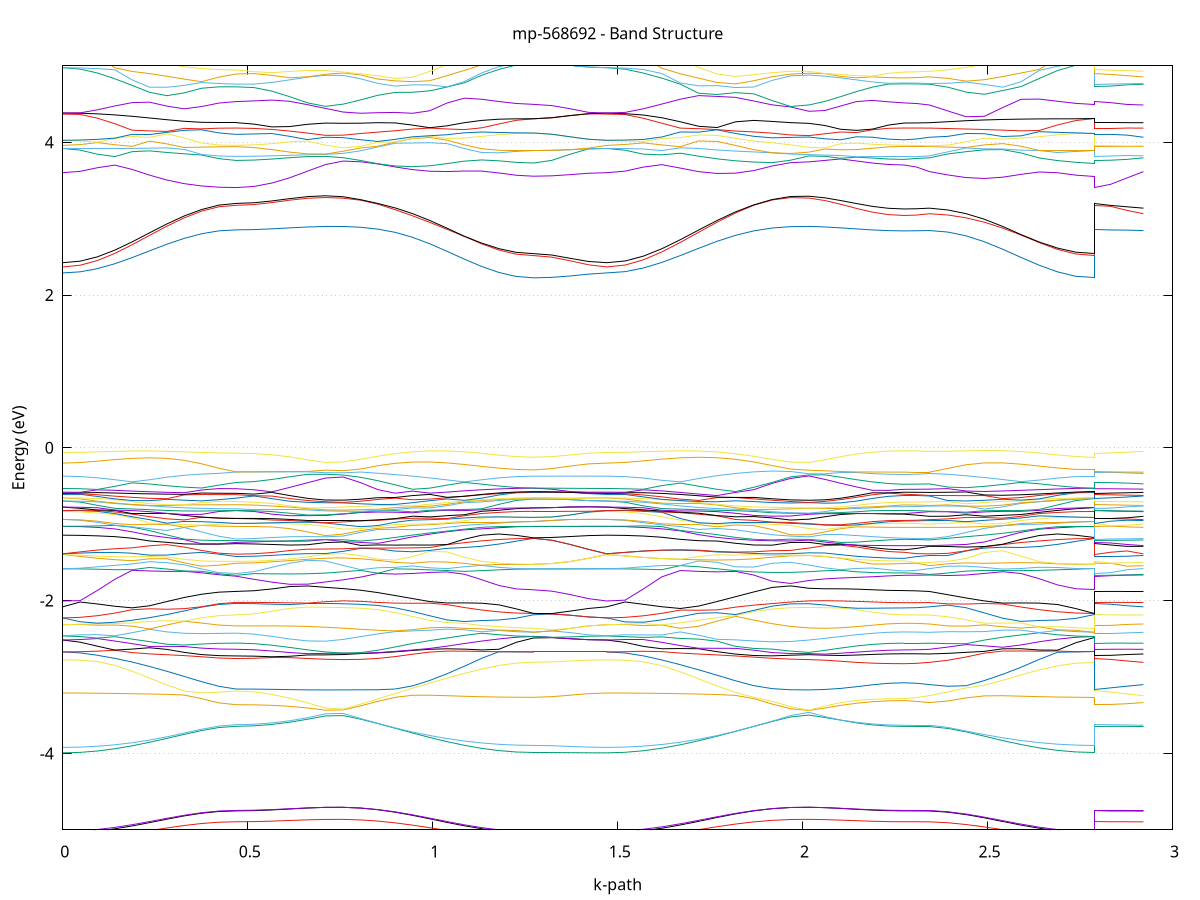 set title 'mp-568692 - Band Structure'
set xlabel 'k-path'
set ylabel 'Energy (eV)'
set grid y
set yrange [-5:5]
set terminal png size 800,600
set output 'mp-568692_bands_gnuplot.png'
plot '-' using 1:2 with lines notitle, '-' using 1:2 with lines notitle, '-' using 1:2 with lines notitle, '-' using 1:2 with lines notitle, '-' using 1:2 with lines notitle, '-' using 1:2 with lines notitle, '-' using 1:2 with lines notitle, '-' using 1:2 with lines notitle, '-' using 1:2 with lines notitle, '-' using 1:2 with lines notitle, '-' using 1:2 with lines notitle, '-' using 1:2 with lines notitle, '-' using 1:2 with lines notitle, '-' using 1:2 with lines notitle, '-' using 1:2 with lines notitle, '-' using 1:2 with lines notitle, '-' using 1:2 with lines notitle, '-' using 1:2 with lines notitle, '-' using 1:2 with lines notitle, '-' using 1:2 with lines notitle, '-' using 1:2 with lines notitle, '-' using 1:2 with lines notitle, '-' using 1:2 with lines notitle, '-' using 1:2 with lines notitle, '-' using 1:2 with lines notitle, '-' using 1:2 with lines notitle, '-' using 1:2 with lines notitle, '-' using 1:2 with lines notitle, '-' using 1:2 with lines notitle, '-' using 1:2 with lines notitle, '-' using 1:2 with lines notitle, '-' using 1:2 with lines notitle, '-' using 1:2 with lines notitle, '-' using 1:2 with lines notitle, '-' using 1:2 with lines notitle, '-' using 1:2 with lines notitle, '-' using 1:2 with lines notitle, '-' using 1:2 with lines notitle, '-' using 1:2 with lines notitle, '-' using 1:2 with lines notitle, '-' using 1:2 with lines notitle, '-' using 1:2 with lines notitle, '-' using 1:2 with lines notitle, '-' using 1:2 with lines notitle, '-' using 1:2 with lines notitle, '-' using 1:2 with lines notitle, '-' using 1:2 with lines notitle, '-' using 1:2 with lines notitle, '-' using 1:2 with lines notitle, '-' using 1:2 with lines notitle, '-' using 1:2 with lines notitle, '-' using 1:2 with lines notitle, '-' using 1:2 with lines notitle, '-' using 1:2 with lines notitle, '-' using 1:2 with lines notitle, '-' using 1:2 with lines notitle, '-' using 1:2 with lines notitle, '-' using 1:2 with lines notitle, '-' using 1:2 with lines notitle, '-' using 1:2 with lines notitle, '-' using 1:2 with lines notitle, '-' using 1:2 with lines notitle, '-' using 1:2 with lines notitle, '-' using 1:2 with lines notitle, '-' using 1:2 with lines notitle, '-' using 1:2 with lines notitle, '-' using 1:2 with lines notitle, '-' using 1:2 with lines notitle, '-' using 1:2 with lines notitle, '-' using 1:2 with lines notitle, '-' using 1:2 with lines notitle, '-' using 1:2 with lines notitle, '-' using 1:2 with lines notitle, '-' using 1:2 with lines notitle, '-' using 1:2 with lines notitle, '-' using 1:2 with lines notitle, '-' using 1:2 with lines notitle, '-' using 1:2 with lines notitle, '-' using 1:2 with lines notitle, '-' using 1:2 with lines notitle, '-' using 1:2 with lines notitle, '-' using 1:2 with lines notitle, '-' using 1:2 with lines notitle, '-' using 1:2 with lines notitle, '-' using 1:2 with lines notitle, '-' using 1:2 with lines notitle, '-' using 1:2 with lines notitle, '-' using 1:2 with lines notitle, '-' using 1:2 with lines notitle, '-' using 1:2 with lines notitle, '-' using 1:2 with lines notitle, '-' using 1:2 with lines notitle, '-' using 1:2 with lines notitle, '-' using 1:2 with lines notitle, '-' using 1:2 with lines notitle, '-' using 1:2 with lines notitle, '-' using 1:2 with lines notitle, '-' using 1:2 with lines notitle, '-' using 1:2 with lines notitle, '-' using 1:2 with lines notitle, '-' using 1:2 with lines notitle, '-' using 1:2 with lines notitle, '-' using 1:2 with lines notitle, '-' using 1:2 with lines notitle, '-' using 1:2 with lines notitle, '-' using 1:2 with lines notitle, '-' using 1:2 with lines notitle, '-' using 1:2 with lines notitle, '-' using 1:2 with lines notitle, '-' using 1:2 with lines notitle, '-' using 1:2 with lines notitle, '-' using 1:2 with lines notitle, '-' using 1:2 with lines notitle, '-' using 1:2 with lines notitle, '-' using 1:2 with lines notitle, '-' using 1:2 with lines notitle, '-' using 1:2 with lines notitle, '-' using 1:2 with lines notitle, '-' using 1:2 with lines notitle, '-' using 1:2 with lines notitle, '-' using 1:2 with lines notitle, '-' using 1:2 with lines notitle, '-' using 1:2 with lines notitle, '-' using 1:2 with lines notitle, '-' using 1:2 with lines notitle, '-' using 1:2 with lines notitle, '-' using 1:2 with lines notitle, '-' using 1:2 with lines notitle, '-' using 1:2 with lines notitle, '-' using 1:2 with lines notitle, '-' using 1:2 with lines notitle, '-' using 1:2 with lines notitle, '-' using 1:2 with lines notitle, '-' using 1:2 with lines notitle, '-' using 1:2 with lines notitle, '-' using 1:2 with lines notitle, '-' using 1:2 with lines notitle, '-' using 1:2 with lines notitle, '-' using 1:2 with lines notitle, '-' using 1:2 with lines notitle, '-' using 1:2 with lines notitle, '-' using 1:2 with lines notitle, '-' using 1:2 with lines notitle, '-' using 1:2 with lines notitle, '-' using 1:2 with lines notitle, '-' using 1:2 with lines notitle, '-' using 1:2 with lines notitle, '-' using 1:2 with lines notitle, '-' using 1:2 with lines notitle, '-' using 1:2 with lines notitle, '-' using 1:2 with lines notitle, '-' using 1:2 with lines notitle, '-' using 1:2 with lines notitle, '-' using 1:2 with lines notitle, '-' using 1:2 with lines notitle, '-' using 1:2 with lines notitle, '-' using 1:2 with lines notitle, '-' using 1:2 with lines notitle, '-' using 1:2 with lines notitle, '-' using 1:2 with lines notitle, '-' using 1:2 with lines notitle, '-' using 1:2 with lines notitle, '-' using 1:2 with lines notitle, '-' using 1:2 with lines notitle, '-' using 1:2 with lines notitle, '-' using 1:2 with lines notitle, '-' using 1:2 with lines notitle, '-' using 1:2 with lines notitle, '-' using 1:2 with lines notitle, '-' using 1:2 with lines notitle, '-' using 1:2 with lines notitle, '-' using 1:2 with lines notitle, '-' using 1:2 with lines notitle, '-' using 1:2 with lines notitle, '-' using 1:2 with lines notitle, '-' using 1:2 with lines notitle, '-' using 1:2 with lines notitle, '-' using 1:2 with lines notitle, '-' using 1:2 with lines notitle, '-' using 1:2 with lines notitle, '-' using 1:2 with lines notitle, '-' using 1:2 with lines notitle, '-' using 1:2 with lines notitle, '-' using 1:2 with lines notitle, '-' using 1:2 with lines notitle, '-' using 1:2 with lines notitle
0.000000 -14.171454
0.046875 -14.175454
0.093749 -14.180354
0.140624 -14.185754
0.187498 -14.191354
0.234373 -14.196754
0.281247 -14.201654
0.328122 -14.206154
0.374997 -14.209854
0.421871 -14.212154
0.468746 -14.212854
0.468746 -14.212854
0.517011 -14.213154
0.565277 -14.214054
0.613543 -14.215154
0.661808 -14.216254
0.710074 -14.216954
0.758340 -14.216954
0.758340 -14.216954
0.805087 -14.216054
0.851834 -14.214154
0.898581 -14.210954
0.945328 -14.206754
0.992075 -14.202254
1.038822 -14.197154
1.085569 -14.191654
1.132316 -14.185954
1.179063 -14.180354
1.225810 -14.175054
1.272557 -14.171054
1.272557 -14.171054
1.322034 -14.171054
1.371511 -14.171054
1.420989 -14.171354
1.470466 -14.171454
1.470466 -14.171454
1.520166 -14.175754
1.569866 -14.181154
1.619567 -14.186954
1.669267 -14.192954
1.718967 -14.198654
1.768667 -14.203854
1.818367 -14.208954
1.868068 -14.212854
1.917768 -14.215454
1.967468 -14.216754
2.017168 -14.217054
2.017168 -14.217054
2.060020 -14.216554
2.102871 -14.215754
2.145722 -14.214754
2.188574 -14.213854
2.231425 -14.213254
2.274277 -14.213054
2.274277 -14.213054
2.308569 -14.212954
2.342861 -14.212854
2.342861 -14.212854
2.392341 -14.211254
2.441822 -14.207954
2.491302 -14.203554
2.540783 -14.198554
2.590264 -14.192954
2.639744 -14.186954
2.689225 -14.180954
2.738705 -14.175354
2.788186 -14.171054
2.788186 -14.212854
2.832608 -14.212854
2.877030 -14.212854
2.921452 -14.212854
e
0.000000 -14.171454
0.046875 -14.171454
0.093749 -14.175754
0.140624 -14.182154
0.187498 -14.188754
0.234373 -14.195254
0.281247 -14.201154
0.328122 -14.205854
0.374997 -14.209054
0.421871 -14.211054
0.468746 -14.211754
0.468746 -14.211754
0.517011 -14.212054
0.565277 -14.212654
0.613543 -14.213554
0.661808 -14.214454
0.710074 -14.215054
0.758340 -14.215054
0.758340 -14.215054
0.805087 -14.214354
0.851834 -14.212754
0.898581 -14.210154
0.945328 -14.206654
0.992075 -14.201454
1.038822 -14.195454
1.085569 -14.188854
1.132316 -14.182354
1.179063 -14.176454
1.225810 -14.171954
1.272557 -14.170154
1.272557 -14.170154
1.322034 -14.170554
1.371511 -14.171054
1.420989 -14.171354
1.470466 -14.171454
1.470466 -14.171454
1.520166 -14.171454
1.569866 -14.176554
1.619567 -14.183454
1.669267 -14.190654
1.718967 -14.197554
1.768667 -14.203754
1.818367 -14.208154
1.868068 -14.211454
1.917768 -14.213754
1.967468 -14.214854
2.017168 -14.215154
2.017168 -14.215154
2.060020 -14.214754
2.102871 -14.214054
2.145722 -14.213154
2.188574 -14.212354
2.231425 -14.211854
2.274277 -14.211654
2.274277 -14.211654
2.308569 -14.211654
2.342861 -14.211554
2.342861 -14.211554
2.392341 -14.210254
2.441822 -14.207554
2.491302 -14.203154
2.540783 -14.197154
2.590264 -14.190454
2.639744 -14.183454
2.689225 -14.177054
2.738705 -14.172154
2.788186 -14.170154
2.788186 -14.211754
2.832608 -14.211754
2.877030 -14.211654
2.921452 -14.211554
e
0.000000 -14.170954
0.046875 -14.170554
0.093749 -14.171354
0.140624 -14.171154
0.187498 -14.170954
0.234373 -14.172354
0.281247 -14.175254
0.328122 -14.177854
0.374997 -14.179954
0.421871 -14.181254
0.468746 -14.181654
0.468746 -14.181654
0.517011 -14.181354
0.565277 -14.180454
0.613543 -14.178854
0.661808 -14.176954
0.710074 -14.174754
0.758340 -14.174554
0.758340 -14.174554
0.805087 -14.176354
0.851834 -14.177354
0.898581 -14.177454
0.945328 -14.176754
0.992075 -14.175154
1.038822 -14.173254
1.085569 -14.171354
1.132316 -14.170154
1.179063 -14.170054
1.225810 -14.170154
1.272557 -14.170154
1.272557 -14.170154
1.322034 -14.170554
1.371511 -14.170954
1.420989 -14.170954
1.470466 -14.170954
1.470466 -14.170954
1.520166 -14.170754
1.569866 -14.171154
1.619567 -14.170954
1.669267 -14.171354
1.718967 -14.173654
1.768667 -14.175654
1.818367 -14.177054
1.868068 -14.177454
1.917768 -14.176754
1.967468 -14.175254
2.017168 -14.174054
2.017168 -14.174054
2.060020 -14.176054
2.102871 -14.177954
2.145722 -14.179554
2.188574 -14.180754
2.231425 -14.181554
2.274277 -14.181754
2.274277 -14.181754
2.308569 -14.181754
2.342861 -14.181654
2.342861 -14.181654
2.392341 -14.180754
2.441822 -14.178954
2.491302 -14.176354
2.540783 -14.173354
2.590264 -14.170854
2.639744 -14.170754
2.689225 -14.170554
2.738705 -14.170354
2.788186 -14.170154
2.788186 -14.181654
2.832608 -14.181654
2.877030 -14.181654
2.921452 -14.181654
e
0.000000 -14.168054
0.046875 -14.168054
0.093749 -14.168054
0.140624 -14.168154
0.187498 -14.169554
0.234373 -14.170754
0.281247 -14.170554
0.328122 -14.170254
0.374997 -14.170054
0.421871 -14.169754
0.468746 -14.169754
0.468746 -14.169754
0.517011 -14.169654
0.565277 -14.169654
0.613543 -14.169654
0.661808 -14.170254
0.710074 -14.172154
0.758340 -14.172454
0.758340 -14.172454
0.805087 -14.170554
0.851834 -14.169354
0.898581 -14.169054
0.945328 -14.169054
0.992075 -14.169154
1.038822 -14.169354
1.085569 -14.169654
1.132316 -14.169854
1.179063 -14.169754
1.225810 -14.169554
1.272557 -14.169554
1.272557 -14.169554
1.322034 -14.169154
1.371511 -14.168654
1.420989 -14.168154
1.470466 -14.168054
1.470466 -14.168054
1.520166 -14.168254
1.569866 -14.168554
1.619567 -14.169454
1.669267 -14.170554
1.718967 -14.170254
1.768667 -14.169854
1.818367 -14.169554
1.868068 -14.169254
1.917768 -14.169654
1.967468 -14.171654
2.017168 -14.173054
2.017168 -14.173054
2.060020 -14.171254
2.102871 -14.170454
2.145722 -14.170454
2.188574 -14.170654
2.231425 -14.170854
2.274277 -14.170854
2.274277 -14.170854
2.308569 -14.170854
2.342861 -14.170754
2.342861 -14.170754
2.392341 -14.170854
2.441822 -14.170954
2.491302 -14.170954
2.540783 -14.170954
2.590264 -14.170054
2.639744 -14.168654
2.689225 -14.169054
2.738705 -14.169354
2.788186 -14.169554
2.788186 -14.169754
2.832608 -14.170054
2.877030 -14.170454
2.921452 -14.170754
e
0.000000 -14.168054
0.046875 -14.167854
0.093749 -14.166354
0.140624 -14.167254
0.187498 -14.168154
0.234373 -14.168254
0.281247 -14.168354
0.328122 -14.168554
0.374997 -14.168654
0.421871 -14.168854
0.468746 -14.168954
0.468746 -14.168954
0.517011 -14.168854
0.565277 -14.168754
0.613543 -14.168654
0.661808 -14.168454
0.710074 -14.168354
0.758340 -14.168154
0.758340 -14.168154
0.805087 -14.168154
0.851834 -14.168054
0.898581 -14.168054
0.945328 -14.167954
0.992075 -14.167854
1.038822 -14.167554
1.085569 -14.166954
1.132316 -14.165454
1.179063 -14.163554
1.225810 -14.166154
1.272557 -14.169554
1.272557 -14.169554
1.322034 -14.169154
1.371511 -14.168654
1.420989 -14.168154
1.470466 -14.168054
1.470466 -14.168054
1.520166 -14.167654
1.569866 -14.166154
1.619567 -14.166354
1.669267 -14.166754
1.718967 -14.166954
1.768667 -14.167154
1.818367 -14.167354
1.868068 -14.167554
1.917768 -14.168254
1.967468 -14.168354
2.017168 -14.168154
2.017168 -14.168154
2.060020 -14.168054
2.102871 -14.167854
2.145722 -14.167654
2.188574 -14.167554
2.231425 -14.167454
2.274277 -14.167454
2.274277 -14.167454
2.308569 -14.167454
2.342861 -14.167654
2.342861 -14.167654
2.392341 -14.167554
2.441822 -14.167554
2.491302 -14.167654
2.540783 -14.167954
2.590264 -14.168254
2.639744 -14.166954
2.689225 -14.164354
2.738705 -14.165954
2.788186 -14.169554
2.788186 -14.168954
2.832608 -14.168554
2.877030 -14.168054
2.921452 -14.167654
e
0.000000 -14.160154
0.046875 -14.160154
0.093749 -14.160154
0.140624 -14.160154
0.187498 -14.160154
0.234373 -14.160154
0.281247 -14.160154
0.328122 -14.160154
0.374997 -14.160154
0.421871 -14.160054
0.468746 -14.160054
0.468746 -14.160054
0.517011 -14.160754
0.565277 -14.162554
0.613543 -14.164954
0.661808 -14.167254
0.710074 -14.168054
0.758340 -14.168154
0.758340 -14.168154
0.805087 -14.167754
0.851834 -14.166854
0.898581 -14.165354
0.945328 -14.163854
0.992075 -14.162654
1.038822 -14.161754
1.085569 -14.161154
1.132316 -14.161054
1.179063 -14.162854
1.225810 -14.161454
1.272557 -14.159854
1.272557 -14.159854
1.322034 -14.159854
1.371511 -14.159954
1.420989 -14.160054
1.470466 -14.160154
1.470466 -14.160154
1.520166 -14.160154
1.569866 -14.160354
1.619567 -14.160654
1.669267 -14.161254
1.718967 -14.162154
1.768667 -14.163254
1.818367 -14.164854
1.868068 -14.166654
1.917768 -14.167754
1.967468 -14.168054
2.017168 -14.168154
2.017168 -14.168154
2.060020 -14.167754
2.102871 -14.166254
2.145722 -14.164054
2.188574 -14.162154
2.231425 -14.160854
2.274277 -14.160454
2.274277 -14.160454
2.308569 -14.160454
2.342861 -14.160354
2.342861 -14.160354
2.392341 -14.160354
2.441822 -14.160354
2.491302 -14.160354
2.540783 -14.160254
2.590264 -14.160154
2.639744 -14.160054
2.689225 -14.162054
2.738705 -14.161554
2.788186 -14.159854
2.788186 -14.160054
2.832608 -14.160154
2.877030 -14.160254
2.921452 -14.160354
e
0.000000 -14.160154
0.046875 -14.160154
0.093749 -14.159954
0.140624 -14.158654
0.187498 -14.156954
0.234373 -14.155354
0.281247 -14.153954
0.328122 -14.152854
0.374997 -14.151954
0.421871 -14.151454
0.468746 -14.151254
0.468746 -14.151254
0.517011 -14.151054
0.565277 -14.150454
0.613543 -14.149754
0.661808 -14.148954
0.710074 -14.148154
0.758340 -14.148154
0.758340 -14.148154
0.805087 -14.148954
0.851834 -14.149854
0.898581 -14.150854
0.945328 -14.152154
0.992075 -14.153554
1.038822 -14.155154
1.085569 -14.157054
1.132316 -14.159054
1.179063 -14.159854
1.225810 -14.159854
1.272557 -14.159854
1.272557 -14.159854
1.322034 -14.159854
1.371511 -14.159954
1.420989 -14.160054
1.470466 -14.160154
1.470466 -14.160154
1.520166 -14.160154
1.569866 -14.159554
1.619567 -14.157954
1.669267 -14.156054
1.718967 -14.154354
1.768667 -14.152754
1.818367 -14.151454
1.868068 -14.150254
1.917768 -14.149254
1.967468 -14.148354
2.017168 -14.147954
2.017168 -14.147954
2.060020 -14.148654
2.102871 -14.149254
2.145722 -14.149954
2.188574 -14.150454
2.231425 -14.150754
2.274277 -14.150954
2.274277 -14.150954
2.308569 -14.150954
2.342861 -14.151054
2.342861 -14.151054
2.392341 -14.151454
2.441822 -14.152254
2.491302 -14.153454
2.540783 -14.154954
2.590264 -14.156854
2.639744 -14.159254
2.689225 -14.159954
2.738705 -14.159854
2.788186 -14.159854
2.788186 -14.151254
2.832608 -14.151254
2.877030 -14.151154
2.921452 -14.151054
e
0.000000 -14.157054
0.046875 -14.155554
0.093749 -14.152954
0.140624 -14.150554
0.187498 -14.148854
0.234373 -14.147554
0.281247 -14.146754
0.328122 -14.146254
0.374997 -14.146054
0.421871 -14.145954
0.468746 -14.145954
0.468746 -14.145954
0.517011 -14.145954
0.565277 -14.146154
0.613543 -14.146454
0.661808 -14.146854
0.710074 -14.147454
0.758340 -14.147554
0.758340 -14.147554
0.805087 -14.146954
0.851834 -14.146554
0.898581 -14.146354
0.945328 -14.146454
0.992075 -14.146754
1.038822 -14.147454
1.085569 -14.148554
1.132316 -14.150254
1.179063 -14.152354
1.225810 -14.155054
1.272557 -14.156954
1.272557 -14.156954
1.322034 -14.156954
1.371511 -14.157054
1.420989 -14.157054
1.470466 -14.157054
1.470466 -14.157054
1.520166 -14.155354
1.569866 -14.152654
1.619567 -14.150254
1.669267 -14.148454
1.718967 -14.147354
1.768667 -14.146654
1.818367 -14.146454
1.868068 -14.146454
1.917768 -14.146754
1.967468 -14.147354
2.017168 -14.147654
2.017168 -14.147654
2.060020 -14.147154
2.102871 -14.146754
2.145722 -14.146454
2.188574 -14.146354
2.231425 -14.146254
2.274277 -14.146154
2.274277 -14.146154
2.308569 -14.146154
2.342861 -14.146154
2.342861 -14.146154
2.392341 -14.146154
2.441822 -14.146254
2.491302 -14.146554
2.540783 -14.147154
2.590264 -14.148254
2.639744 -14.149854
2.689225 -14.152154
2.738705 -14.154854
2.788186 -14.156954
2.788186 -14.145954
2.832608 -14.145954
2.877030 -14.146054
2.921452 -14.146154
e
0.000000 -13.788054
0.046875 -13.786654
0.093749 -13.782354
0.140624 -13.775654
0.187498 -13.766854
0.234373 -13.756854
0.281247 -13.746354
0.328122 -13.736254
0.374997 -13.727854
0.421871 -13.722254
0.468746 -13.720254
0.468746 -13.720254
0.517011 -13.719754
0.565277 -13.718254
0.613543 -13.716154
0.661808 -13.713954
0.710074 -13.712354
0.758340 -13.712154
0.758340 -13.712154
0.805087 -13.714054
0.851834 -13.718354
0.898581 -13.725154
0.945328 -13.733854
0.992075 -13.743854
1.038822 -13.754054
1.085569 -13.763654
1.132316 -13.771854
1.179063 -13.778154
1.225810 -13.782054
1.272557 -13.783454
1.272557 -13.783454
1.322034 -13.784154
1.371511 -13.785854
1.420989 -13.787454
1.470466 -13.788054
1.470466 -13.788054
1.520166 -13.786454
1.569866 -13.781554
1.619567 -13.773954
1.669267 -13.764254
1.718967 -13.753154
1.768667 -13.741754
1.818367 -13.731154
1.868068 -13.722254
1.917768 -13.716054
1.967468 -13.712754
2.017168 -13.712054
2.017168 -13.712054
2.060020 -13.712854
2.102871 -13.714454
2.145722 -13.716354
2.188574 -13.717954
2.231425 -13.719154
2.274277 -13.719554
2.274277 -13.719554
2.308569 -13.719654
2.342861 -13.719954
2.342861 -13.719954
2.392341 -13.723654
2.441822 -13.730854
2.491302 -13.740554
2.540783 -13.751154
2.590264 -13.761554
2.639744 -13.770554
2.689225 -13.777554
2.738705 -13.781954
2.788186 -13.783454
2.788186 -13.720254
2.832608 -13.720154
2.877030 -13.720054
2.921452 -13.719954
e
0.000000 -13.675354
0.046875 -13.672954
0.093749 -13.665954
0.140624 -13.654854
0.187498 -13.640454
0.234373 -13.631254
0.281247 -13.631054
0.328122 -13.630954
0.374997 -13.630754
0.421871 -13.630654
0.468746 -13.630554
0.468746 -13.630554
0.517011 -13.630554
0.565277 -13.630554
0.613543 -13.630554
0.661808 -13.630454
0.710074 -13.630454
0.758340 -13.630454
0.758340 -13.630454
0.805087 -13.630454
0.851834 -13.630654
0.898581 -13.630754
0.945328 -13.630954
0.992075 -13.631154
1.038822 -13.631254
1.085569 -13.648054
1.132316 -13.664154
1.179063 -13.676654
1.225810 -13.684654
1.272557 -13.687454
1.272557 -13.687454
1.322034 -13.685754
1.371511 -13.681554
1.420989 -13.677254
1.470466 -13.675354
1.470466 -13.675354
1.520166 -13.672554
1.569866 -13.664454
1.619567 -13.651754
1.669267 -13.635754
1.718967 -13.631154
1.768667 -13.630954
1.818367 -13.630854
1.868068 -13.630654
1.917768 -13.630554
1.967468 -13.630454
2.017168 -13.630454
2.017168 -13.630454
2.060020 -13.630454
2.102871 -13.630554
2.145722 -13.630554
2.188574 -13.630554
2.231425 -13.630654
2.274277 -13.630654
2.274277 -13.630654
2.308569 -13.630654
2.342861 -13.630654
2.342861 -13.630654
2.392341 -13.630754
2.441822 -13.630854
2.491302 -13.631054
2.540783 -13.631254
2.590264 -13.643954
2.639744 -13.661554
2.689225 -13.675454
2.738705 -13.684354
2.788186 -13.687454
2.788186 -13.630554
2.832608 -13.630554
2.877030 -13.630654
2.921452 -13.630654
e
0.000000 -13.631354
0.046875 -13.631354
0.093749 -13.631254
0.140624 -13.631254
0.187498 -13.631054
0.234373 -13.623654
0.281247 -13.612154
0.328122 -13.612154
0.374997 -13.612154
0.421871 -13.612254
0.468746 -13.612254
0.468746 -13.612254
0.517011 -13.612254
0.565277 -13.612254
0.613543 -13.612254
0.661808 -13.612254
0.710074 -13.612254
0.758340 -13.612254
0.758340 -13.612254
0.805087 -13.612254
0.851834 -13.612254
0.898581 -13.612254
0.945328 -13.612254
0.992075 -13.612154
1.038822 -13.629654
1.085569 -13.631454
1.132316 -13.631554
1.179063 -13.631754
1.225810 -13.631954
1.272557 -13.632054
1.272557 -13.632054
1.322034 -13.631954
1.371511 -13.631754
1.420989 -13.631554
1.470466 -13.631354
1.470466 -13.631354
1.520166 -13.631254
1.569866 -13.631254
1.619567 -13.631154
1.669267 -13.630854
1.718967 -13.617254
1.768667 -13.612254
1.818367 -13.612254
1.868068 -13.612254
1.917768 -13.612254
1.967468 -13.612254
2.017168 -13.612254
2.017168 -13.612254
2.060020 -13.612254
2.102871 -13.612254
2.145722 -13.612254
2.188574 -13.612254
2.231425 -13.612254
2.274277 -13.612254
2.274277 -13.612254
2.308569 -13.612254
2.342861 -13.612254
2.342861 -13.612254
2.392341 -13.612254
2.441822 -13.612254
2.491302 -13.612154
2.540783 -13.624254
2.590264 -13.631354
2.639744 -13.631554
2.689225 -13.631754
2.738705 -13.631954
2.788186 -13.632054
2.788186 -13.612254
2.832608 -13.612254
2.877030 -13.612254
2.921452 -13.612254
e
0.000000 -13.625054
0.046875 -13.623054
0.093749 -13.617354
0.140624 -13.612154
0.187498 -13.612154
0.234373 -13.612154
0.281247 -13.612154
0.328122 -13.612154
0.374997 -13.612154
0.421871 -13.612154
0.468746 -13.612154
0.468746 -13.612154
0.517011 -13.612154
0.565277 -13.612154
0.613543 -13.612154
0.661808 -13.612154
0.710074 -13.612254
0.758340 -13.612254
0.758340 -13.612154
0.805087 -13.612154
0.851834 -13.612154
0.898581 -13.612154
0.945328 -13.612154
0.992075 -13.612154
1.038822 -13.612154
1.085569 -13.612154
1.132316 -13.612154
1.179063 -13.612154
1.225810 -13.616154
1.272557 -13.617854
1.272557 -13.617854
1.322034 -13.618754
1.371511 -13.621054
1.420989 -13.623754
1.470466 -13.625054
1.470466 -13.625054
1.520166 -13.622754
1.569866 -13.616354
1.619567 -13.612154
1.669267 -13.612154
1.718967 -13.612154
1.768667 -13.612154
1.818367 -13.612154
1.868068 -13.612154
1.917768 -13.612154
1.967468 -13.612154
2.017168 -13.612254
2.017168 -13.612254
2.060020 -13.612154
2.102871 -13.612154
2.145722 -13.612154
2.188574 -13.612154
2.231425 -13.612154
2.274277 -13.612154
2.274277 -13.612154
2.308569 -13.612154
2.342861 -13.612154
2.342861 -13.612154
2.392341 -13.612154
2.441822 -13.612154
2.491302 -13.612154
2.540783 -13.612154
2.590264 -13.612154
2.639744 -13.612154
2.689225 -13.612154
2.738705 -13.615954
2.788186 -13.617854
2.788186 -13.612154
2.832608 -13.612154
2.877030 -13.612154
2.921452 -13.612154
e
0.000000 -13.612154
0.046875 -13.612154
0.093749 -13.612154
0.140624 -13.612154
0.187498 -13.612154
0.234373 -13.612154
0.281247 -13.606554
0.328122 -13.590154
0.374997 -13.588354
0.421871 -13.588354
0.468746 -13.588354
0.468746 -13.588354
0.517011 -13.588354
0.565277 -13.588354
0.613543 -13.588254
0.661808 -13.588254
0.710074 -13.588254
0.758340 -13.588254
0.758340 -13.588254
0.805087 -13.588254
0.851834 -13.588254
0.898581 -13.588254
0.945328 -13.591754
0.992075 -13.610354
1.038822 -13.612154
1.085569 -13.612154
1.132316 -13.612154
1.179063 -13.612154
1.225810 -13.612154
1.272557 -13.612154
1.272557 -13.612154
1.322034 -13.612154
1.371511 -13.612154
1.420989 -13.612154
1.470466 -13.612154
1.470466 -13.612154
1.520166 -13.612154
1.569866 -13.612154
1.619567 -13.612154
1.669267 -13.612154
1.718967 -13.612154
1.768667 -13.598854
1.818367 -13.588254
1.868068 -13.588254
1.917768 -13.588254
1.967468 -13.588254
2.017168 -13.588254
2.017168 -13.588254
2.060020 -13.588254
2.102871 -13.588254
2.145722 -13.588254
2.188574 -13.588254
2.231425 -13.588254
2.274277 -13.588254
2.274277 -13.588254
2.308569 -13.588254
2.342861 -13.588254
2.342861 -13.588254
2.392341 -13.588254
2.441822 -13.588454
2.491302 -13.604454
2.540783 -13.612154
2.590264 -13.612154
2.639744 -13.612154
2.689225 -13.612154
2.738705 -13.612154
2.788186 -13.612154
2.788186 -13.588354
2.832608 -13.588354
2.877030 -13.588254
2.921452 -13.588254
e
0.000000 -13.612154
0.046875 -13.612154
0.093749 -13.612154
0.140624 -13.608654
0.187498 -13.597754
0.234373 -13.588354
0.281247 -13.588254
0.328122 -13.588154
0.374997 -13.588154
0.421871 -13.588154
0.468746 -13.588154
0.468746 -13.588154
0.517011 -13.588154
0.565277 -13.588154
0.613543 -13.588154
0.661808 -13.588154
0.710074 -13.588154
0.758340 -13.588154
0.758340 -13.588154
0.805087 -13.588154
0.851834 -13.588154
0.898581 -13.588154
0.945328 -13.588254
0.992075 -13.588254
1.038822 -13.588254
1.085569 -13.593354
1.132316 -13.603254
1.179063 -13.611154
1.225810 -13.612154
1.272557 -13.612154
1.272557 -13.612154
1.322034 -13.612154
1.371511 -13.612154
1.420989 -13.612154
1.470466 -13.612154
1.470466 -13.612154
1.520166 -13.612154
1.569866 -13.612154
1.619567 -13.606554
1.669267 -13.594354
1.718967 -13.588254
1.768667 -13.588254
1.818367 -13.588254
1.868068 -13.588254
1.917768 -13.588254
1.967468 -13.588154
2.017168 -13.588154
2.017168 -13.588154
2.060020 -13.588154
2.102871 -13.588154
2.145722 -13.588154
2.188574 -13.588154
2.231425 -13.588254
2.274277 -13.588254
2.274277 -13.588254
2.308569 -13.588254
2.342861 -13.588254
2.342861 -13.588254
2.392341 -13.588254
2.441822 -13.588254
2.491302 -13.588254
2.540783 -13.588254
2.590264 -13.590954
2.639744 -13.601654
2.689225 -13.610354
2.738705 -13.612154
2.788186 -13.612154
2.788186 -13.588154
2.832608 -13.588154
2.877030 -13.588254
2.921452 -13.588254
e
0.000000 -13.588254
0.046875 -13.588254
0.093749 -13.588254
0.140624 -13.588254
0.187498 -13.588254
0.234373 -13.588254
0.281247 -13.588254
0.328122 -13.588154
0.374997 -13.588154
0.421871 -13.588154
0.468746 -13.588154
0.468746 -13.588154
0.517011 -13.588154
0.565277 -13.588154
0.613543 -13.588154
0.661808 -13.588154
0.710074 -13.588154
0.758340 -13.588154
0.758340 -13.588154
0.805087 -13.588154
0.851834 -13.588154
0.898581 -13.588154
0.945328 -13.588154
0.992075 -13.588254
1.038822 -13.588254
1.085569 -13.588254
1.132316 -13.588254
1.179063 -13.588254
1.225810 -13.588254
1.272557 -13.588254
1.272557 -13.588254
1.322034 -13.588254
1.371511 -13.588254
1.420989 -13.588254
1.470466 -13.588254
1.470466 -13.588254
1.520166 -13.588254
1.569866 -13.588254
1.619567 -13.588254
1.669267 -13.588254
1.718967 -13.588254
1.768667 -13.588254
1.818367 -13.588154
1.868068 -13.588154
1.917768 -13.588154
1.967468 -13.588154
2.017168 -13.588154
2.017168 -13.588154
2.060020 -13.588154
2.102871 -13.588154
2.145722 -13.588154
2.188574 -13.588154
2.231425 -13.588154
2.274277 -13.588154
2.274277 -13.588154
2.308569 -13.588154
2.342861 -13.588154
2.342861 -13.588154
2.392341 -13.588154
2.441822 -13.588254
2.491302 -13.588254
2.540783 -13.588254
2.590264 -13.588254
2.639744 -13.588254
2.689225 -13.588254
2.738705 -13.588254
2.788186 -13.588254
2.788186 -13.588154
2.832608 -13.588154
2.877030 -13.588154
2.921452 -13.588154
e
0.000000 -13.588254
0.046875 -13.588254
0.093749 -13.588254
0.140624 -13.588254
0.187498 -13.588254
0.234373 -13.588154
0.281247 -13.588154
0.328122 -13.588154
0.374997 -13.588054
0.421871 -13.588054
0.468746 -13.588054
0.468746 -13.588054
0.517011 -13.588054
0.565277 -13.588054
0.613543 -13.588054
0.661808 -13.588054
0.710074 -13.588054
0.758340 -13.588054
0.758340 -13.588054
0.805087 -13.588054
0.851834 -13.588054
0.898581 -13.588054
0.945328 -13.588054
0.992075 -13.588154
1.038822 -13.588154
1.085569 -13.588254
1.132316 -13.588254
1.179063 -13.588254
1.225810 -13.588254
1.272557 -13.588254
1.272557 -13.588254
1.322034 -13.588254
1.371511 -13.588254
1.420989 -13.588254
1.470466 -13.588254
1.470466 -13.588254
1.520166 -13.588254
1.569866 -13.588254
1.619567 -13.588254
1.669267 -13.588154
1.718967 -13.588154
1.768667 -13.588154
1.818367 -13.588054
1.868068 -13.588054
1.917768 -13.588054
1.967468 -13.588054
2.017168 -13.588054
2.017168 -13.588054
2.060020 -13.588054
2.102871 -13.588054
2.145722 -13.588054
2.188574 -13.588054
2.231425 -13.588054
2.274277 -13.588154
2.274277 -13.588154
2.308569 -13.588154
2.342861 -13.588154
2.342861 -13.588154
2.392341 -13.588154
2.441822 -13.588154
2.491302 -13.588154
2.540783 -13.588154
2.590264 -13.588254
2.639744 -13.588254
2.689225 -13.588254
2.738705 -13.588254
2.788186 -13.588254
2.788186 -13.588054
2.832608 -13.588054
2.877030 -13.588054
2.921452 -13.588154
e
0.000000 -13.588154
0.046875 -13.588154
0.093749 -13.588154
0.140624 -13.588154
0.187498 -13.588154
0.234373 -13.588154
0.281247 -13.588154
0.328122 -13.588054
0.374997 -13.575654
0.421871 -13.564954
0.468746 -13.559454
0.468746 -13.559454
0.517011 -13.558654
0.565277 -13.556154
0.613543 -13.552654
0.661808 -13.548954
0.710074 -13.546054
0.758340 -13.546454
0.758340 -13.546454
0.805087 -13.551754
0.851834 -13.561354
0.898581 -13.574854
0.945328 -13.588054
0.992075 -13.588054
1.038822 -13.588154
1.085569 -13.588154
1.132316 -13.588154
1.179063 -13.588154
1.225810 -13.588154
1.272557 -13.588154
1.272557 -13.588154
1.322034 -13.588154
1.371511 -13.588154
1.420989 -13.588154
1.470466 -13.588154
1.470466 -13.588154
1.520166 -13.588154
1.569866 -13.588154
1.619567 -13.588154
1.669267 -13.588154
1.718967 -13.588154
1.768667 -13.588154
1.818367 -13.581554
1.868068 -13.566954
1.917768 -13.555754
1.967468 -13.548254
2.017168 -13.546054
2.017168 -13.546054
2.060020 -13.549954
2.102871 -13.554754
2.145722 -13.559554
2.188574 -13.563654
2.231425 -13.566354
2.274277 -13.567254
2.274277 -13.567254
2.308569 -13.566954
2.342861 -13.566154
2.342861 -13.566154
2.392341 -13.572654
2.441822 -13.586054
2.491302 -13.588054
2.540783 -13.588154
2.590264 -13.588154
2.639744 -13.588154
2.689225 -13.588154
2.738705 -13.588154
2.788186 -13.588154
2.788186 -13.559454
2.832608 -13.561054
2.877030 -13.563654
2.921452 -13.566154
e
0.000000 -13.588154
0.046875 -13.588154
0.093749 -13.588154
0.140624 -13.588154
0.187498 -13.588154
0.234373 -13.585654
0.281247 -13.574454
0.328122 -13.564854
0.374997 -13.558554
0.421871 -13.556054
0.468746 -13.557054
0.468746 -13.557054
0.517011 -13.556054
0.565277 -13.553354
0.613543 -13.549854
0.661808 -13.546554
0.710074 -13.544954
0.758340 -13.544754
0.758340 -13.544754
0.805087 -13.545554
0.851834 -13.548654
0.898581 -13.554154
0.945328 -13.561954
0.992075 -13.571654
1.038822 -13.582454
1.085569 -13.588154
1.132316 -13.588154
1.179063 -13.588154
1.225810 -13.588154
1.272557 -13.588154
1.272557 -13.588154
1.322034 -13.588154
1.371511 -13.588154
1.420989 -13.588154
1.470466 -13.588154
1.470466 -13.588154
1.520166 -13.588154
1.569866 -13.588154
1.619567 -13.588154
1.669267 -13.588154
1.718967 -13.580954
1.768667 -13.568154
1.818367 -13.557154
1.868068 -13.549054
1.917768 -13.544554
1.967468 -13.543654
2.017168 -13.544554
2.017168 -13.544554
2.060020 -13.543854
2.102871 -13.544854
2.145722 -13.546854
2.188574 -13.548854
2.231425 -13.550354
2.274277 -13.550954
2.274277 -13.550954
2.308569 -13.551454
2.342861 -13.552754
2.342861 -13.552754
2.392341 -13.555954
2.441822 -13.561154
2.491302 -13.569254
2.540783 -13.579554
2.590264 -13.588154
2.639744 -13.588154
2.689225 -13.588154
2.738705 -13.588154
2.788186 -13.588154
2.788186 -13.557054
2.832608 -13.555854
2.877030 -13.554154
2.921452 -13.552754
e
0.000000 -13.461154
0.046875 -13.460054
0.093749 -13.456754
0.140624 -13.452054
0.187498 -13.447954
0.234373 -13.448354
0.281247 -13.452554
0.328122 -13.457454
0.374997 -13.461654
0.421871 -13.464454
0.468746 -13.465354
0.468746 -13.465354
0.517011 -13.463954
0.565277 -13.460054
0.613543 -13.454154
0.661808 -13.447054
0.710074 -13.439954
0.758340 -13.438854
0.758340 -13.438854
0.805087 -13.443054
0.851834 -13.445654
0.898581 -13.446254
0.945328 -13.445054
0.992075 -13.442254
1.038822 -13.438654
1.085569 -13.444254
1.132316 -13.450054
1.179063 -13.455054
1.225810 -13.458454
1.272557 -13.459654
1.272557 -13.459654
1.322034 -13.459954
1.371511 -13.460454
1.420989 -13.460954
1.470466 -13.461154
1.470466 -13.461154
1.520166 -13.459854
1.569866 -13.456154
1.619567 -13.450654
1.669267 -13.444554
1.718967 -13.440354
1.768667 -13.444254
1.818367 -13.446654
1.868068 -13.446954
1.917768 -13.444954
1.967468 -13.440754
2.017168 -13.437754
2.017168 -13.437754
2.060020 -13.443454
2.102871 -13.449654
2.145722 -13.455454
2.188574 -13.460154
2.231425 -13.463154
2.274277 -13.464254
2.274277 -13.464254
2.308569 -13.464254
2.342861 -13.464154
2.342861 -13.464154
2.392341 -13.462054
2.441822 -13.458254
2.491302 -13.453354
2.540783 -13.448354
2.590264 -13.446154
2.639744 -13.449454
2.689225 -13.454554
2.738705 -13.458354
2.788186 -13.459654
2.788186 -13.465354
2.832608 -13.465154
2.877030 -13.464654
2.921452 -13.464154
e
0.000000 -13.425054
0.046875 -13.425754
0.093749 -13.427654
0.140624 -13.430354
0.187498 -13.432154
0.234373 -13.429654
0.281247 -13.423554
0.328122 -13.417154
0.374997 -13.412654
0.421871 -13.411654
0.468746 -13.411254
0.468746 -13.411254
0.517011 -13.412454
0.565277 -13.415654
0.613543 -13.420654
0.661808 -13.426754
0.710074 -13.433054
0.758340 -13.433954
0.758340 -13.433954
0.805087 -13.429954
0.851834 -13.428354
0.898581 -13.428654
0.945328 -13.430554
0.992075 -13.433954
1.038822 -13.438554
1.085569 -13.434454
1.132316 -13.430754
1.179063 -13.427654
1.225810 -13.425754
1.272557 -13.425054
1.272557 -13.425054
1.322034 -13.425054
1.371511 -13.425054
1.420989 -13.425054
1.470466 -13.425054
1.470466 -13.425054
1.520166 -13.425854
1.569866 -13.428154
1.619567 -13.431554
1.669267 -13.435854
1.718967 -13.438754
1.768667 -13.434054
1.818367 -13.430854
1.868068 -13.429354
1.917768 -13.429754
1.967468 -13.432554
2.017168 -13.435054
2.017168 -13.435054
2.060020 -13.429454
2.102871 -13.423854
2.145722 -13.418754
2.188574 -13.414754
2.231425 -13.412154
2.274277 -13.411254
2.274277 -13.411254
2.308569 -13.411354
2.342861 -13.411354
2.342861 -13.411354
2.392341 -13.412054
2.441822 -13.413554
2.491302 -13.419854
2.540783 -13.426754
2.590264 -13.431354
2.639744 -13.430654
2.689225 -13.427954
2.738705 -13.425854
2.788186 -13.425054
2.788186 -13.411254
2.832608 -13.411354
2.877030 -13.411354
2.921452 -13.411354
e
0.000000 -13.425054
0.046875 -13.424754
0.093749 -13.423854
0.140624 -13.422354
0.187498 -13.420454
0.234373 -13.418354
0.281247 -13.416254
0.328122 -13.414254
0.374997 -13.411854
0.421871 -13.408354
0.468746 -13.407154
0.468746 -13.407154
0.517011 -13.407254
0.565277 -13.407354
0.613543 -13.407554
0.661808 -13.407754
0.710074 -13.407854
0.758340 -13.407854
0.758340 -13.407854
0.805087 -13.407654
0.851834 -13.407654
0.898581 -13.408454
0.945328 -13.410454
0.992075 -13.413454
1.038822 -13.416754
1.085569 -13.419754
1.132316 -13.422054
1.179063 -13.423754
1.225810 -13.424754
1.272557 -13.425054
1.272557 -13.425054
1.322034 -13.425054
1.371511 -13.425054
1.420989 -13.425054
1.470466 -13.425054
1.470466 -13.425054
1.520166 -13.424754
1.569866 -13.423554
1.619567 -13.421754
1.669267 -13.419154
1.718967 -13.415954
1.768667 -13.412554
1.818367 -13.409854
1.868068 -13.408254
1.917768 -13.407854
1.967468 -13.407854
2.017168 -13.407854
2.017168 -13.407854
2.060020 -13.407754
2.102871 -13.407554
2.145722 -13.407354
2.188574 -13.407154
2.231425 -13.407054
2.274277 -13.407054
2.274277 -13.407054
2.308569 -13.407054
2.342861 -13.407154
2.342861 -13.407154
2.392341 -13.409154
2.441822 -13.413454
2.491302 -13.415354
2.540783 -13.417654
2.590264 -13.419954
2.639744 -13.421954
2.689225 -13.423654
2.738705 -13.424754
2.788186 -13.425054
2.788186 -13.407154
2.832608 -13.407154
2.877030 -13.407154
2.921452 -13.407154
e
0.000000 -13.085154
0.046875 -13.085154
0.093749 -13.085054
0.140624 -13.085054
0.187498 -13.085054
0.234373 -13.084954
0.281247 -13.084954
0.328122 -13.084854
0.374997 -13.084854
0.421871 -13.084854
0.468746 -13.084754
0.468746 -13.084754
0.517011 -13.084654
0.565277 -13.084154
0.613543 -13.083554
0.661808 -13.082854
0.710074 -13.082254
0.758340 -13.082154
0.758340 -13.082154
0.805087 -13.082754
0.851834 -13.083354
0.898581 -13.083854
0.945328 -13.084354
0.992075 -13.084654
1.038822 -13.084854
1.085569 -13.084954
1.132316 -13.085054
1.179063 -13.085054
1.225810 -13.085054
1.272557 -13.085054
1.272557 -13.085054
1.322034 -13.085054
1.371511 -13.085154
1.420989 -13.085154
1.470466 -13.085154
1.470466 -13.085154
1.520166 -13.085154
1.569866 -13.085054
1.619567 -13.085054
1.669267 -13.084954
1.718967 -13.084754
1.768667 -13.084554
1.818367 -13.084154
1.868068 -13.083654
1.917768 -13.082954
1.967468 -13.082354
2.017168 -13.082054
2.017168 -13.082054
2.060020 -13.082554
2.102871 -13.083154
2.145722 -13.083754
2.188574 -13.084354
2.231425 -13.084654
2.274277 -13.084854
2.274277 -13.084854
2.308569 -13.084854
2.342861 -13.084854
2.342861 -13.084854
2.392341 -13.084854
2.441822 -13.084854
2.491302 -13.084854
2.540783 -13.084954
2.590264 -13.084954
2.639744 -13.085054
2.689225 -13.085054
2.738705 -13.085054
2.788186 -13.085054
2.788186 -13.084754
2.832608 -13.084754
2.877030 -13.084754
2.921452 -13.084854
e
0.000000 -13.085154
0.046875 -13.085054
0.093749 -13.084754
0.140624 -13.084254
0.187498 -13.083654
0.234373 -13.082954
0.281247 -13.082354
0.328122 -13.081854
0.374997 -13.081454
0.421871 -13.081254
0.468746 -13.081154
0.468746 -13.081154
0.517011 -13.081154
0.565277 -13.081154
0.613543 -13.081254
0.661808 -13.081454
0.710074 -13.081754
0.758340 -13.081754
0.758340 -13.081754
0.805087 -13.081554
0.851834 -13.081454
0.898581 -13.081654
0.945328 -13.081954
0.992075 -13.082454
1.038822 -13.083054
1.085569 -13.083654
1.132316 -13.084254
1.179063 -13.084654
1.225810 -13.084954
1.272557 -13.085054
1.272557 -13.085054
1.322034 -13.085054
1.371511 -13.085154
1.420989 -13.085154
1.470466 -13.085154
1.470466 -13.085154
1.520166 -13.084954
1.569866 -13.084654
1.619567 -13.084154
1.669267 -13.083554
1.718967 -13.082854
1.768667 -13.082254
1.818367 -13.081854
1.868068 -13.081554
1.917768 -13.081454
1.967468 -13.081654
2.017168 -13.081854
2.017168 -13.081854
2.060020 -13.081554
2.102871 -13.081354
2.145722 -13.081254
2.188574 -13.081154
2.231425 -13.081154
2.274277 -13.081154
2.274277 -13.081154
2.308569 -13.081154
2.342861 -13.081154
2.342861 -13.081154
2.392341 -13.081354
2.441822 -13.081654
2.491302 -13.082154
2.540783 -13.082754
2.590264 -13.083454
2.639744 -13.084154
2.689225 -13.084654
2.738705 -13.084954
2.788186 -13.085054
2.788186 -13.081154
2.832608 -13.081154
2.877030 -13.081154
2.921452 -13.081154
e
0.000000 -13.062954
0.046875 -13.062954
0.093749 -13.062954
0.140624 -13.063154
0.187498 -13.063754
0.234373 -13.065254
0.281247 -13.067054
0.328122 -13.068754
0.374997 -13.070154
0.421871 -13.071154
0.468746 -13.071454
0.468746 -13.071454
0.517011 -13.071154
0.565277 -13.070154
0.613543 -13.068654
0.661808 -13.066554
0.710074 -13.064154
0.758340 -13.063754
0.758340 -13.063754
0.805087 -13.065854
0.851834 -13.067054
0.898581 -13.067454
0.945328 -13.067054
0.992075 -13.066054
1.038822 -13.064754
1.085569 -13.063254
1.132316 -13.062754
1.179063 -13.062654
1.225810 -13.062654
1.272557 -13.062654
1.272557 -13.062654
1.322034 -13.062654
1.371511 -13.062754
1.420989 -13.062854
1.470466 -13.062954
1.470466 -13.062954
1.520166 -13.062954
1.569866 -13.062954
1.619567 -13.063154
1.669267 -13.063954
1.718967 -13.065254
1.768667 -13.066554
1.818367 -13.067354
1.868068 -13.067354
1.917768 -13.066454
1.967468 -13.064654
2.017168 -13.063254
2.017168 -13.063254
2.060020 -13.065554
2.102871 -13.067554
2.145722 -13.069254
2.188574 -13.070454
2.231425 -13.071254
2.274277 -13.071454
2.274277 -13.071454
2.308569 -13.071454
2.342861 -13.071454
2.342861 -13.071454
2.392341 -13.070754
2.441822 -13.069454
2.491302 -13.067754
2.540783 -13.065754
2.590264 -13.063854
2.639744 -13.062754
2.689225 -13.062654
2.738705 -13.062654
2.788186 -13.062654
2.788186 -13.071454
2.832608 -13.071454
2.877030 -13.071454
2.921452 -13.071454
e
0.000000 -13.062954
0.046875 -13.062754
0.093749 -13.062254
0.140624 -13.061454
0.187498 -13.062354
0.234373 -13.062654
0.281247 -13.062754
0.328122 -13.062854
0.374997 -13.062854
0.421871 -13.062854
0.468746 -13.062854
0.468746 -13.062854
0.517011 -13.062654
0.565277 -13.061854
0.613543 -13.060554
0.661808 -13.058954
0.710074 -13.061054
0.758340 -13.061454
0.758340 -13.061454
0.805087 -13.059954
0.851834 -13.061254
0.898581 -13.062054
0.945328 -13.062454
0.992075 -13.062654
1.038822 -13.062754
1.085569 -13.062754
1.132316 -13.061854
1.179063 -13.061954
1.225810 -13.062454
1.272557 -13.062654
1.272557 -13.062654
1.322034 -13.062654
1.371511 -13.062754
1.420989 -13.062854
1.470466 -13.062954
1.470466 -13.062954
1.520166 -13.062754
1.569866 -13.062154
1.619567 -13.061654
1.669267 -13.062454
1.718967 -13.062654
1.768667 -13.062554
1.818367 -13.062254
1.868068 -13.061654
1.917768 -13.060454
1.967468 -13.060354
2.017168 -13.062054
2.017168 -13.062054
2.060020 -13.059754
2.102871 -13.059554
2.145722 -13.061054
2.188574 -13.062054
2.231425 -13.062654
2.274277 -13.062854
2.274277 -13.062854
2.308569 -13.062854
2.342861 -13.062854
2.342861 -13.062854
2.392341 -13.062854
2.441822 -13.062854
2.491302 -13.062854
2.540783 -13.062754
2.590264 -13.062654
2.639744 -13.062154
2.689225 -13.061854
2.738705 -13.062454
2.788186 -13.062654
2.788186 -13.062854
2.832608 -13.062854
2.877030 -13.062854
2.921452 -13.062854
e
0.000000 -13.059654
0.046875 -13.059854
0.093749 -13.060454
0.140624 -13.061354
0.187498 -13.060154
0.234373 -13.058654
0.281247 -13.057454
0.328122 -13.057354
0.374997 -13.058254
0.421871 -13.059254
0.468746 -13.059654
0.468746 -13.059654
0.517011 -13.059554
0.565277 -13.059454
0.613543 -13.059154
0.661808 -13.058754
0.710074 -13.058254
0.758340 -13.058354
0.758340 -13.058354
0.805087 -13.058854
0.851834 -13.056854
0.898581 -13.055354
0.945328 -13.054854
0.992075 -13.056554
1.038822 -13.058254
1.085569 -13.059854
1.132316 -13.061054
1.179063 -13.060754
1.225810 -13.060054
1.272557 -13.059854
1.272557 -13.059854
1.322034 -13.059754
1.371511 -13.059754
1.420989 -13.059654
1.470466 -13.059654
1.470466 -13.059654
1.520166 -13.059854
1.569866 -13.060554
1.619567 -13.061054
1.669267 -13.059654
1.718967 -13.057954
1.768667 -13.056054
1.818367 -13.054554
1.868068 -13.055554
1.917768 -13.057754
1.967468 -13.058754
2.017168 -13.058154
2.017168 -13.058154
2.060020 -13.058254
2.102871 -13.059254
2.145722 -13.059454
2.188574 -13.059654
2.231425 -13.059754
2.274277 -13.059854
2.274277 -13.059854
2.308569 -13.059754
2.342861 -13.059754
2.342861 -13.059754
2.392341 -13.058954
2.441822 -13.057854
2.491302 -13.057354
2.540783 -13.058154
2.590264 -13.059554
2.639744 -13.060954
2.689225 -13.060854
2.738705 -13.060154
2.788186 -13.059854
2.788186 -13.059554
2.832608 -13.059654
2.877030 -13.059654
2.921452 -13.059754
e
0.000000 -13.059654
0.046875 -13.059354
0.093749 -13.058454
0.140624 -13.057254
0.187498 -13.055654
0.234373 -13.054054
0.281247 -13.052754
0.328122 -13.051754
0.374997 -13.050854
0.421871 -13.050354
0.468746 -13.050154
0.468746 -13.050154
0.517011 -13.050754
0.565277 -13.052354
0.613543 -13.054854
0.661808 -13.057654
0.710074 -13.056654
0.758340 -13.056054
0.758340 -13.056054
0.805087 -13.055554
0.851834 -13.054154
0.898581 -13.053554
0.945328 -13.054354
0.992075 -13.054154
1.038822 -13.054854
1.085569 -13.056054
1.132316 -13.057454
1.179063 -13.058654
1.225810 -13.059554
1.272557 -13.059854
1.272557 -13.059854
1.322034 -13.059754
1.371511 -13.059754
1.420989 -13.059654
1.470466 -13.059654
1.470466 -13.059654
1.520166 -13.059254
1.569866 -13.058354
1.619567 -13.056954
1.669267 -13.055454
1.718967 -13.054254
1.768667 -13.053654
1.818367 -13.053754
1.868068 -13.053954
1.917768 -13.055354
1.967468 -13.056254
2.017168 -13.055954
2.017168 -13.055954
2.060020 -13.057854
2.102871 -13.056354
2.145722 -13.053854
2.188574 -13.051854
2.231425 -13.050554
2.274277 -13.050154
2.274277 -13.050154
2.308569 -13.050154
2.342861 -13.050154
2.342861 -13.050154
2.392341 -13.050354
2.441822 -13.051154
2.491302 -13.052354
2.540783 -13.053754
2.590264 -13.055454
2.639744 -13.057154
2.689225 -13.058554
2.738705 -13.059554
2.788186 -13.059854
2.788186 -13.050154
2.832608 -13.050154
2.877030 -13.050154
2.921452 -13.050154
e
0.000000 -13.044554
0.046875 -13.044754
0.093749 -13.045154
0.140624 -13.045954
0.187498 -13.046954
0.234373 -13.047954
0.281247 -13.048554
0.328122 -13.047954
0.374997 -13.046654
0.421871 -13.045354
0.468746 -13.044854
0.468746 -13.044854
0.517011 -13.045354
0.565277 -13.046654
0.613543 -13.048754
0.661808 -13.051454
0.710074 -13.054254
0.758340 -13.054754
0.758340 -13.054754
0.805087 -13.053454
0.851834 -13.052954
0.898581 -13.052554
0.945328 -13.051054
0.992075 -13.049654
1.038822 -13.048254
1.085569 -13.046954
1.132316 -13.045954
1.179063 -13.045154
1.225810 -13.044754
1.272557 -13.044554
1.272557 -13.044554
1.322034 -13.044554
1.371511 -13.044554
1.420989 -13.044554
1.470466 -13.044554
1.470466 -13.044554
1.520166 -13.044754
1.569866 -13.045254
1.619567 -13.046154
1.669267 -13.047354
1.718967 -13.048854
1.768667 -13.050554
1.818367 -13.052354
1.868068 -13.053154
1.917768 -13.053054
1.967468 -13.054154
2.017168 -13.055054
2.017168 -13.055054
2.060020 -13.052654
2.102871 -13.050154
2.145722 -13.047954
2.188574 -13.046254
2.231425 -13.045154
2.274277 -13.044854
2.274277 -13.044854
2.308569 -13.044854
2.342861 -13.044954
2.342861 -13.044954
2.392341 -13.045954
2.441822 -13.047454
2.491302 -13.048454
2.540783 -13.048154
2.590264 -13.047154
2.639744 -13.046054
2.689225 -13.045254
2.738705 -13.044754
2.788186 -13.044554
2.788186 -13.044854
2.832608 -13.044854
2.877030 -13.044854
2.921452 -13.044954
e
0.000000 -13.037854
0.046875 -13.037854
0.093749 -13.037854
0.140624 -13.037854
0.187498 -13.037854
0.234373 -13.037854
0.281247 -13.037754
0.328122 -13.037654
0.374997 -13.037654
0.421871 -13.037554
0.468746 -13.037554
0.468746 -13.037554
0.517011 -13.037454
0.565277 -13.037254
0.613543 -13.037054
0.661808 -13.036754
0.710074 -13.036654
0.758340 -13.036654
0.758340 -13.036654
0.805087 -13.036754
0.851834 -13.036954
0.898581 -13.037154
0.945328 -13.037454
0.992075 -13.037654
1.038822 -13.037754
1.085569 -13.037854
1.132316 -13.037854
1.179063 -13.037854
1.225810 -13.037854
1.272557 -13.037854
1.272557 -13.037854
1.322034 -13.037854
1.371511 -13.037854
1.420989 -13.037854
1.470466 -13.037854
1.470466 -13.037854
1.520166 -13.037854
1.569866 -13.037854
1.619567 -13.037854
1.669267 -13.037854
1.718967 -13.037654
1.768667 -13.037554
1.818367 -13.037354
1.868068 -13.037054
1.917768 -13.036854
1.967468 -13.036654
2.017168 -13.036554
2.017168 -13.036554
2.060020 -13.036654
2.102871 -13.036854
2.145722 -13.037154
2.188574 -13.037354
2.231425 -13.037554
2.274277 -13.037554
2.274277 -13.037554
2.308569 -13.037554
2.342861 -13.037554
2.342861 -13.037554
2.392341 -13.037654
2.441822 -13.037654
2.491302 -13.037754
2.540783 -13.037854
2.590264 -13.037854
2.639744 -13.037854
2.689225 -13.037854
2.738705 -13.037854
2.788186 -13.037854
2.788186 -13.037554
2.832608 -13.037554
2.877030 -13.037554
2.921452 -13.037554
e
0.000000 -13.037854
0.046875 -13.037854
0.093749 -13.037754
0.140624 -13.037554
0.187498 -13.037354
0.234373 -13.037054
0.281247 -13.036654
0.328122 -13.036054
0.374997 -13.035454
0.421871 -13.034754
0.468746 -13.034054
0.468746 -13.034054
0.517011 -13.034054
0.565277 -13.034054
0.613543 -13.034054
0.661808 -13.034054
0.710074 -13.033954
0.758340 -13.033954
0.758340 -13.033954
0.805087 -13.034454
0.851834 -13.035054
0.898581 -13.035654
0.945328 -13.036254
0.992075 -13.036654
1.038822 -13.037054
1.085569 -13.037354
1.132316 -13.037554
1.179063 -13.037754
1.225810 -13.037854
1.272557 -13.037854
1.272557 -13.037854
1.322034 -13.037854
1.371511 -13.037854
1.420989 -13.037854
1.470466 -13.037854
1.470466 -13.037854
1.520166 -13.037854
1.569866 -13.037754
1.619567 -13.037554
1.669267 -13.037254
1.718967 -13.036954
1.768667 -13.036554
1.818367 -13.036054
1.868068 -13.035354
1.917768 -13.034754
1.967468 -13.034154
2.017168 -13.033854
2.017168 -13.033854
2.060020 -13.034054
2.102871 -13.034054
2.145722 -13.034054
2.188574 -13.034054
2.231425 -13.033954
2.274277 -13.033954
2.274277 -13.033954
2.308569 -13.034154
2.342861 -13.034254
2.342861 -13.034254
2.392341 -13.035054
2.441822 -13.035854
2.491302 -13.036454
2.540783 -13.036854
2.590264 -13.037254
2.639744 -13.037554
2.689225 -13.037754
2.738705 -13.037854
2.788186 -13.037854
2.788186 -13.034054
2.832608 -13.034054
2.877030 -13.034154
2.921452 -13.034254
e
0.000000 -13.028754
0.046875 -13.028754
0.093749 -13.029054
0.140624 -13.029354
0.187498 -13.029754
0.234373 -13.030354
0.281247 -13.030954
0.328122 -13.031654
0.374997 -13.032454
0.421871 -13.033254
0.468746 -13.033954
0.468746 -13.033954
0.517011 -13.033954
0.565277 -13.033954
0.613543 -13.033854
0.661808 -13.033654
0.710074 -13.033654
0.758340 -13.033654
0.758340 -13.033654
0.805087 -13.033254
0.851834 -13.032654
0.898581 -13.032054
0.945328 -13.031454
0.992075 -13.030854
1.038822 -13.030254
1.085569 -13.029754
1.132316 -13.029354
1.179063 -13.029054
1.225810 -13.028754
1.272557 -13.028754
1.272557 -13.028754
1.322034 -13.028754
1.371511 -13.028754
1.420989 -13.028754
1.470466 -13.028754
1.470466 -13.028754
1.520166 -13.028854
1.569866 -13.029054
1.619567 -13.029454
1.669267 -13.029954
1.718967 -13.030454
1.768667 -13.031054
1.818367 -13.031754
1.868068 -13.032354
1.917768 -13.032954
1.967468 -13.033554
2.017168 -13.033754
2.017168 -13.033754
2.060020 -13.033654
2.102871 -13.033754
2.145722 -13.033854
2.188574 -13.033954
2.231425 -13.033954
2.274277 -13.033954
2.274277 -13.033954
2.308569 -13.033854
2.342861 -13.033654
2.342861 -13.033654
2.392341 -13.032854
2.441822 -13.032054
2.491302 -13.031254
2.540783 -13.030554
2.590264 -13.029954
2.639744 -13.029454
2.689225 -13.029054
2.738705 -13.028854
2.788186 -13.028754
2.788186 -13.033954
2.832608 -13.033854
2.877030 -13.033754
2.921452 -13.033654
e
0.000000 -13.028754
0.046875 -13.028754
0.093749 -13.028854
0.140624 -13.028954
0.187498 -13.029154
0.234373 -13.029354
0.281247 -13.029654
0.328122 -13.029854
0.374997 -13.030054
0.421871 -13.030154
0.468746 -13.030154
0.468746 -13.030154
0.517011 -13.030254
0.565277 -13.030554
0.613543 -13.030954
0.661808 -13.031454
0.710074 -13.031854
0.758340 -13.031854
0.758340 -13.031854
0.805087 -13.031554
0.851834 -13.031154
0.898581 -13.030654
0.945328 -13.030254
0.992075 -13.029854
1.038822 -13.029454
1.085569 -13.029254
1.132316 -13.029054
1.179063 -13.028854
1.225810 -13.028754
1.272557 -13.028754
1.272557 -13.028754
1.322034 -13.028754
1.371511 -13.028754
1.420989 -13.028754
1.470466 -13.028754
1.470466 -13.028754
1.520166 -13.028754
1.569866 -13.028854
1.619567 -13.029054
1.669267 -13.029254
1.718967 -13.029554
1.768667 -13.029954
1.818367 -13.030454
1.868068 -13.030954
1.917768 -13.031354
1.967468 -13.031754
2.017168 -13.031854
2.017168 -13.031854
2.060020 -13.031654
2.102871 -13.031254
2.145722 -13.030854
2.188574 -13.030454
2.231425 -13.030254
2.274277 -13.030154
2.274277 -13.030154
2.308569 -13.030154
2.342861 -13.030154
2.342861 -13.030154
2.392341 -13.030054
2.441822 -13.029954
2.491302 -13.029754
2.540783 -13.029454
2.590264 -13.029254
2.639744 -13.029054
2.689225 -13.028854
2.738705 -13.028754
2.788186 -13.028754
2.788186 -13.030154
2.832608 -13.030154
2.877030 -13.030154
2.921452 -13.030154
e
0.000000 -13.020754
0.046875 -13.020754
0.093749 -13.020654
0.140624 -13.020454
0.187498 -13.020254
0.234373 -13.019954
0.281247 -13.019654
0.328122 -13.019254
0.374997 -13.018854
0.421871 -13.018554
0.468746 -13.018354
0.468746 -13.018354
0.517011 -13.018354
0.565277 -13.018154
0.613543 -13.017754
0.661808 -13.017254
0.710074 -13.016654
0.758340 -13.016654
0.758340 -13.016654
0.805087 -13.017454
0.851834 -13.018054
0.898581 -13.018654
0.945328 -13.019154
0.992075 -13.019554
1.038822 -13.019954
1.085569 -13.020154
1.132316 -13.020454
1.179063 -13.020554
1.225810 -13.020654
1.272557 -13.020754
1.272557 -13.020754
1.322034 -13.020754
1.371511 -13.020754
1.420989 -13.020754
1.470466 -13.020754
1.470466 -13.020754
1.520166 -13.020754
1.569866 -13.020654
1.619567 -13.020454
1.669267 -13.020154
1.718967 -13.019854
1.768667 -13.019454
1.818367 -13.018954
1.868068 -13.018354
1.917768 -13.017654
1.967468 -13.016854
2.017168 -13.016454
2.017168 -13.016454
2.060020 -13.017054
2.102871 -13.017554
2.145722 -13.017954
2.188574 -13.018254
2.231425 -13.018354
2.274277 -13.018454
2.274277 -13.018454
2.308569 -13.018454
2.342861 -13.018454
2.342861 -13.018454
2.392341 -13.018654
2.441822 -13.019054
2.491302 -13.019454
2.540783 -13.019854
2.590264 -13.020154
2.639744 -13.020354
2.689225 -13.020554
2.738705 -13.020654
2.788186 -13.020754
2.788186 -13.018354
2.832608 -13.018354
2.877030 -13.018454
2.921452 -13.018454
e
0.000000 -13.008854
0.046875 -13.008854
0.093749 -13.008554
0.140624 -13.008254
0.187498 -13.008154
0.234373 -13.008754
0.281247 -13.009954
0.328122 -13.011354
0.374997 -13.012654
0.421871 -13.013654
0.468746 -13.013954
0.468746 -13.013954
0.517011 -13.014054
0.565277 -13.014254
0.613543 -13.014554
0.661808 -13.015154
0.710074 -13.015854
0.758340 -13.015954
0.758340 -13.015954
0.805087 -13.014954
0.851834 -13.013854
0.898581 -13.012554
0.945328 -13.011054
0.992075 -13.009654
1.038822 -13.008354
1.085569 -13.007754
1.132316 -13.007754
1.179063 -13.008054
1.225810 -13.008254
1.272557 -13.008354
1.272557 -13.008354
1.322034 -13.008454
1.371511 -13.008654
1.420989 -13.008854
1.470466 -13.008854
1.470466 -13.008854
1.520166 -13.008754
1.569866 -13.008554
1.619567 -13.008254
1.669267 -13.008254
1.718967 -13.008954
1.768667 -13.010354
1.818367 -13.011854
1.868068 -13.013354
1.917768 -13.014554
1.967468 -13.015654
2.017168 -13.016154
2.017168 -13.016154
2.060020 -13.015554
2.102871 -13.014954
2.145722 -13.014654
2.188574 -13.014354
2.231425 -13.014254
2.274277 -13.014254
2.274277 -13.014154
2.308569 -13.014154
2.342861 -13.014054
2.342861 -13.014054
2.392341 -13.013354
2.441822 -13.012154
2.491302 -13.010554
2.540783 -13.009054
2.590264 -13.007954
2.639744 -13.007754
2.689225 -13.008054
2.738705 -13.008254
2.788186 -13.008354
2.788186 -13.013954
2.832608 -13.014054
2.877030 -13.014054
2.921452 -13.014054
e
0.000000 -13.001554
0.046875 -13.001754
0.093749 -13.002254
0.140624 -13.002954
0.187498 -13.003754
0.234373 -13.004654
0.281247 -13.005454
0.328122 -13.006154
0.374997 -13.006754
0.421871 -13.007054
0.468746 -13.007154
0.468746 -13.007154
0.517011 -13.007354
0.565277 -13.007854
0.613543 -13.008454
0.661808 -13.008954
0.710074 -13.009154
0.758340 -13.009154
0.758340 -13.009154
0.805087 -13.008954
0.851834 -13.008554
0.898581 -13.007954
0.945328 -13.007254
0.992075 -13.006254
1.038822 -13.005254
1.085569 -13.004154
1.132316 -13.003154
1.179063 -13.002254
1.225810 -13.001754
1.272557 -13.001554
1.272557 -13.001554
1.322034 -13.001554
1.371511 -13.001554
1.420989 -13.001554
1.470466 -13.001554
1.470466 -13.001554
1.520166 -13.001854
1.569866 -13.002454
1.619567 -13.003254
1.669267 -13.004354
1.718967 -13.005454
1.768667 -13.006554
1.818367 -13.007454
1.868068 -13.008254
1.917768 -13.008754
1.967468 -13.009054
2.017168 -13.009154
2.017168 -13.009154
2.060020 -13.008954
2.102871 -13.008554
2.145722 -13.008054
2.188574 -13.007654
2.231425 -13.007254
2.274277 -13.007154
2.274277 -13.007154
2.308569 -13.007154
2.342861 -13.007154
2.342861 -13.007154
2.392341 -13.006854
2.441822 -13.006454
2.491302 -13.005754
2.540783 -13.004954
2.590264 -13.003954
2.639744 -13.003154
2.689225 -13.002354
2.738705 -13.001754
2.788186 -13.001554
2.788186 -13.007154
2.832608 -13.007154
2.877030 -13.007154
2.921452 -13.007154
e
0.000000 -13.001554
0.046875 -13.001754
0.093749 -13.002254
0.140624 -13.002954
0.187498 -13.003454
0.234373 -13.003054
0.281247 -13.001654
0.328122 -12.999554
0.374997 -12.997354
0.421871 -12.995454
0.468746 -12.994754
0.468746 -12.994754
0.517011 -12.994654
0.565277 -12.994454
0.613543 -12.994054
0.661808 -12.993654
0.710074 -12.993454
0.758340 -12.993554
0.758340 -12.993554
0.805087 -12.994154
0.851834 -12.995454
0.898581 -12.997254
0.945328 -12.999254
0.992075 -13.001154
1.038822 -13.002554
1.085569 -13.003154
1.132316 -13.002754
1.179063 -13.002154
1.225810 -13.001754
1.272557 -13.001554
1.272557 -13.001554
1.322034 -13.001554
1.371511 -13.001554
1.420989 -13.001554
1.470466 -13.001554
1.470466 -13.001554
1.520166 -13.001754
1.569866 -13.002254
1.619567 -13.002954
1.669267 -13.003154
1.718967 -13.002354
1.768667 -13.000554
1.818367 -12.998354
1.868068 -12.996054
1.917768 -12.994354
1.967468 -12.993554
2.017168 -12.993454
2.017168 -12.993454
2.060020 -12.993854
2.102871 -12.994354
2.145722 -12.994854
2.188574 -12.995254
2.231425 -12.995554
2.274277 -12.995654
2.274277 -12.995654
2.308569 -12.995554
2.342861 -12.995454
2.342861 -12.995454
2.392341 -12.996554
2.441822 -12.998554
2.491302 -13.000654
2.540783 -13.002454
2.590264 -13.003354
2.639744 -13.003054
2.689225 -13.002254
2.738705 -13.001754
2.788186 -13.001554
2.788186 -12.994754
2.832608 -12.994854
2.877030 -12.995154
2.921452 -12.995454
e
0.000000 -12.981854
0.046875 -12.981854
0.093749 -12.982054
0.140624 -12.982254
0.187498 -12.982554
0.234373 -12.983054
0.281247 -12.983654
0.328122 -12.984254
0.374997 -12.985054
0.421871 -12.985654
0.468746 -12.985954
0.468746 -12.985954
0.517011 -12.985854
0.565277 -12.985354
0.613543 -12.984754
0.661808 -12.983954
0.710074 -12.983054
0.758340 -12.982654
0.758340 -12.982654
0.805087 -12.983254
0.851834 -12.983554
0.898581 -12.983554
0.945328 -12.983354
0.992075 -12.983154
1.038822 -12.982854
1.085569 -12.982654
1.132316 -12.982454
1.179063 -12.982254
1.225810 -12.982254
1.272557 -12.982154
1.272557 -12.982154
1.322034 -12.982154
1.371511 -12.982054
1.420989 -12.981854
1.470466 -12.981854
1.470466 -12.981854
1.520166 -12.981854
1.569866 -12.982054
1.619567 -12.982254
1.669267 -12.982554
1.718967 -12.982854
1.768667 -12.983254
1.818367 -12.983554
1.868068 -12.983754
1.917768 -12.983654
1.967468 -12.983154
2.017168 -12.982454
2.017168 -12.982454
2.060020 -12.983254
2.102871 -12.983954
2.145722 -12.984554
2.188574 -12.985154
2.231425 -12.985454
2.274277 -12.985554
2.274277 -12.985554
2.308569 -12.985554
2.342861 -12.985654
2.342861 -12.985654
2.392341 -12.985154
2.441822 -12.984454
2.491302 -12.983754
2.540783 -12.983154
2.590264 -12.982754
2.639744 -12.982454
2.689225 -12.982354
2.738705 -12.982254
2.788186 -12.982154
2.788186 -12.985954
2.832608 -12.985954
2.877030 -12.985754
2.921452 -12.985654
e
0.000000 -12.981854
0.046875 -12.981754
0.093749 -12.981554
0.140624 -12.981154
0.187498 -12.980754
0.234373 -12.980354
0.281247 -12.979954
0.328122 -12.979554
0.374997 -12.979354
0.421871 -12.979154
0.468746 -12.979154
0.468746 -12.979154
0.517011 -12.979254
0.565277 -12.979554
0.613543 -12.980154
0.661808 -12.980954
0.710074 -12.981854
0.758340 -12.982154
0.758340 -12.982154
0.805087 -12.981454
0.851834 -12.980754
0.898581 -12.980454
0.945328 -12.980254
0.992075 -12.980354
1.038822 -12.980654
1.085569 -12.981054
1.132316 -12.981454
1.179063 -12.981854
1.225810 -12.982054
1.272557 -12.982154
1.272557 -12.982154
1.322034 -12.982154
1.371511 -12.982054
1.420989 -12.981854
1.470466 -12.981854
1.470466 -12.981854
1.520166 -12.981754
1.569866 -12.981454
1.619567 -12.981154
1.669267 -12.980754
1.718967 -12.980454
1.768667 -12.980254
1.818367 -12.980254
1.868068 -12.980554
1.917768 -12.981054
1.967468 -12.981654
2.017168 -12.982354
2.017168 -12.982354
2.060020 -12.981554
2.102871 -12.980754
2.145722 -12.980054
2.188574 -12.979554
2.231425 -12.979154
2.274277 -12.979054
2.274277 -12.979054
2.308569 -12.979054
2.342861 -12.979054
2.342861 -12.979054
2.392341 -12.979254
2.441822 -12.979554
2.491302 -12.979854
2.540783 -12.980354
2.590264 -12.980854
2.639744 -12.981354
2.689225 -12.981754
2.738705 -12.982054
2.788186 -12.982154
2.788186 -12.979154
2.832608 -12.979154
2.877030 -12.979154
2.921452 -12.979054
e
0.000000 -12.964154
0.046875 -12.964154
0.093749 -12.964154
0.140624 -12.964054
0.187498 -12.964054
0.234373 -12.963954
0.281247 -12.963954
0.328122 -12.963854
0.374997 -12.963854
0.421871 -12.963754
0.468746 -12.963754
0.468746 -12.963754
0.517011 -12.963654
0.565277 -12.963454
0.613543 -12.963254
0.661808 -12.962854
0.710074 -12.962554
0.758340 -12.962854
0.758340 -12.962854
0.805087 -12.963154
0.851834 -12.963454
0.898581 -12.963754
0.945328 -12.963954
0.992075 -12.963954
1.038822 -12.963954
1.085569 -12.963954
1.132316 -12.963854
1.179063 -12.963754
1.225810 -12.963754
1.272557 -12.963754
1.272557 -12.963754
1.322034 -12.963754
1.371511 -12.963954
1.420989 -12.964054
1.470466 -12.964154
1.470466 -12.964154
1.520166 -12.964154
1.569866 -12.964154
1.619567 -12.964054
1.669267 -12.964054
1.718967 -12.963854
1.768667 -12.963654
1.818367 -12.963454
1.868068 -12.963254
1.917768 -12.962954
1.967468 -12.962754
2.017168 -12.962554
2.017168 -12.962554
2.060020 -12.962854
2.102871 -12.963154
2.145722 -12.963454
2.188574 -12.963754
2.231425 -12.963954
2.274277 -12.963954
2.274277 -12.963954
2.308569 -12.963954
2.342861 -12.963954
2.342861 -12.963954
2.392341 -12.964054
2.441822 -12.964154
2.491302 -12.964054
2.540783 -12.964054
2.590264 -12.963954
2.639744 -12.963854
2.689225 -12.963754
2.738705 -12.963754
2.788186 -12.963754
2.788186 -12.963754
2.832608 -12.963854
2.877030 -12.963954
2.921452 -12.963954
e
0.000000 -12.964154
0.046875 -12.964054
0.093749 -12.963954
0.140624 -12.963754
0.187498 -12.963454
0.234373 -12.963154
0.281247 -12.962854
0.328122 -12.962554
0.374997 -12.962354
0.421871 -12.962154
0.468746 -12.962154
0.468746 -12.962154
0.517011 -12.962154
0.565277 -12.962154
0.613543 -12.962254
0.661808 -12.962354
0.710074 -12.962554
0.758340 -12.962354
0.758340 -12.962354
0.805087 -12.962254
0.851834 -12.962254
0.898581 -12.962354
0.945328 -12.962554
0.992075 -12.962754
1.038822 -12.963054
1.085569 -12.963254
1.132316 -12.963454
1.179063 -12.963554
1.225810 -12.963654
1.272557 -12.963754
1.272557 -12.963754
1.322034 -12.963754
1.371511 -12.963954
1.420989 -12.964054
1.470466 -12.964154
1.470466 -12.964154
1.520166 -12.964054
1.569866 -12.963954
1.619567 -12.963654
1.669267 -12.963354
1.718967 -12.963054
1.768667 -12.962854
1.818367 -12.962554
1.868068 -12.962454
1.917768 -12.962354
1.967468 -12.962354
2.017168 -12.962554
2.017168 -12.962554
2.060020 -12.962454
2.102871 -12.962354
2.145722 -12.962254
2.188574 -12.962254
2.231425 -12.962154
2.274277 -12.962154
2.274277 -12.962154
2.308569 -12.962154
2.342861 -12.962154
2.342861 -12.962154
2.392341 -12.962254
2.441822 -12.962454
2.491302 -12.962654
2.540783 -12.962954
2.590264 -12.963154
2.639744 -12.963354
2.689225 -12.963554
2.738705 -12.963654
2.788186 -12.963754
2.788186 -12.962154
2.832608 -12.962154
2.877030 -12.962154
2.921452 -12.962154
e
0.000000 -12.961254
0.046875 -12.961254
0.093749 -12.961254
0.140624 -12.961354
0.187498 -12.961454
0.234373 -12.961454
0.281247 -12.961354
0.328122 -12.961254
0.374997 -12.961154
0.421871 -12.961054
0.468746 -12.960954
0.468746 -12.960954
0.517011 -12.960954
0.565277 -12.960854
0.613543 -12.960654
0.661808 -12.960554
0.710074 -12.960354
0.758340 -12.960254
0.758340 -12.960254
0.805087 -12.960254
0.851834 -12.960354
0.898581 -12.960554
0.945328 -12.960754
0.992075 -12.961054
1.038822 -12.961154
1.085569 -12.961354
1.132316 -12.961454
1.179063 -12.961454
1.225810 -12.961454
1.272557 -12.961454
1.272557 -12.961454
1.322034 -12.961354
1.371511 -12.961354
1.420989 -12.961254
1.470466 -12.961254
1.470466 -12.961254
1.520166 -12.961254
1.569866 -12.961254
1.619567 -12.961354
1.669267 -12.961454
1.718967 -12.961454
1.768667 -12.961354
1.818367 -12.961154
1.868068 -12.960954
1.917768 -12.960554
1.967468 -12.960254
2.017168 -12.960354
2.017168 -12.960354
2.060020 -12.960454
2.102871 -12.960654
2.145722 -12.960954
2.188574 -12.961054
2.231425 -12.961254
2.274277 -12.961254
2.274277 -12.961254
2.308569 -12.961254
2.342861 -12.961054
2.342861 -12.961054
2.392341 -12.960954
2.441822 -12.961054
2.491302 -12.961154
2.540783 -12.961254
2.590264 -12.961354
2.639744 -12.961454
2.689225 -12.961454
2.738705 -12.961454
2.788186 -12.961454
2.788186 -12.960954
2.832608 -12.960954
2.877030 -12.960854
2.921452 -12.961054
e
0.000000 -12.961254
0.046875 -12.961154
0.093749 -12.961054
0.140624 -12.960954
0.187498 -12.960754
0.234373 -12.960654
0.281247 -12.960454
0.328122 -12.960254
0.374997 -12.960154
0.421871 -12.960054
0.468746 -12.960054
0.468746 -12.960054
0.517011 -12.960054
0.565277 -12.960054
0.613543 -12.960054
0.661808 -12.960054
0.710074 -12.960154
0.758340 -12.960154
0.758340 -12.960154
0.805087 -12.960254
0.851834 -12.960254
0.898581 -12.960254
0.945328 -12.960354
0.992075 -12.960554
1.038822 -12.960754
1.085569 -12.960954
1.132316 -12.961154
1.179063 -12.961254
1.225810 -12.961354
1.272557 -12.961454
1.272557 -12.961454
1.322034 -12.961354
1.371511 -12.961354
1.420989 -12.961254
1.470466 -12.961254
1.470466 -12.961254
1.520166 -12.961154
1.569866 -12.961054
1.619567 -12.960954
1.669267 -12.960754
1.718967 -12.960554
1.768667 -12.960454
1.818367 -12.960254
1.868068 -12.960154
1.917768 -12.960154
1.967468 -12.960154
2.017168 -12.960154
2.017168 -12.960154
2.060020 -12.960054
2.102871 -12.960054
2.145722 -12.960054
2.188574 -12.960054
2.231425 -12.960054
2.274277 -12.960054
2.274277 -12.960054
2.308569 -12.960054
2.342861 -12.960054
2.342861 -12.960054
2.392341 -12.960054
2.441822 -12.960254
2.491302 -12.960354
2.540783 -12.960654
2.590264 -12.960854
2.639744 -12.961054
2.689225 -12.961254
2.738705 -12.961354
2.788186 -12.961454
2.788186 -12.960054
2.832608 -12.960054
2.877030 -12.960054
2.921452 -12.960054
e
0.000000 -12.961154
0.046875 -12.961054
0.093749 -12.960654
0.140624 -12.960154
0.187498 -12.959454
0.234373 -12.958554
0.281247 -12.957454
0.328122 -12.956154
0.374997 -12.954854
0.421871 -12.953854
0.468746 -12.953454
0.468746 -12.953454
0.517011 -12.953254
0.565277 -12.952854
0.613543 -12.952154
0.661808 -12.951354
0.710074 -12.950354
0.758340 -12.949454
0.758340 -12.949454
0.805087 -12.948854
0.851834 -12.948554
0.898581 -12.948554
0.945328 -12.948854
0.992075 -12.950254
1.038822 -12.952454
1.085569 -12.954254
1.132316 -12.955554
1.179063 -12.956554
1.225810 -12.957154
1.272557 -12.957354
1.272557 -12.957354
1.322034 -12.958254
1.371511 -12.959754
1.420989 -12.960754
1.470466 -12.961154
1.470466 -12.961154
1.520166 -12.961054
1.569866 -12.960654
1.619567 -12.960054
1.669267 -12.959354
1.718967 -12.958354
1.768667 -12.957154
1.818367 -12.955654
1.868068 -12.954054
1.917768 -12.952354
1.967468 -12.950854
2.017168 -12.949654
2.017168 -12.949654
2.060020 -12.949054
2.102871 -12.948754
2.145722 -12.948654
2.188574 -12.948654
2.231425 -12.948754
2.274277 -12.948754
2.274277 -12.948754
2.308569 -12.949154
2.342861 -12.950154
2.342861 -12.950154
2.392341 -12.949354
2.441822 -12.949154
2.491302 -12.949754
2.540783 -12.951854
2.590264 -12.953854
2.639744 -12.955354
2.689225 -12.956454
2.738705 -12.957154
2.788186 -12.957354
2.788186 -12.953454
2.832608 -12.953054
2.877030 -12.951854
2.921452 -12.950154
e
0.000000 -12.946254
0.046875 -12.946054
0.093749 -12.945654
0.140624 -12.944854
0.187498 -12.943854
0.234373 -12.942654
0.281247 -12.941354
0.328122 -12.940154
0.374997 -12.939254
0.421871 -12.938754
0.468746 -12.938654
0.468746 -12.938654
0.517011 -12.938554
0.565277 -12.938154
0.613543 -12.937654
0.661808 -12.937354
0.710074 -12.937354
0.758340 -12.938254
0.758340 -12.938254
0.805087 -12.939854
0.851834 -12.942254
0.898581 -12.944954
0.945328 -12.947754
0.992075 -12.949354
1.038822 -12.949954
1.085569 -12.950554
1.132316 -12.951054
1.179063 -12.951354
1.225810 -12.951654
1.272557 -12.951654
1.272557 -12.951654
1.322034 -12.950554
1.371511 -12.948454
1.420989 -12.946854
1.470466 -12.946254
1.470466 -12.946254
1.520166 -12.946054
1.569866 -12.945454
1.619567 -12.944554
1.669267 -12.943354
1.718967 -12.941854
1.768667 -12.940254
1.818367 -12.938654
1.868068 -12.937454
1.917768 -12.936954
1.967468 -12.937154
2.017168 -12.937954
2.017168 -12.937954
2.060020 -12.939154
2.102871 -12.940354
2.145722 -12.941454
2.188574 -12.942354
2.231425 -12.942854
2.274277 -12.943054
2.274277 -12.943054
2.308569 -12.942654
2.342861 -12.941854
2.342861 -12.941854
2.392341 -12.944054
2.441822 -12.946654
2.491302 -12.948954
2.540783 -12.949854
2.590264 -12.950454
2.639744 -12.950954
2.689225 -12.951354
2.738705 -12.951554
2.788186 -12.951654
2.788186 -12.938654
2.832608 -12.939054
2.877030 -12.940154
2.921452 -12.941854
e
0.000000 -12.888854
0.046875 -12.889654
0.093749 -12.892054
0.140624 -12.895654
0.187498 -12.900154
0.234373 -12.905054
0.281247 -12.909954
0.328122 -12.914354
0.374997 -12.917854
0.421871 -12.920154
0.468746 -12.920854
0.468746 -12.920854
0.517011 -12.920754
0.565277 -12.920454
0.613543 -12.919854
0.661808 -12.918854
0.710074 -12.917454
0.758340 -12.917854
0.758340 -12.917854
0.805087 -12.918554
0.851834 -12.917754
0.898581 -12.915854
0.945328 -12.912854
0.992075 -12.909054
1.038822 -12.904654
1.085569 -12.900054
1.132316 -12.895754
1.179063 -12.892054
1.225810 -12.889654
1.272557 -12.888854
1.272557 -12.888854
1.322034 -12.888854
1.371511 -12.888854
1.420989 -12.888854
1.470466 -12.888854
1.470466 -12.888854
1.520166 -12.889754
1.569866 -12.892354
1.619567 -12.896254
1.669267 -12.900854
1.718967 -12.905554
1.768667 -12.909854
1.818367 -12.913454
1.868068 -12.916054
1.917768 -12.917454
1.967468 -12.917454
2.017168 -12.917354
2.017168 -12.917354
2.060020 -12.918654
2.102871 -12.919554
2.145722 -12.920154
2.188574 -12.920554
2.231425 -12.920754
2.274277 -12.920754
2.274277 -12.920754
2.308569 -12.920754
2.342861 -12.920754
2.342861 -12.920754
2.392341 -12.919354
2.441822 -12.916454
2.491302 -12.912154
2.540783 -12.907154
2.590264 -12.901754
2.639744 -12.896654
2.689225 -12.892554
2.738705 -12.889754
2.788186 -12.888854
2.788186 -12.920854
2.832608 -12.920854
2.877030 -12.920954
2.921452 -12.920754
e
0.000000 -12.888854
0.046875 -12.889154
0.093749 -12.889954
0.140624 -12.891154
0.187498 -12.892654
0.234373 -12.894254
0.281247 -12.895854
0.328122 -12.897154
0.374997 -12.898254
0.421871 -12.898854
0.468746 -12.899154
0.468746 -12.899154
0.517011 -12.900254
0.565277 -12.903454
0.613543 -12.907754
0.661808 -12.912054
0.710074 -12.915554
0.758340 -12.915354
0.758340 -12.915354
0.805087 -12.912754
0.851834 -12.909554
0.898581 -12.906054
0.945328 -12.902454
0.992075 -12.899054
1.038822 -12.895954
1.085569 -12.893454
1.132316 -12.891454
1.179063 -12.890054
1.225810 -12.889154
1.272557 -12.888854
1.272557 -12.888854
1.322034 -12.888854
1.371511 -12.888854
1.420989 -12.888854
1.470466 -12.888854
1.470466 -12.888854
1.520166 -12.889154
1.569866 -12.890154
1.619567 -12.891754
1.669267 -12.894054
1.718967 -12.896854
1.768667 -12.900354
1.818367 -12.904254
1.868068 -12.908254
1.917768 -12.912054
1.967468 -12.915154
2.017168 -12.915954
2.017168 -12.915954
2.060020 -12.913354
2.102871 -12.910054
2.145722 -12.906254
2.188574 -12.902754
2.231425 -12.900254
2.274277 -12.899354
2.274277 -12.899354
2.308569 -12.899354
2.342861 -12.899254
2.342861 -12.899254
2.392341 -12.898754
2.441822 -12.897854
2.491302 -12.896554
2.540783 -12.894854
2.590264 -12.893154
2.639744 -12.891454
2.689225 -12.890054
2.738705 -12.889154
2.788186 -12.888854
2.788186 -12.899154
2.832608 -12.899154
2.877030 -12.899154
2.921452 -12.899254
e
0.000000 -12.740254
0.046875 -12.745554
0.093749 -12.756954
0.140624 -12.771554
0.187498 -12.788054
0.234373 -12.805454
0.281247 -12.822654
0.328122 -12.838354
0.374997 -12.851254
0.421871 -12.859954
0.468746 -12.863054
0.468746 -12.863054
0.517011 -12.863254
0.565277 -12.863954
0.613543 -12.865054
0.661808 -12.866454
0.710074 -12.867554
0.758340 -12.867454
0.758340 -12.867454
0.805087 -12.864954
0.851834 -12.859154
0.898581 -12.849554
0.945328 -12.836354
0.992075 -12.820754
1.038822 -12.803754
1.085569 -12.786554
1.132316 -12.770454
1.179063 -12.756354
1.225810 -12.745254
1.272557 -12.740554
1.272557 -12.740554
1.322034 -12.740454
1.371511 -12.740354
1.420989 -12.740254
1.470466 -12.740254
1.470466 -12.740254
1.520166 -12.745854
1.569866 -12.757954
1.619567 -12.773154
1.669267 -12.790354
1.718967 -12.808454
1.768667 -12.826054
1.818367 -12.841754
1.868068 -12.854354
1.917768 -12.862754
1.967468 -12.866954
2.017168 -12.867654
2.017168 -12.867654
2.060020 -12.866354
2.102871 -12.864254
2.145722 -12.862054
2.188574 -12.860354
2.231425 -12.859254
2.274277 -12.858854
2.274277 -12.858854
2.308569 -12.859154
2.342861 -12.859954
2.342861 -12.859954
2.392341 -12.855554
2.441822 -12.845154
2.491302 -12.830054
2.540783 -12.812054
2.590264 -12.793054
2.639744 -12.774854
2.689225 -12.758654
2.738705 -12.746054
2.788186 -12.740554
2.788186 -12.863054
2.832608 -12.862654
2.877030 -12.861454
2.921452 -12.859954
e
0.000000 -12.740154
0.046875 -12.743754
0.093749 -12.751854
0.140624 -12.762554
0.187498 -12.775254
0.234373 -12.789254
0.281247 -12.803554
0.328122 -12.816754
0.374997 -12.827254
0.421871 -12.834054
0.468746 -12.836354
0.468746 -12.836354
0.517011 -12.837954
0.565277 -12.842254
0.613543 -12.847954
0.661808 -12.853354
0.710074 -12.856654
0.758340 -12.856754
0.758340 -12.856754
0.805087 -12.853154
0.851834 -12.845854
0.898581 -12.835354
0.945328 -12.822454
0.992075 -12.807854
1.038822 -12.792654
1.085569 -12.777854
1.132316 -12.764354
1.179063 -12.752854
1.225810 -12.744254
1.272557 -12.740554
1.272557 -12.740554
1.322034 -12.740454
1.371511 -12.740354
1.420989 -12.740254
1.470466 -12.740154
1.470466 -12.740154
1.520166 -12.744654
1.569866 -12.754554
1.619567 -12.767554
1.669267 -12.782754
1.718967 -12.799054
1.768667 -12.815254
1.818367 -12.830054
1.868068 -12.842354
1.917768 -12.851254
1.967468 -12.856154
2.017168 -12.857154
2.017168 -12.857154
2.060020 -12.855254
2.102871 -12.851754
2.145722 -12.847354
2.188574 -12.843254
2.231425 -12.840254
2.274277 -12.839254
2.274277 -12.839254
2.308569 -12.838754
2.342861 -12.837554
2.342861 -12.837554
2.392341 -12.831454
2.441822 -12.820754
2.491302 -12.807254
2.540783 -12.792354
2.590264 -12.777654
2.639744 -12.764254
2.689225 -12.752854
2.738705 -12.744254
2.788186 -12.740554
2.788186 -12.836354
2.832608 -12.836554
2.877030 -12.836954
2.921452 -12.837554
e
0.000000 -12.740154
0.046875 -12.740354
0.093749 -12.740854
0.140624 -12.741654
0.187498 -12.742654
0.234373 -12.743754
0.281247 -12.744754
0.328122 -12.745754
0.374997 -12.746454
0.421871 -12.746954
0.468746 -12.747054
0.468746 -12.747054
0.517011 -12.746854
0.565277 -12.746154
0.613543 -12.745154
0.661808 -12.743954
0.710074 -12.742554
0.758340 -12.742554
0.758340 -12.742554
0.805087 -12.743454
0.851834 -12.743454
0.898581 -12.742854
0.945328 -12.742054
0.992075 -12.741254
1.038822 -12.740754
1.085569 -12.740454
1.132316 -12.740354
1.179063 -12.740354
1.225810 -12.740454
1.272557 -12.740254
1.272557 -12.740254
1.322034 -12.740254
1.371511 -12.740254
1.420989 -12.740254
1.470466 -12.740154
1.470466 -12.740154
1.520166 -12.740254
1.569866 -12.740454
1.619567 -12.740754
1.669267 -12.741354
1.718967 -12.741954
1.768667 -12.742654
1.818367 -12.743154
1.868068 -12.743354
1.917768 -12.743254
1.967468 -12.742754
2.017168 -12.742254
2.017168 -12.742254
2.060020 -12.743754
2.102871 -12.744754
2.145722 -12.745254
2.188574 -12.745154
2.231425 -12.744654
2.274277 -12.744354
2.274277 -12.744354
2.308569 -12.744554
2.342861 -12.745054
2.342861 -12.745054
2.392341 -12.744554
2.441822 -12.743954
2.491302 -12.743254
2.540783 -12.742454
2.590264 -12.741854
2.639744 -12.741254
2.689225 -12.740854
2.738705 -12.740554
2.788186 -12.740254
2.788186 -12.747054
2.832608 -12.746754
2.877030 -12.745954
2.921452 -12.745054
e
0.000000 -12.728354
0.046875 -12.726354
0.093749 -12.723854
0.140624 -12.724054
0.187498 -12.724354
0.234373 -12.724654
0.281247 -12.724954
0.328122 -12.725254
0.374997 -12.725554
0.421871 -12.725654
0.468746 -12.725754
0.468746 -12.725754
0.517011 -12.726854
0.565277 -12.729754
0.613543 -12.733554
0.661808 -12.737454
0.710074 -12.740554
0.758340 -12.741154
0.758340 -12.741154
0.805087 -12.739654
0.851834 -12.738154
0.898581 -12.736254
0.945328 -12.734054
0.992075 -12.731554
1.038822 -12.729054
1.085569 -12.726854
1.132316 -12.725154
1.179063 -12.724054
1.225810 -12.725954
1.272557 -12.727854
1.272557 -12.727854
1.322034 -12.727854
1.371511 -12.728054
1.420989 -12.728254
1.470466 -12.728354
1.470466 -12.728354
1.520166 -12.726154
1.569866 -12.723954
1.619567 -12.724554
1.669267 -12.725754
1.718967 -12.727454
1.768667 -12.729654
1.818367 -12.732154
1.868068 -12.734854
1.917768 -12.737554
1.967468 -12.740054
2.017168 -12.741454
2.017168 -12.741454
2.060020 -12.739554
2.102871 -12.737054
2.145722 -12.734154
2.188574 -12.731354
2.231425 -12.729254
2.274277 -12.728554
2.274277 -12.728554
2.308569 -12.728354
2.342861 -12.727854
2.342861 -12.727854
2.392341 -12.727854
2.441822 -12.727654
2.491302 -12.727154
2.540783 -12.726454
2.590264 -12.725554
2.639744 -12.724654
2.689225 -12.723954
2.738705 -12.725854
2.788186 -12.727854
2.788186 -12.725754
2.832608 -12.726054
2.877030 -12.726854
2.921452 -12.727854
e
0.000000 -12.723754
0.046875 -12.723754
0.093749 -12.723254
0.140624 -12.720654
0.187498 -12.718754
0.234373 -12.717554
0.281247 -12.716754
0.328122 -12.716354
0.374997 -12.716054
0.421871 -12.715954
0.468746 -12.715854
0.468746 -12.715854
0.517011 -12.715254
0.565277 -12.713454
0.613543 -12.711254
0.661808 -12.709054
0.710074 -12.707554
0.758340 -12.707354
0.758340 -12.707354
0.805087 -12.707854
0.851834 -12.708554
0.898581 -12.709154
0.945328 -12.710154
0.992075 -12.712254
1.038822 -12.714754
1.085569 -12.717254
1.132316 -12.719954
1.179063 -12.722854
1.225810 -12.723454
1.272557 -12.723254
1.272557 -12.723254
1.322034 -12.723354
1.371511 -12.723454
1.420989 -12.723654
1.470466 -12.723754
1.470466 -12.723754
1.520166 -12.723754
1.569866 -12.722854
1.619567 -12.719854
1.669267 -12.717154
1.718967 -12.714554
1.768667 -12.711954
1.818367 -12.712254
1.868068 -12.711854
1.917768 -12.710554
1.967468 -12.708454
2.017168 -12.707454
2.017168 -12.707454
2.060020 -12.709354
2.102871 -12.712254
2.145722 -12.716154
2.188574 -12.720454
2.231425 -12.724054
2.274277 -12.725454
2.274277 -12.725454
2.308569 -12.725154
2.342861 -12.724054
2.342861 -12.724054
2.392341 -12.722754
2.441822 -12.720854
2.491302 -12.719354
2.540783 -12.718754
2.590264 -12.719054
2.639744 -12.720354
2.689225 -12.722654
2.738705 -12.723454
2.788186 -12.723254
2.788186 -12.715854
2.832608 -12.719154
2.877030 -12.721954
2.921452 -12.724054
e
0.000000 -12.723754
0.046875 -12.721154
0.093749 -12.717054
0.140624 -12.713954
0.187498 -12.711854
0.234373 -12.710554
0.281247 -12.710054
0.328122 -12.710654
0.374997 -12.712454
0.421871 -12.714754
0.468746 -12.715854
0.468746 -12.715854
0.517011 -12.714554
0.565277 -12.711654
0.613543 -12.708954
0.661808 -12.707454
0.710074 -12.707054
0.758340 -12.706654
0.758340 -12.706654
0.805087 -12.706654
0.851834 -12.707154
0.898581 -12.708354
0.945328 -12.709654
0.992075 -12.710154
1.038822 -12.710854
1.085569 -12.711854
1.132316 -12.713754
1.179063 -12.716754
1.225810 -12.720654
1.272557 -12.723254
1.272557 -12.723254
1.322034 -12.723354
1.371511 -12.723454
1.420989 -12.723654
1.470466 -12.723754
1.470466 -12.723754
1.520166 -12.720854
1.569866 -12.716654
1.619567 -12.713754
1.669267 -12.712154
1.718967 -12.711754
1.768667 -12.711954
1.818367 -12.709754
1.868068 -12.707954
1.917768 -12.706754
1.967468 -12.706554
2.017168 -12.706554
2.017168 -12.706554
2.060020 -12.705454
2.102871 -12.704754
2.145722 -12.704654
2.188574 -12.704854
2.231425 -12.705154
2.274277 -12.705354
2.274277 -12.705354
2.308569 -12.705654
2.342861 -12.706654
2.342861 -12.706654
2.392341 -12.705854
2.441822 -12.706254
2.491302 -12.707254
2.540783 -12.708754
2.590264 -12.710554
2.639744 -12.712954
2.689225 -12.716254
2.738705 -12.720454
2.788186 -12.723254
2.788186 -12.715854
2.832608 -12.712454
2.877030 -12.709254
2.921452 -12.706654
e
0.000000 -12.642054
0.046875 -12.643454
0.093749 -12.647554
0.140624 -12.653954
0.187498 -12.662154
0.234373 -12.671554
0.281247 -12.681154
0.328122 -12.689454
0.374997 -12.695154
0.421871 -12.697854
0.468746 -12.698654
0.468746 -12.698654
0.517011 -12.697754
0.565277 -12.694854
0.613543 -12.689354
0.661808 -12.681654
0.710074 -12.672754
0.758340 -12.671654
0.758340 -12.671654
0.805087 -12.678354
0.851834 -12.682354
0.898581 -12.683154
0.945328 -12.680754
0.992075 -12.675754
1.038822 -12.668854
1.085569 -12.661154
1.132316 -12.653754
1.179063 -12.647554
1.225810 -12.643554
1.272557 -12.642254
1.272557 -12.642254
1.322034 -12.642154
1.371511 -12.642154
1.420989 -12.642154
1.470466 -12.642054
1.470466 -12.642054
1.520166 -12.643654
1.569866 -12.648154
1.619567 -12.654854
1.669267 -12.662754
1.718967 -12.670654
1.768667 -12.676954
1.818367 -12.680854
1.868068 -12.681754
1.917768 -12.679554
1.967468 -12.674054
2.017168 -12.669754
2.017168 -12.669754
2.060020 -12.677654
2.102871 -12.685054
2.145722 -12.691454
2.188574 -12.696254
2.231425 -12.699154
2.274277 -12.700054
2.274277 -12.700054
2.308569 -12.699954
2.342861 -12.699754
2.342861 -12.699754
2.392341 -12.698254
2.441822 -12.693154
2.491302 -12.684954
2.540783 -12.674954
2.590264 -12.664754
2.639744 -12.655554
2.689225 -12.648354
2.738705 -12.643754
2.788186 -12.642254
2.788186 -12.698654
2.832608 -12.698754
2.877030 -12.699154
2.921452 -12.699754
e
0.000000 -12.642054
0.046875 -12.641754
0.093749 -12.640854
0.140624 -12.639554
0.187498 -12.637854
0.234373 -12.636054
0.281247 -12.634254
0.328122 -12.632654
0.374997 -12.631454
0.421871 -12.630654
0.468746 -12.630354
0.468746 -12.630354
0.517011 -12.632054
0.565277 -12.636754
0.613543 -12.644154
0.661808 -12.653154
0.710074 -12.662754
0.758340 -12.664054
0.758340 -12.664054
0.805087 -12.656354
0.851834 -12.649954
0.898581 -12.644954
0.945328 -12.641454
0.992075 -12.639554
1.038822 -12.638754
1.085569 -12.639054
1.132316 -12.639954
1.179063 -12.641054
1.225810 -12.641854
1.272557 -12.642254
1.272557 -12.642254
1.322034 -12.642154
1.371511 -12.642154
1.420989 -12.642154
1.470466 -12.642054
1.470466 -12.642054
1.520166 -12.641754
1.569866 -12.640854
1.619567 -12.639854
1.669267 -12.639054
1.718967 -12.639054
1.768667 -12.640254
1.818367 -12.643054
1.868068 -12.647454
1.917768 -12.653554
1.967468 -12.661154
2.017168 -12.665954
2.017168 -12.665954
2.060020 -12.657554
2.102871 -12.649054
2.145722 -12.641454
2.188574 -12.635354
2.231425 -12.631454
2.274277 -12.630154
2.274277 -12.630154
2.308569 -12.630154
2.342861 -12.630254
2.342861 -12.630254
2.392341 -12.630754
2.441822 -12.631854
2.491302 -12.633354
2.540783 -12.635254
2.590264 -12.637254
2.639744 -12.639254
2.689225 -12.640754
2.738705 -12.641854
2.788186 -12.642254
2.788186 -12.630354
2.832608 -12.630354
2.877030 -12.630254
2.921452 -12.630254
e
0.000000 -5.117754
0.046875 -5.112654
0.093749 -5.097954
0.140624 -5.074754
0.187498 -5.044954
0.234373 -5.011154
0.281247 -4.976354
0.328122 -4.944154
0.374997 -4.918054
0.421871 -4.900954
0.468746 -4.895054
0.468746 -4.895054
0.517011 -4.892854
0.565277 -4.886754
0.613543 -4.878354
0.661808 -4.869954
0.710074 -4.864254
0.758340 -4.864054
0.758340 -4.864054
0.805087 -4.871054
0.851834 -4.886154
0.898581 -4.909254
0.945328 -4.938954
0.992075 -4.973054
1.038822 -5.008654
1.085569 -5.042854
1.132316 -5.072754
1.179063 -5.095854
1.225810 -5.110554
1.272557 -5.115554
1.272557 -5.115554
1.322034 -5.115854
1.371511 -5.116654
1.420989 -5.117454
1.470466 -5.117754
1.470466 -5.117754
1.520166 -5.111954
1.569866 -5.095154
1.619567 -5.068954
1.669267 -5.035454
1.718967 -4.998054
1.768667 -4.960054
1.818367 -4.925154
1.868068 -4.896554
1.917768 -4.876454
1.967468 -4.865654
2.017168 -4.863454
2.017168 -4.863454
2.060020 -4.866954
2.102871 -4.873654
2.145722 -4.881354
2.188574 -4.888454
2.231425 -4.893354
2.274277 -4.895054
2.274277 -4.895054
2.308569 -4.895354
2.342861 -4.896054
2.342861 -4.896054
2.392341 -4.907754
2.441822 -4.931054
2.491302 -4.962854
2.540783 -4.999054
2.590264 -5.035354
2.639744 -5.067954
2.689225 -5.093554
2.738705 -5.109954
2.788186 -5.115554
2.788186 -4.895054
2.832608 -4.895154
2.877030 -4.895454
2.921452 -4.896054
e
0.000000 -5.040154
0.046875 -5.033954
0.093749 -5.015854
0.140624 -4.987054
0.187498 -4.949554
0.234373 -4.906254
0.281247 -4.861154
0.328122 -4.818554
0.374997 -4.783554
0.421871 -4.760654
0.468746 -4.752654
0.468746 -4.752654
0.517011 -4.749354
0.565277 -4.740454
0.613543 -4.727854
0.661808 -4.715254
0.710074 -4.706554
0.758340 -4.705954
0.758340 -4.705954
0.805087 -4.715954
0.851834 -4.737654
0.898581 -4.770054
0.945328 -4.811054
0.992075 -4.856854
1.038822 -4.903754
1.085569 -4.947854
1.132316 -4.985754
1.179063 -5.014754
1.225810 -5.033054
1.272557 -5.039254
1.272557 -5.039254
1.322034 -5.039454
1.371511 -5.039854
1.420989 -5.040054
1.470466 -5.040154
1.470466 -5.040154
1.520166 -5.033054
1.569866 -5.012354
1.619567 -4.979654
1.669267 -4.937354
1.718967 -4.889054
1.768667 -4.839054
1.818367 -4.791854
1.868068 -4.752254
1.917768 -4.723754
1.967468 -4.708354
2.017168 -4.705154
2.017168 -4.705154
2.060020 -4.710554
2.102871 -4.720454
2.145722 -4.732054
2.188574 -4.742454
2.231425 -4.749654
2.274277 -4.752254
2.274277 -4.752254
2.308569 -4.752554
2.342861 -4.753654
2.342861 -4.753654
2.392341 -4.769554
2.441822 -4.801154
2.491302 -4.843654
2.540783 -4.891254
2.590264 -4.938254
2.639744 -4.979754
2.689225 -5.011954
2.738705 -5.032254
2.788186 -5.039254
2.788186 -4.752654
2.832608 -4.752754
2.877030 -4.753054
2.921452 -4.753654
e
0.000000 -5.019154
0.046875 -5.013254
0.093749 -4.996054
0.140624 -4.968754
0.187498 -4.933254
0.234373 -4.892454
0.281247 -4.849854
0.328122 -4.809854
0.374997 -4.776654
0.421871 -4.754454
0.468746 -4.746654
0.468746 -4.746654
0.517011 -4.743754
0.565277 -4.735754
0.613543 -4.724654
0.661808 -4.713554
0.710074 -4.706054
0.758340 -4.705954
0.758340 -4.705954
0.805087 -4.715454
0.851834 -4.735454
0.898581 -4.765654
0.945328 -4.804054
0.992075 -4.847554
1.038822 -4.892454
1.085569 -4.935154
1.132316 -4.972054
1.179063 -5.000554
1.225810 -5.018554
1.272557 -5.024654
1.272557 -5.024654
1.322034 -5.023754
1.371511 -5.021754
1.420989 -5.019854
1.470466 -5.019154
1.470466 -5.019154
1.520166 -5.012354
1.569866 -4.992754
1.619567 -4.961654
1.669267 -4.921754
1.718967 -4.876254
1.768667 -4.829454
1.818367 -4.785654
1.868068 -4.748954
1.917768 -4.722754
1.967468 -4.708254
2.017168 -4.705154
2.017168 -4.705154
2.060020 -4.709654
2.102871 -4.718354
2.145722 -4.728554
2.188574 -4.737854
2.231425 -4.744354
2.274277 -4.746654
2.274277 -4.746654
2.308569 -4.746954
2.342861 -4.747954
2.342861 -4.747954
2.392341 -4.763454
2.441822 -4.793854
2.491302 -4.834554
2.540783 -4.880354
2.590264 -4.925754
2.639744 -4.966154
2.689225 -4.997754
2.738705 -5.017854
2.788186 -5.024654
2.788186 -4.746654
2.832608 -4.746754
2.877030 -4.747254
2.921452 -4.747954
e
0.000000 -3.992854
0.046875 -3.986754
0.093749 -3.968654
0.140624 -3.939554
0.187498 -3.900754
0.234373 -3.854554
0.281247 -3.803754
0.328122 -3.751554
0.374997 -3.701254
0.421871 -3.661354
0.468746 -3.645754
0.468746 -3.645754
0.517011 -3.639554
0.565277 -3.621254
0.613543 -3.591754
0.661808 -3.552854
0.710074 -3.509854
0.758340 -3.505154
0.758340 -3.505154
0.805087 -3.552054
0.851834 -3.609854
0.898581 -3.671054
0.945328 -3.732454
0.992075 -3.791654
1.038822 -3.846254
1.085569 -3.894354
1.132316 -3.934054
1.179063 -3.963654
1.225810 -3.981954
1.272557 -3.988154
1.272557 -3.988154
1.322034 -3.988954
1.371511 -3.990654
1.420989 -3.992254
1.470466 -3.992854
1.470466 -3.992854
1.520166 -3.985854
1.569866 -3.965154
1.619567 -3.931954
1.669267 -3.887754
1.718967 -3.834654
1.768667 -3.775154
1.818367 -3.711454
1.868068 -3.647454
1.917768 -3.581854
1.967468 -3.523054
2.017168 -3.498854
2.017168 -3.498854
2.060020 -3.530154
2.102871 -3.564254
2.145722 -3.600754
2.188574 -3.626754
2.231425 -3.642354
2.274277 -3.647454
2.274277 -3.647454
2.308569 -3.647654
2.342861 -3.648454
2.342861 -3.648454
2.392341 -3.673054
2.441822 -3.718154
2.491302 -3.774554
2.540783 -3.831854
2.590264 -3.884054
2.639744 -3.927754
2.689225 -3.960754
2.738705 -3.981254
2.788186 -3.988154
2.788186 -3.645754
2.832608 -3.645954
2.877030 -3.646754
2.921452 -3.648454
e
0.000000 -3.921454
0.046875 -3.917754
0.093749 -3.906454
0.140624 -3.887554
0.187498 -3.860854
0.234373 -3.826054
0.281247 -3.783254
0.328122 -3.734254
0.374997 -3.684354
0.421871 -3.642554
0.468746 -3.624254
0.468746 -3.624254
0.517011 -3.618554
0.565277 -3.601354
0.613543 -3.572654
0.661808 -3.532654
0.710074 -3.482154
0.758340 -3.477254
0.758340 -3.477254
0.805087 -3.543754
0.851834 -3.607554
0.898581 -3.666554
0.945328 -3.719754
0.992075 -3.766254
1.038822 -3.805754
1.085569 -3.838154
1.132316 -3.863254
1.179063 -3.881154
1.225810 -3.891854
1.272557 -3.895454
1.272557 -3.895454
1.322034 -3.899354
1.371511 -3.908654
1.420989 -3.917754
1.470466 -3.921454
1.470466 -3.921454
1.520166 -3.917254
1.569866 -3.904654
1.619567 -3.883454
1.669267 -3.853554
1.718967 -3.814754
1.768667 -3.767154
1.818367 -3.711054
1.868068 -3.646154
1.917768 -3.577954
1.967468 -3.505754
2.017168 -3.462454
2.017168 -3.462454
2.060020 -3.517454
2.102871 -3.564154
2.145722 -3.592854
2.188574 -3.614154
2.231425 -3.627354
2.274277 -3.631754
2.274277 -3.631754
2.308569 -3.631654
2.342861 -3.631654
2.342861 -3.631654
2.392341 -3.659954
2.441822 -3.707054
2.491302 -3.753854
2.540783 -3.795854
2.590264 -3.831454
2.639744 -3.859354
2.689225 -3.879354
2.738705 -3.891454
2.788186 -3.895454
2.788186 -3.624254
2.832608 -3.625254
2.877030 -3.627954
2.921452 -3.631654
e
0.000000 -3.209554
0.046875 -3.210254
0.093749 -3.212254
0.140624 -3.215254
0.187498 -3.218854
0.234373 -3.222654
0.281247 -3.226754
0.328122 -3.236154
0.374997 -3.283354
0.421871 -3.338954
0.468746 -3.362654
0.468746 -3.362654
0.517011 -3.364554
0.565277 -3.370854
0.613543 -3.383754
0.661808 -3.405654
0.710074 -3.434754
0.758340 -3.430254
0.758340 -3.430254
0.805087 -3.378254
0.851834 -3.319154
0.898581 -3.265854
0.945328 -3.239454
0.992075 -3.238454
1.038822 -3.244954
1.085569 -3.252254
1.132316 -3.258254
1.179063 -3.262454
1.225810 -3.264954
1.272557 -3.265754
1.272557 -3.265754
1.322034 -3.257654
1.371511 -3.238054
1.420989 -3.217954
1.470466 -3.209554
1.470466 -3.209554
1.520166 -3.210254
1.569866 -3.212054
1.619567 -3.214854
1.669267 -3.218554
1.718967 -3.223054
1.768667 -3.229354
1.818367 -3.240554
1.868068 -3.282654
1.917768 -3.354254
1.967468 -3.415254
2.017168 -3.438854
2.017168 -3.438854
2.060020 -3.406354
2.102871 -3.371554
2.145722 -3.343454
2.188574 -3.323654
2.231425 -3.312054
2.274277 -3.308354
2.274277 -3.308354
2.308569 -3.319554
2.342861 -3.334454
2.342861 -3.334454
2.392341 -3.314454
2.441822 -3.273554
2.491302 -3.247054
2.540783 -3.244954
2.590264 -3.251054
2.639744 -3.257354
2.689225 -3.262054
2.738705 -3.264854
2.788186 -3.265754
2.788186 -3.362654
2.832608 -3.359354
2.877030 -3.349554
2.921452 -3.334454
e
0.000000 -2.774754
0.046875 -2.779554
0.093749 -2.799154
0.140624 -2.847254
0.187498 -2.924154
0.234373 -3.013754
0.281247 -3.103754
0.328122 -3.181554
0.374997 -3.207654
0.421871 -3.199554
0.468746 -3.183154
0.468746 -3.183154
0.517011 -3.194754
0.565277 -3.227754
0.613543 -3.277554
0.661808 -3.338754
0.710074 -3.406154
0.758340 -3.420754
0.758340 -3.420754
0.805087 -3.355954
0.851834 -3.286754
0.898581 -3.216454
0.945328 -3.147154
0.992075 -3.079854
1.038822 -3.014754
1.085569 -2.952754
1.132316 -2.896054
1.179063 -2.849154
1.225810 -2.817854
1.272557 -2.806954
1.272557 -2.806954
1.322034 -2.802154
1.371511 -2.790654
1.420989 -2.779354
1.470466 -2.774754
1.470466 -2.774754
1.520166 -2.780154
1.569866 -2.801354
1.619567 -2.851754
1.669267 -2.931654
1.718967 -3.023754
1.768667 -3.115854
1.818367 -3.202854
1.868068 -3.265554
1.917768 -3.317354
1.967468 -3.388454
2.017168 -3.433454
2.017168 -3.433454
2.060020 -3.379354
2.102871 -3.335754
2.145722 -3.306954
2.188574 -3.291454
2.231425 -3.284454
2.274277 -3.282554
2.274277 -3.282554
2.308569 -3.268354
2.342861 -3.243754
2.342861 -3.243754
2.392341 -3.195554
2.441822 -3.143054
2.491302 -3.107554
2.540783 -3.044554
2.590264 -2.972854
2.639744 -2.907254
2.689225 -2.854154
2.738705 -2.819154
2.788186 -2.806954
2.788186 -3.183154
2.832608 -3.198454
2.877030 -3.221254
2.921452 -3.243754
e
0.000000 -2.671854
0.046875 -2.684054
0.093749 -2.715654
0.140624 -2.756054
0.187498 -2.804354
0.234373 -2.861754
0.281247 -2.925154
0.328122 -2.992454
0.374997 -3.060654
0.421871 -3.121654
0.468746 -3.157654
0.468746 -3.157654
0.517011 -3.158654
0.565277 -3.161454
0.613543 -3.165254
0.661808 -3.168454
0.710074 -3.169554
0.758340 -3.168954
0.758340 -3.168954
0.805087 -3.168054
0.851834 -3.166954
0.898581 -3.157354
0.945328 -3.116954
0.992075 -3.044854
1.038822 -2.956754
1.085569 -2.859054
1.132316 -2.755554
1.179063 -2.669454
1.225810 -2.671454
1.272557 -2.671854
1.272557 -2.671854
1.322034 -2.671854
1.371511 -2.671854
1.420989 -2.671854
1.470466 -2.671854
1.470466 -2.671854
1.520166 -2.685754
1.569866 -2.723554
1.619567 -2.776854
1.669267 -2.838854
1.718967 -2.905854
1.768667 -2.976554
1.818367 -3.049154
1.868068 -3.113454
1.917768 -3.152454
1.967468 -3.167054
2.017168 -3.169054
2.017168 -3.169054
2.060020 -3.163254
2.102871 -3.149354
2.145722 -3.127254
2.188574 -3.102154
2.231425 -3.082654
2.274277 -3.075454
2.274277 -3.075454
2.308569 -3.081954
2.342861 -3.099354
2.342861 -3.099354
2.392341 -3.120754
2.441822 -3.114254
2.491302 -3.046654
2.540783 -2.965054
2.590264 -2.872854
2.639744 -2.769854
2.689225 -2.676554
2.738705 -2.671554
2.788186 -2.671854
2.788186 -3.157654
2.832608 -3.142354
2.877030 -3.120054
2.921452 -3.099354
e
0.000000 -2.671854
0.046875 -2.669354
0.093749 -2.661854
0.140624 -2.649954
0.187498 -2.680254
0.234373 -2.697254
0.281247 -2.708554
0.328122 -2.719854
0.374997 -2.735154
0.421871 -2.751454
0.468746 -2.758054
0.468746 -2.758054
0.517011 -2.754954
0.565277 -2.745154
0.613543 -2.746254
0.661808 -2.758154
0.710074 -2.767654
0.758340 -2.772254
0.758340 -2.772254
0.805087 -2.769254
0.851834 -2.756554
0.898581 -2.732954
0.945328 -2.701754
0.992075 -2.673454
1.038822 -2.661354
1.085569 -2.661554
1.132316 -2.665554
1.179063 -2.669054
1.225810 -2.669354
1.272557 -2.671854
1.272557 -2.671854
1.322034 -2.671854
1.371511 -2.671854
1.420989 -2.671854
1.470466 -2.671854
1.470466 -2.671854
1.520166 -2.669154
1.569866 -2.663054
1.619567 -2.668054
1.669267 -2.686454
1.718967 -2.699454
1.768667 -2.710954
1.818367 -2.724454
1.868068 -2.740154
1.917768 -2.755054
1.967468 -2.765854
2.017168 -2.772454
2.017168 -2.772454
2.060020 -2.779954
2.102871 -2.793754
2.145722 -2.808354
2.188574 -2.818754
2.231425 -2.824254
2.274277 -2.825954
2.274277 -2.825954
2.308569 -2.821154
2.342861 -2.808254
2.342861 -2.808254
2.392341 -2.781154
2.441822 -2.738454
2.491302 -2.687654
2.540783 -2.660554
2.590264 -2.659554
2.639744 -2.662054
2.689225 -2.660254
2.738705 -2.668954
2.788186 -2.671854
2.788186 -2.758054
2.832608 -2.769854
2.877030 -2.790354
2.921452 -2.808254
e
0.000000 -2.515954
0.046875 -2.544254
0.093749 -2.596854
0.140624 -2.647754
0.187498 -2.634454
0.234373 -2.616854
0.281247 -2.638354
0.328122 -2.677354
0.374997 -2.706554
0.421871 -2.720354
0.468746 -2.724354
0.468746 -2.724354
0.517011 -2.727154
0.565277 -2.735054
0.613543 -2.728754
0.661808 -2.711354
0.710074 -2.710354
0.758340 -2.705954
0.758340 -2.705954
0.805087 -2.693654
0.851834 -2.684654
0.898581 -2.670654
0.945328 -2.652854
0.992075 -2.637254
1.038822 -2.630854
1.085569 -2.635254
1.132316 -2.645354
1.179063 -2.637054
1.225810 -2.546054
1.272557 -2.489054
1.272557 -2.489054
1.322034 -2.485054
1.371511 -2.498954
1.420989 -2.511554
1.470466 -2.515954
1.470466 -2.515954
1.520166 -2.547154
1.569866 -2.599954
1.619567 -2.630254
1.669267 -2.627454
1.718967 -2.630154
1.768667 -2.668654
1.818367 -2.699754
1.868068 -2.718854
1.917768 -2.723254
1.967468 -2.715154
2.017168 -2.707654
2.017168 -2.707654
2.060020 -2.714254
2.102871 -2.718554
2.145722 -2.712754
2.188574 -2.704454
2.231425 -2.698054
2.274277 -2.695654
2.274277 -2.695654
2.308569 -2.696454
2.342861 -2.698554
2.342861 -2.698554
2.392341 -2.690454
2.441822 -2.677254
2.491302 -2.664754
2.540783 -2.631254
2.590264 -2.629654
2.639744 -2.646754
2.689225 -2.648854
2.738705 -2.551254
2.788186 -2.489054
2.788186 -2.724354
2.832608 -2.716554
2.877030 -2.705854
2.921452 -2.698554
e
0.000000 -2.515954
0.046875 -2.509554
0.093749 -2.497054
0.140624 -2.529254
0.187498 -2.563554
0.234373 -2.599754
0.281247 -2.598654
0.328122 -2.600954
0.374997 -2.621854
0.421871 -2.633454
0.468746 -2.637154
0.468746 -2.637154
0.517011 -2.643454
0.565277 -2.659754
0.613543 -2.679854
0.661808 -2.694654
0.710074 -2.690454
0.758340 -2.687954
0.758340 -2.687954
0.805087 -2.690254
0.851834 -2.680854
0.898581 -2.664454
0.945328 -2.646454
0.992075 -2.625954
1.038822 -2.595954
1.085569 -2.561854
1.132316 -2.530054
1.179063 -2.501954
1.225810 -2.479254
1.272557 -2.468954
1.272557 -2.468954
1.322034 -2.480954
1.371511 -2.498954
1.420989 -2.511554
1.470466 -2.515954
1.470466 -2.515954
1.520166 -2.509254
1.569866 -2.509654
1.619567 -2.546454
1.669267 -2.588254
1.718967 -2.623754
1.768667 -2.624054
1.818367 -2.625054
1.868068 -2.648654
1.917768 -2.680354
1.967468 -2.692754
2.017168 -2.694254
2.017168 -2.694254
2.060020 -2.700354
2.102871 -2.688854
2.145722 -2.674654
2.188574 -2.660554
2.231425 -2.649654
2.274277 -2.645554
2.274277 -2.645554
2.308569 -2.643254
2.342861 -2.637554
2.342861 -2.637554
2.392341 -2.608354
2.441822 -2.575254
2.491302 -2.591754
2.540783 -2.610554
2.590264 -2.580954
2.639744 -2.538454
2.689225 -2.504954
2.738705 -2.479854
2.788186 -2.468954
2.788186 -2.637154
2.832608 -2.636854
2.877030 -2.636654
2.921452 -2.637554
e
0.000000 -2.462654
0.046875 -2.470654
0.093749 -2.490754
0.140624 -2.472154
0.187498 -2.504154
0.234373 -2.536954
0.281247 -2.570954
0.328122 -2.581854
0.374997 -2.568154
0.421871 -2.559254
0.468746 -2.556154
0.468746 -2.556154
0.517011 -2.563454
0.565277 -2.583954
0.613543 -2.613054
0.661808 -2.644654
0.710074 -2.671654
0.758340 -2.687654
0.758340 -2.687654
0.805087 -2.680354
0.851834 -2.649854
0.898581 -2.606954
0.945328 -2.562254
0.992075 -2.523554
1.038822 -2.489654
1.085569 -2.454754
1.132316 -2.427254
1.179063 -2.447254
1.225810 -2.463554
1.272557 -2.468954
1.272557 -2.468954
1.322034 -2.480954
1.371511 -2.475454
1.420989 -2.466154
1.470466 -2.462654
1.470466 -2.462654
1.520166 -2.472054
1.569866 -2.481654
1.619567 -2.474954
1.669267 -2.495354
1.718967 -2.503654
1.768667 -2.530454
1.818367 -2.598254
1.868068 -2.625954
1.917768 -2.634854
1.967468 -2.660954
2.017168 -2.678154
2.017168 -2.678154
2.060020 -2.651254
2.102871 -2.621254
2.145722 -2.593854
2.188574 -2.573054
2.231425 -2.560854
2.274277 -2.556954
2.274277 -2.557054
2.308569 -2.557054
2.342861 -2.557254
2.342861 -2.557254
2.392341 -2.563254
2.441822 -2.564154
2.491302 -2.516554
2.540783 -2.479154
2.590264 -2.449554
2.639744 -2.421154
2.689225 -2.447554
2.738705 -2.463554
2.788186 -2.468954
2.788186 -2.556154
2.832608 -2.556354
2.877030 -2.556754
2.921452 -2.557254
e
0.000000 -2.459254
0.046875 -2.448454
0.093749 -2.446254
0.140624 -2.460454
0.187498 -2.419854
0.234373 -2.375354
0.281247 -2.409554
0.328122 -2.427654
0.374997 -2.432254
0.421871 -2.429154
0.468746 -2.426154
0.468746 -2.426154
0.517011 -2.438654
0.565277 -2.468554
0.613543 -2.502254
0.661808 -2.527654
0.710074 -2.531254
0.758340 -2.507954
0.758340 -2.507954
0.805087 -2.471754
0.851834 -2.435754
0.898581 -2.405954
0.945328 -2.396554
0.992075 -2.387054
1.038822 -2.372554
1.085569 -2.381754
1.132316 -2.408154
1.179063 -2.390454
1.225810 -2.407154
1.272557 -2.413754
1.272557 -2.413754
1.322034 -2.396654
1.371511 -2.418454
1.420989 -2.448454
1.470466 -2.459254
1.470466 -2.459254
1.520166 -2.447554
1.569866 -2.448954
1.619567 -2.449454
1.669267 -2.409854
1.718967 -2.453354
1.768667 -2.506554
1.818367 -2.513754
1.868068 -2.528054
1.917768 -2.540054
1.967468 -2.535354
2.017168 -2.516154
2.017168 -2.516154
2.060020 -2.493954
2.102871 -2.469954
2.145722 -2.447054
2.188574 -2.427754
2.231425 -2.414854
2.274277 -2.410254
2.274277 -2.410254
2.308569 -2.411954
2.342861 -2.415254
2.342861 -2.415254
2.392341 -2.407154
2.441822 -2.407954
2.491302 -2.405454
2.540783 -2.386254
2.590264 -2.385654
2.639744 -2.418154
2.689225 -2.389854
2.738705 -2.405754
2.788186 -2.413754
2.788186 -2.426154
2.832608 -2.426154
2.877030 -2.423054
2.921452 -2.415254
e
0.000000 -2.315154
0.046875 -2.311754
0.093749 -2.321954
0.140624 -2.319254
0.187498 -2.334154
0.234373 -2.371554
0.281247 -2.319154
0.328122 -2.269654
0.374997 -2.293554
0.421871 -2.319754
0.468746 -2.331454
0.468746 -2.331454
0.517011 -2.331054
0.565277 -2.330754
0.613543 -2.332654
0.661808 -2.338354
0.710074 -2.348154
0.758340 -2.361254
0.758340 -2.361254
0.805087 -2.375454
0.851834 -2.388454
0.898581 -2.396654
0.945328 -2.380654
0.992075 -2.355854
1.038822 -2.349554
1.085569 -2.362654
1.132316 -2.369954
1.179063 -2.387154
1.225810 -2.389754
1.272557 -2.413754
1.272557 -2.413754
1.322034 -2.396654
1.371511 -2.364054
1.420989 -2.331554
1.470466 -2.315154
1.470466 -2.315154
1.520166 -2.311354
1.569866 -2.327854
1.619567 -2.318554
1.669267 -2.363054
1.718967 -2.335554
1.768667 -2.269154
1.818367 -2.204354
1.868068 -2.254854
1.917768 -2.301954
1.967468 -2.337754
2.017168 -2.358054
2.017168 -2.358054
2.060020 -2.362354
2.102871 -2.355754
2.145722 -2.340954
2.188574 -2.321854
2.231425 -2.304254
2.274277 -2.296554
2.274277 -2.296554
2.308569 -2.298354
2.342861 -2.305954
2.342861 -2.305954
2.392341 -2.331854
2.441822 -2.334054
2.491302 -2.317354
2.540783 -2.342854
2.590264 -2.359254
2.639744 -2.343754
2.689225 -2.382054
2.738705 -2.388854
2.788186 -2.413754
2.788186 -2.331454
2.832608 -2.324254
2.877030 -2.311654
2.921452 -2.305954
e
0.000000 -2.315154
0.046875 -2.308454
0.093749 -2.301254
0.140624 -2.299454
0.187498 -2.293254
0.234373 -2.273454
0.281247 -2.262454
0.328122 -2.268154
0.374997 -2.225354
0.421871 -2.196854
0.468746 -2.186854
0.468746 -2.186854
0.517011 -2.172654
0.565277 -2.138654
0.613543 -2.101254
0.661808 -2.084354
0.710074 -2.086454
0.758340 -2.091354
0.758340 -2.091354
0.805087 -2.099154
0.851834 -2.118254
0.898581 -2.156454
0.945328 -2.207854
0.992075 -2.259754
1.038822 -2.286954
1.085569 -2.298154
1.132316 -2.325754
1.179063 -2.340654
1.225810 -2.354954
1.272557 -2.362154
1.272557 -2.362154
1.322034 -2.381254
1.371511 -2.364054
1.420989 -2.331554
1.470466 -2.315154
1.470466 -2.315154
1.520166 -2.308054
1.569866 -2.301454
1.619567 -2.317254
1.669267 -2.290454
1.718967 -2.258154
1.768667 -2.222154
1.818367 -2.196754
1.868068 -2.142854
1.917768 -2.110154
1.967468 -2.092654
2.017168 -2.089154
2.017168 -2.089154
2.060020 -2.092354
2.102871 -2.096954
2.145722 -2.118754
2.188574 -2.151054
2.231425 -2.176254
2.274277 -2.186454
2.274277 -2.186454
2.308569 -2.187054
2.342861 -2.188754
2.342861 -2.188754
2.392341 -2.211154
2.441822 -2.249854
2.491302 -2.296054
2.540783 -2.293654
2.590264 -2.292354
2.639744 -2.342354
2.689225 -2.342154
2.738705 -2.354154
2.788186 -2.362154
2.788186 -2.186854
2.832608 -2.187054
2.877030 -2.187754
2.921452 -2.188754
e
0.000000 -2.226454
0.046875 -2.276454
0.093749 -2.295454
0.140624 -2.283054
0.187498 -2.257054
0.234373 -2.223354
0.281247 -2.182454
0.328122 -2.135154
0.374997 -2.084754
0.421871 -2.051154
0.468746 -2.036954
0.468746 -2.036954
0.517011 -2.039954
0.565277 -2.046854
0.613543 -2.051654
0.661808 -2.038154
0.710074 -2.036654
0.758340 -2.041254
0.758340 -2.041254
0.805087 -2.048554
0.851834 -2.063954
0.898581 -2.094554
0.945328 -2.141954
0.992075 -2.198054
1.038822 -2.252754
1.085569 -2.273754
1.132316 -2.261054
1.179063 -2.253754
1.225810 -2.230554
1.272557 -2.185654
1.272557 -2.185654
1.322034 -2.174154
1.371511 -2.191154
1.420989 -2.213554
1.470466 -2.226454
1.470466 -2.226454
1.520166 -2.278954
1.569866 -2.282954
1.619567 -2.251554
1.669267 -2.210854
1.718967 -2.165654
1.768667 -2.159154
1.818367 -2.182654
1.868068 -2.127554
1.917768 -2.072654
1.967468 -2.042654
2.017168 -2.040854
2.017168 -2.040854
2.060020 -2.057654
2.102871 -2.085654
2.145722 -2.099854
2.188574 -2.099754
2.231425 -2.097354
2.274277 -2.095854
2.274277 -2.095854
2.308569 -2.092554
2.342861 -2.081554
2.342861 -2.081554
2.392341 -2.058954
2.441822 -2.092954
2.491302 -2.161054
2.540783 -2.230154
2.590264 -2.272254
2.639744 -2.259954
2.689225 -2.254454
2.738705 -2.232754
2.788186 -2.185654
2.788186 -2.036954
2.832608 -2.047054
2.877030 -2.067154
2.921452 -2.081554
e
0.000000 -2.226454
0.046875 -2.219054
0.093749 -2.197554
0.140624 -2.163654
0.187498 -2.119354
0.234373 -2.107154
0.281247 -2.113154
0.328122 -2.105154
0.374997 -2.080754
0.421871 -2.041154
0.468746 -2.022754
0.468746 -2.022754
0.517011 -2.023554
0.565277 -2.025654
0.613543 -2.028854
0.661808 -2.032654
0.710074 -2.014154
0.758340 -2.003154
0.758340 -2.003154
0.805087 -2.009254
0.851834 -2.023754
0.898581 -2.033054
0.945328 -2.034954
0.992075 -2.033454
1.038822 -2.052654
1.085569 -2.090654
1.132316 -2.123054
1.179063 -2.147654
1.225810 -2.162954
1.272557 -2.168054
1.272557 -2.168054
1.322034 -2.174254
1.371511 -2.191154
1.420989 -2.213554
1.470466 -2.226454
1.470466 -2.226454
1.520166 -2.219354
1.569866 -2.198754
1.619567 -2.166454
1.669267 -2.123954
1.718967 -2.126154
1.768667 -2.121754
1.818367 -2.085454
1.868068 -2.059554
1.917768 -2.038854
1.967468 -2.018154
2.017168 -2.003754
2.017168 -2.003754
2.060020 -2.001354
2.102871 -2.004554
2.145722 -2.010054
2.188574 -2.017154
2.231425 -2.024254
2.274277 -2.027654
2.274277 -2.027654
2.308569 -2.026954
2.342861 -2.025554
2.342861 -2.025554
2.392341 -2.042854
2.441822 -2.045354
2.491302 -2.037454
2.540783 -2.044454
2.590264 -2.083854
2.639744 -2.118554
2.689225 -2.145354
2.738705 -2.162254
2.788186 -2.168054
2.788186 -2.022754
2.832608 -2.023054
2.877030 -2.023954
2.921452 -2.025554
e
0.000000 -2.081254
0.046875 -2.018554
0.093749 -2.044154
0.140624 -2.073954
0.187498 -2.094754
0.234373 -2.067654
0.281247 -2.012454
0.328122 -1.959654
0.374997 -1.916854
0.421871 -1.889354
0.468746 -1.879654
0.468746 -1.879654
0.517011 -1.870754
0.565277 -1.847254
0.613543 -1.816154
0.661808 -1.808354
0.710074 -1.826054
0.758340 -1.842954
0.758340 -1.842954
0.805087 -1.863954
0.851834 -1.895054
0.898581 -1.933754
0.945328 -1.973054
0.992075 -2.012554
1.038822 -2.031154
1.085569 -2.030054
1.132316 -2.034054
1.179063 -2.055454
1.225810 -2.108254
1.272557 -2.168054
1.272557 -2.168054
1.322034 -2.169754
1.371511 -2.137454
1.420989 -2.103054
1.470466 -2.081254
1.470466 -2.081254
1.520166 -2.017754
1.569866 -2.048554
1.619567 -2.080354
1.669267 -2.103154
1.718967 -2.071554
1.768667 -2.012254
1.818367 -1.949254
1.868068 -1.886554
1.917768 -1.827554
1.967468 -1.807254
2.017168 -1.838654
2.017168 -1.838654
2.060020 -1.845354
2.102871 -1.845554
2.145722 -1.849554
2.188574 -1.858054
2.231425 -1.865954
2.274277 -1.869054
2.274277 -1.869054
2.308569 -1.872354
2.342861 -1.880554
2.342861 -1.880554
2.392341 -1.922854
2.441822 -1.965154
2.491302 -2.004154
2.540783 -2.032754
2.590264 -2.030354
2.639744 -2.032654
2.689225 -2.051454
2.738705 -2.104454
2.788186 -2.168054
2.788186 -1.879654
2.832608 -1.879954
2.877030 -1.880454
2.921452 -1.880554
e
0.000000 -2.005054
0.046875 -2.000354
0.093749 -1.866454
0.140624 -1.721354
0.187498 -1.603654
0.234373 -1.611854
0.281247 -1.617154
0.328122 -1.616454
0.374997 -1.636154
0.421871 -1.661354
0.468746 -1.680954
0.468746 -1.680954
0.517011 -1.721154
0.565277 -1.758054
0.613543 -1.786454
0.661808 -1.784654
0.710074 -1.756154
0.758340 -1.727654
0.758340 -1.727654
0.805087 -1.692654
0.851834 -1.644154
0.898581 -1.652854
0.945328 -1.644854
0.992075 -1.631254
1.038822 -1.624654
1.085569 -1.654654
1.132316 -1.726454
1.179063 -1.802154
1.225810 -1.846854
1.272557 -1.858554
1.272557 -1.858554
1.322034 -1.876054
1.371511 -1.920754
1.420989 -1.974054
1.470466 -2.005054
1.470466 -2.005054
1.520166 -1.993954
1.569866 -1.846454
1.619567 -1.689054
1.669267 -1.606254
1.718967 -1.617554
1.768667 -1.623654
1.818367 -1.616854
1.868068 -1.665454
1.917768 -1.746354
1.967468 -1.775554
2.017168 -1.736754
2.017168 -1.736754
2.060020 -1.716054
2.102871 -1.704054
2.145722 -1.696154
2.188574 -1.687854
2.231425 -1.676554
2.274277 -1.668254
2.274277 -1.668254
2.308569 -1.667254
2.342861 -1.664154
2.342861 -1.664154
2.392341 -1.671654
2.441822 -1.665154
2.491302 -1.644454
2.540783 -1.621654
2.590264 -1.645054
2.639744 -1.713154
2.689225 -1.794554
2.738705 -1.845254
2.788186 -1.858554
2.788186 -1.680954
2.832608 -1.673954
2.877030 -1.665654
2.921452 -1.664154
e
0.000000 -1.583454
0.046875 -1.584854
0.093749 -1.588954
0.140624 -1.595454
0.187498 -1.594254
0.234373 -1.566454
0.281247 -1.586154
0.328122 -1.612254
0.374997 -1.616654
0.421871 -1.648154
0.468746 -1.668354
0.468746 -1.668354
0.517011 -1.646754
0.565277 -1.649454
0.613543 -1.650954
0.661808 -1.648454
0.710074 -1.639454
0.758340 -1.622454
0.758340 -1.622454
0.805087 -1.604454
0.851834 -1.641154
0.898581 -1.584154
0.945328 -1.588354
0.992075 -1.597654
1.038822 -1.606054
1.085569 -1.617354
1.132316 -1.607454
1.179063 -1.597054
1.225810 -1.588654
1.272557 -1.585254
1.272557 -1.585254
1.322034 -1.584954
1.371511 -1.584354
1.420989 -1.583754
1.470466 -1.583454
1.470466 -1.583454
1.520166 -1.584754
1.569866 -1.588654
1.619567 -1.595354
1.669267 -1.542154
1.718967 -1.556854
1.768667 -1.583254
1.818367 -1.607954
1.868068 -1.624254
1.917768 -1.631454
1.967468 -1.630354
2.017168 -1.621454
2.017168 -1.621454
2.060020 -1.609154
2.102871 -1.602754
2.145722 -1.622954
2.188574 -1.632754
2.231425 -1.636654
2.274277 -1.637654
2.274277 -1.637654
2.308569 -1.643854
2.342861 -1.657354
2.342861 -1.657354
2.392341 -1.639054
2.441822 -1.613854
2.491302 -1.604954
2.540783 -1.606854
2.590264 -1.607654
2.639744 -1.603954
2.689225 -1.596754
2.738705 -1.588854
2.788186 -1.585254
2.788186 -1.668354
2.832608 -1.667554
2.877030 -1.665654
2.921452 -1.657354
e
0.000000 -1.583454
0.046875 -1.575854
0.093749 -1.557554
0.140624 -1.538754
0.187498 -1.520054
0.234373 -1.490454
0.281247 -1.504154
0.328122 -1.531454
0.374997 -1.585354
0.421871 -1.634154
0.468746 -1.645354
0.468746 -1.645354
0.517011 -1.620654
0.565277 -1.564154
0.613543 -1.510854
0.661808 -1.472854
0.710074 -1.480754
0.758340 -1.539454
0.758340 -1.539454
0.805087 -1.594554
0.851834 -1.569854
0.898581 -1.564654
0.945328 -1.545754
0.992075 -1.570854
1.038822 -1.580954
1.085569 -1.556354
1.132316 -1.539054
1.179063 -1.564654
1.225810 -1.580054
1.272557 -1.585254
1.272557 -1.585254
1.322034 -1.584954
1.371511 -1.584354
1.420989 -1.583754
1.470466 -1.583454
1.470466 -1.583454
1.520166 -1.575154
1.569866 -1.556254
1.619567 -1.540654
1.669267 -1.540054
1.718967 -1.480854
1.768667 -1.497954
1.818367 -1.557554
1.868068 -1.560954
1.917768 -1.511254
1.967468 -1.498554
2.017168 -1.534454
2.017168 -1.534454
2.060020 -1.571554
2.102871 -1.594554
2.145722 -1.579354
2.188574 -1.573054
2.231425 -1.595954
2.274277 -1.612654
2.274277 -1.612654
2.308569 -1.603854
2.342861 -1.581054
2.342861 -1.581054
2.392341 -1.549054
2.441822 -1.548454
2.491302 -1.565354
2.540783 -1.587654
2.590264 -1.579654
2.639744 -1.563454
2.689225 -1.566454
2.738705 -1.579654
2.788186 -1.585254
2.788186 -1.645354
2.832608 -1.634154
2.877030 -1.595954
2.921452 -1.581054
e
0.000000 -1.396454
0.046875 -1.420854
0.093749 -1.445454
0.140624 -1.464554
0.187498 -1.477554
0.234373 -1.452954
0.281247 -1.451654
0.328122 -1.505754
0.374997 -1.549654
0.421871 -1.536754
0.468746 -1.511354
0.468746 -1.511354
0.517011 -1.505754
0.565277 -1.491954
0.613543 -1.476154
0.661808 -1.458854
0.710074 -1.444454
0.758340 -1.441454
0.758340 -1.441454
0.805087 -1.451854
0.851834 -1.473054
0.898581 -1.500054
0.945328 -1.511354
0.992075 -1.491354
1.038822 -1.495154
1.085569 -1.512254
1.132316 -1.536754
1.179063 -1.526554
1.225810 -1.524054
1.272557 -1.524054
1.272557 -1.524054
1.322034 -1.514954
1.371511 -1.488454
1.420989 -1.446454
1.470466 -1.396454
1.470466 -1.396454
1.520166 -1.415054
1.569866 -1.434954
1.619567 -1.450054
1.669267 -1.459454
1.718967 -1.466054
1.768667 -1.468754
1.818367 -1.465354
1.868068 -1.453154
1.917768 -1.432454
1.967468 -1.413554
2.017168 -1.409854
2.017168 -1.409854
2.060020 -1.423354
2.102871 -1.445154
2.145722 -1.486554
2.188574 -1.521554
2.231425 -1.520854
2.274277 -1.514354
2.274277 -1.514354
2.308569 -1.510254
2.342861 -1.542554
2.342861 -1.542554
2.392341 -1.517954
2.441822 -1.505954
2.491302 -1.511554
2.540783 -1.506354
2.590264 -1.503254
2.639744 -1.505754
2.689225 -1.519054
2.738705 -1.523554
2.788186 -1.524054
2.788186 -1.511354
2.832608 -1.510554
2.877030 -1.549254
2.921452 -1.542554
e
0.000000 -1.396454
0.046875 -1.406254
0.093749 -1.417754
0.140624 -1.425054
0.187498 -1.426254
0.234373 -1.421454
0.281247 -1.431654
0.328122 -1.459054
0.374997 -1.480454
0.421871 -1.485754
0.468746 -1.485854
0.468746 -1.485854
0.517011 -1.483354
0.565277 -1.473854
0.613543 -1.453854
0.661808 -1.426954
0.710074 -1.394754
0.758340 -1.383354
0.758340 -1.383354
0.805087 -1.412054
0.851834 -1.458654
0.898581 -1.470254
0.945328 -1.423654
0.992075 -1.356654
1.038822 -1.361854
1.085569 -1.433854
1.132316 -1.485654
1.179063 -1.509054
1.225810 -1.520454
1.272557 -1.524054
1.272557 -1.524054
1.322034 -1.514954
1.371511 -1.488454
1.420989 -1.446454
1.470466 -1.396454
1.470466 -1.396454
1.520166 -1.415054
1.569866 -1.434654
1.619567 -1.449454
1.669267 -1.457954
1.718967 -1.422454
1.768667 -1.399454
1.818367 -1.404254
1.868068 -1.398554
1.917768 -1.410954
1.967468 -1.404754
2.017168 -1.405854
2.017168 -1.405854
2.060020 -1.420154
2.102871 -1.442954
2.145722 -1.460254
2.188574 -1.472654
2.231425 -1.479154
2.274277 -1.480954
2.274277 -1.480954
2.308569 -1.505454
2.342861 -1.501054
2.342861 -1.501054
2.392341 -1.485554
2.441822 -1.449454
2.491302 -1.370354
2.540783 -1.346654
2.590264 -1.417254
2.639744 -1.489254
2.689225 -1.512654
2.738705 -1.520454
2.788186 -1.524054
2.788186 -1.485854
2.832608 -1.509154
2.877030 -1.504254
2.921452 -1.501054
e
0.000000 -1.387154
0.046875 -1.378254
0.093749 -1.369854
0.140624 -1.369054
0.187498 -1.380054
0.234373 -1.405154
0.281247 -1.403854
0.328122 -1.383754
0.374997 -1.368154
0.421871 -1.391654
0.468746 -1.423154
0.468746 -1.423154
0.517011 -1.418954
0.565277 -1.408054
0.613543 -1.393654
0.661808 -1.384854
0.710074 -1.384454
0.758340 -1.354654
0.758340 -1.354654
0.805087 -1.316554
0.851834 -1.322454
0.898581 -1.351854
0.945328 -1.360554
0.992075 -1.343154
1.038822 -1.315554
1.085569 -1.305054
1.132316 -1.288154
1.179063 -1.259754
1.225810 -1.222254
1.272557 -1.184954
1.272557 -1.184954
1.322034 -1.209354
1.371511 -1.264654
1.420989 -1.329054
1.470466 -1.387154
1.470466 -1.387154
1.520166 -1.369054
1.569866 -1.351354
1.619567 -1.341354
1.669267 -1.340054
1.718967 -1.346054
1.768667 -1.363054
1.818367 -1.370354
1.868068 -1.382354
1.917768 -1.389054
1.967468 -1.385654
2.017168 -1.374654
2.017168 -1.374654
2.060020 -1.376654
2.102871 -1.399054
2.145722 -1.419554
2.188574 -1.433254
2.231425 -1.443054
2.274277 -1.447454
2.274277 -1.447454
2.308569 -1.423354
2.342861 -1.409254
2.342861 -1.409254
2.392341 -1.410854
2.441822 -1.350254
2.491302 -1.312154
2.540783 -1.301354
2.590264 -1.304554
2.639744 -1.291654
2.689225 -1.263754
2.738705 -1.224554
2.788186 -1.184954
2.788186 -1.423154
2.832608 -1.422554
2.877030 -1.419054
2.921452 -1.409254
e
0.000000 -1.387154
0.046875 -1.362354
0.093749 -1.337854
0.140624 -1.321254
0.187498 -1.308954
0.234373 -1.282554
0.281247 -1.267154
0.328122 -1.298654
0.374997 -1.343554
0.421871 -1.378754
0.468746 -1.392054
0.468746 -1.392054
0.517011 -1.387054
0.565277 -1.370554
0.613543 -1.344754
0.661808 -1.327154
0.710074 -1.324754
0.758340 -1.321954
0.758340 -1.321954
0.805087 -1.311354
0.851834 -1.312954
0.898581 -1.311354
0.945328 -1.309754
0.992075 -1.305254
1.038822 -1.268054
1.085569 -1.241754
1.132316 -1.217954
1.179063 -1.200054
1.225810 -1.188854
1.272557 -1.184954
1.272557 -1.184954
1.322034 -1.209354
1.371511 -1.264654
1.420989 -1.329054
1.470466 -1.387154
1.470466 -1.387154
1.520166 -1.368854
1.569866 -1.350854
1.619567 -1.339554
1.669267 -1.334154
1.718967 -1.339954
1.768667 -1.357154
1.818367 -1.364554
1.868068 -1.361554
1.917768 -1.346754
1.967468 -1.342954
2.017168 -1.312054
2.017168 -1.312054
2.060020 -1.279554
2.102871 -1.274254
2.145722 -1.297854
2.188574 -1.330854
2.231425 -1.357354
2.274277 -1.367854
2.274277 -1.367854
2.308569 -1.385354
2.342861 -1.388054
2.342861 -1.388054
2.392341 -1.381754
2.441822 -1.348354
2.491302 -1.297754
2.540783 -1.266454
2.590264 -1.239654
2.639744 -1.218854
2.689225 -1.201254
2.738705 -1.189254
2.788186 -1.184954
2.788186 -1.392054
2.832608 -1.367254
2.877030 -1.349854
2.921452 -1.388054
e
0.000000 -1.143454
0.046875 -1.145954
0.093749 -1.152354
0.140624 -1.162554
0.187498 -1.183554
0.234373 -1.219054
0.281247 -1.237154
0.328122 -1.257654
0.374997 -1.261154
0.421871 -1.260954
0.468746 -1.254354
0.468746 -1.254354
0.517011 -1.258454
0.565277 -1.265154
0.613543 -1.273054
0.661808 -1.268754
0.710074 -1.240554
0.758340 -1.232354
0.758340 -1.232354
0.805087 -1.277154
0.851834 -1.271054
0.898581 -1.273354
0.945328 -1.271854
0.992075 -1.273054
1.038822 -1.265954
1.085569 -1.196354
1.132316 -1.144054
1.179063 -1.127954
1.225810 -1.146054
1.272557 -1.178254
1.272557 -1.178254
1.322034 -1.173354
1.371511 -1.161354
1.420989 -1.148854
1.470466 -1.143554
1.470466 -1.143454
1.520166 -1.146354
1.569866 -1.154654
1.619567 -1.170654
1.669267 -1.198054
1.718967 -1.215854
1.768667 -1.220254
1.818367 -1.249454
1.868068 -1.272154
1.917768 -1.274254
1.967468 -1.239354
2.017168 -1.237754
2.017168 -1.237754
2.060020 -1.264154
2.102871 -1.263154
2.145722 -1.275354
2.188574 -1.305854
2.231425 -1.327254
2.274277 -1.335054
2.274277 -1.335054
2.308569 -1.316654
2.342861 -1.289454
2.342861 -1.289454
2.392341 -1.291554
2.441822 -1.299754
2.491302 -1.291654
2.540783 -1.262354
2.590264 -1.199654
2.639744 -1.147754
2.689225 -1.127854
2.738705 -1.144354
2.788186 -1.178254
2.788186 -1.254354
2.832608 -1.271854
2.877030 -1.290054
2.921452 -1.289454
e
0.000000 -1.028354
0.046875 -1.031354
0.093749 -1.041554
0.140624 -1.061854
0.187498 -1.099254
0.234373 -1.144954
0.281247 -1.174754
0.328122 -1.201654
0.374997 -1.255354
0.421871 -1.256554
0.468746 -1.237654
0.468746 -1.237654
0.517011 -1.231654
0.565277 -1.223254
0.613543 -1.221254
0.661808 -1.220354
0.710074 -1.201254
0.758340 -1.226654
0.758340 -1.226654
0.805087 -1.238054
0.851834 -1.250254
0.898581 -1.209854
0.945328 -1.166354
0.992075 -1.130054
1.038822 -1.097554
1.085569 -1.073654
1.132316 -1.060654
1.179063 -1.045954
1.225810 -1.033154
1.272557 -1.028754
1.272557 -1.028754
1.322034 -1.028954
1.371511 -1.028754
1.420989 -1.028454
1.470466 -1.028354
1.470466 -1.028354
1.520166 -1.031754
1.569866 -1.042654
1.619567 -1.060254
1.669267 -1.086454
1.718967 -1.136554
1.768667 -1.172554
1.818367 -1.195454
1.868068 -1.209354
1.917768 -1.216654
1.967468 -1.219654
2.017168 -1.208454
2.017168 -1.208454
2.060020 -1.233254
2.102871 -1.256154
2.145722 -1.274654
2.188574 -1.277754
2.231425 -1.280454
2.274277 -1.281554
2.274277 -1.281554
2.308569 -1.279554
2.342861 -1.280254
2.342861 -1.280254
2.392341 -1.273454
2.441822 -1.264754
2.491302 -1.232554
2.540783 -1.169254
2.590264 -1.105354
2.639744 -1.064454
2.689225 -1.047154
2.738705 -1.033654
2.788186 -1.028754
2.788186 -1.237654
2.832608 -1.245554
2.877030 -1.265054
2.921452 -1.280254
e
0.000000 -1.028354
0.046875 -1.026654
0.093749 -1.021954
0.140624 -1.015554
0.187498 -1.039054
0.234373 -1.083054
0.281247 -1.139954
0.328122 -1.194654
0.374997 -1.208954
0.421871 -1.213754
0.468746 -1.214054
0.468746 -1.214054
0.517011 -1.217954
0.565277 -1.221154
0.613543 -1.218154
0.661808 -1.207654
0.710074 -1.201054
0.758340 -1.203754
0.758340 -1.203754
0.805087 -1.220154
0.851834 -1.201454
0.898581 -1.173054
0.945328 -1.142354
0.992075 -1.113954
1.038822 -1.090654
1.085569 -1.064554
1.132316 -1.040654
1.179063 -1.030554
1.225810 -1.028754
1.272557 -1.028754
1.272557 -1.028754
1.322034 -1.028954
1.371511 -1.028754
1.420989 -1.028454
1.470466 -1.028354
1.470466 -1.028354
1.520166 -1.026454
1.569866 -1.021254
1.619567 -1.031554
1.669267 -1.081554
1.718967 -1.107854
1.768667 -1.136354
1.818367 -1.172554
1.868068 -1.198054
1.917768 -1.204854
1.967468 -1.195954
2.017168 -1.199254
2.017168 -1.199254
2.060020 -1.214154
2.102871 -1.238954
2.145722 -1.234454
2.188574 -1.219054
2.231425 -1.205654
2.274277 -1.197454
2.274277 -1.197454
2.308569 -1.200954
2.342861 -1.205754
2.342861 -1.205754
2.392341 -1.184254
2.441822 -1.163554
2.491302 -1.143254
2.540783 -1.118754
2.590264 -1.088554
2.639744 -1.056054
2.689225 -1.032654
2.738705 -1.028854
2.788186 -1.028754
2.788186 -1.214054
2.832608 -1.210454
2.877030 -1.209754
2.921452 -1.205754
e
0.000000 -0.937054
0.046875 -0.947554
0.093749 -0.975254
0.140624 -1.011854
0.187498 -1.033454
0.234373 -1.058354
0.281247 -1.081654
0.328122 -1.043154
0.374997 -1.100454
0.421871 -1.157154
0.468746 -1.194354
0.468746 -1.194354
0.517011 -1.187054
0.565277 -1.174354
0.613543 -1.164154
0.661808 -1.161854
0.710074 -1.164854
0.758340 -1.154254
0.758340 -1.154254
0.805087 -1.105954
0.851834 -1.069354
0.898581 -1.066454
0.945328 -1.071854
0.992075 -1.065054
1.038822 -1.039954
1.085569 -1.015554
1.132316 -1.000354
1.179063 -0.985254
1.225810 -0.970754
1.272557 -0.964254
1.272557 -0.964254
1.322034 -0.950954
1.371511 -0.938254
1.420989 -0.936754
1.470466 -0.937054
1.470466 -0.937054
1.520166 -0.948254
1.569866 -0.979654
1.619567 -1.009354
1.669267 -1.030254
1.718967 -1.068454
1.768667 -1.056054
1.818367 -1.071254
1.868068 -1.107054
1.917768 -1.137554
1.967468 -1.155654
2.017168 -1.165554
2.017168 -1.165554
2.060020 -1.134254
2.102871 -1.135854
2.145722 -1.148254
2.188574 -1.162354
2.231425 -1.175754
2.274277 -1.184154
2.274277 -1.184154
2.308569 -1.185354
2.342861 -1.188254
2.342861 -1.188254
2.392341 -1.162354
2.441822 -1.108154
2.491302 -1.054354
2.540783 -1.020154
2.590264 -1.003854
2.639744 -0.999054
2.689225 -0.987154
2.738705 -0.971054
2.788186 -0.964354
2.788186 -1.194354
2.832608 -1.193454
2.877030 -1.191454
2.921452 -1.188254
e
0.000000 -0.937054
0.046875 -0.942654
0.093749 -0.960154
0.140624 -0.989954
0.187498 -1.006054
0.234373 -1.001054
0.281247 -1.002154
0.328122 -1.038654
0.374997 -1.016154
0.421871 -1.025554
0.468746 -1.029254
0.468746 -1.029254
0.517011 -1.029954
0.565277 -1.035654
0.613543 -1.057554
0.661808 -1.100954
0.710074 -1.149854
0.758340 -1.128154
0.758340 -1.128154
0.805087 -1.083554
0.851834 -1.053354
0.898581 -1.040154
0.945328 -1.015154
0.992075 -1.005554
1.038822 -0.991654
1.085569 -0.976854
1.132316 -0.977854
1.179063 -0.976854
1.225810 -0.969554
1.272557 -0.964354
1.272557 -0.964354
1.322034 -0.950954
1.371511 -0.938254
1.420989 -0.936754
1.470466 -0.937054
1.470466 -0.937054
1.520166 -0.944254
1.569866 -0.964154
1.619567 -0.994054
1.669267 -1.003354
1.718967 -1.005054
1.768667 -1.033554
1.818367 -1.010154
1.868068 -1.017654
1.917768 -1.069754
1.967468 -1.138354
2.017168 -1.138554
2.017168 -1.138554
2.060020 -1.101154
2.102871 -1.058454
2.145722 -1.034154
2.188574 -1.037854
2.231425 -1.040654
2.274277 -1.041654
2.274277 -1.041654
2.308569 -1.041554
2.342861 -1.041054
2.342861 -1.041054
2.392341 -1.042154
2.441822 -1.037754
2.491302 -1.029954
2.540783 -1.018054
2.590264 -0.991254
2.639744 -0.979154
2.689225 -0.977354
2.738705 -0.970454
2.788186 -0.964254
2.788186 -1.029254
2.832608 -1.024554
2.877030 -1.034754
2.921452 -1.041054
e
0.000000 -0.830654
0.046875 -0.838954
0.093749 -0.853754
0.140624 -0.873654
0.187498 -0.915754
0.234373 -0.984554
0.281247 -0.993054
0.328122 -1.005554
0.374997 -1.011854
0.421871 -1.000854
0.468746 -0.989554
0.468746 -0.989554
0.517011 -0.988954
0.565277 -0.989354
0.613543 -0.994954
0.661808 -1.001654
0.710074 -1.029254
0.758340 -1.064454
0.758340 -1.064454
0.805087 -1.056654
0.851834 -1.035454
0.898581 -1.003554
0.945328 -0.998154
0.992075 -0.994154
1.038822 -0.980654
1.085569 -0.953754
1.132316 -0.921454
1.179063 -0.905954
1.225810 -0.907654
1.272557 -0.910754
1.272557 -0.910754
1.322034 -0.905454
1.371511 -0.879354
1.420989 -0.842054
1.470466 -0.830654
1.470466 -0.830654
1.520166 -0.839754
1.569866 -0.860554
1.619567 -0.902154
1.669267 -0.946154
1.718967 -0.984554
1.768667 -1.001554
1.818367 -0.989354
1.868068 -0.992754
1.917768 -1.001354
1.967468 -1.016154
2.017168 -1.057554
2.017168 -1.057554
2.060020 -1.069054
2.102871 -1.044554
2.145722 -1.019854
2.188574 -0.995654
2.231425 -0.988954
2.274277 -0.987054
2.274277 -0.987054
2.308569 -0.990354
2.342861 -0.998054
2.342861 -0.998054
2.392341 -0.987954
2.441822 -0.971654
2.491302 -0.998354
2.540783 -0.992154
2.590264 -0.950554
2.639744 -0.929354
2.689225 -0.910754
2.738705 -0.907954
2.788186 -0.910754
2.788186 -0.989554
2.832608 -1.017354
2.877030 -1.012654
2.921452 -0.998054
e
0.000000 -0.821554
0.046875 -0.821454
0.093749 -0.831754
0.140624 -0.860654
0.187498 -0.901854
0.234373 -0.940254
0.281247 -0.986354
0.328122 -0.963754
0.374997 -0.966654
0.421871 -0.976654
0.468746 -0.989554
0.468746 -0.989554
0.517011 -0.987354
0.565277 -0.981554
0.613543 -0.975854
0.661808 -0.974254
0.710074 -0.984254
0.758340 -1.008354
0.758340 -1.008354
0.805087 -1.032754
0.851834 -1.017554
0.898581 -0.974854
0.945328 -0.946354
0.992075 -0.940454
1.038822 -0.933454
1.085569 -0.917854
1.132316 -0.906054
1.179063 -0.903654
1.225810 -0.907554
1.272557 -0.910754
1.272557 -0.910754
1.322034 -0.905454
1.371511 -0.879354
1.420989 -0.842054
1.470466 -0.821554
1.470466 -0.821554
1.520166 -0.820254
1.569866 -0.832054
1.619567 -0.843654
1.669267 -0.924954
1.718967 -0.980854
1.768667 -0.991954
1.818367 -0.976554
1.868068 -0.978654
1.917768 -0.975954
1.967468 -0.988754
2.017168 -0.998154
2.017168 -0.998154
2.060020 -1.010854
2.102871 -1.016554
2.145722 -1.009054
2.188574 -0.989254
2.231425 -0.967754
2.274277 -0.958154
2.274277 -0.958154
2.308569 -0.956554
2.342861 -0.952054
2.342861 -0.952054
2.392341 -0.950654
2.441822 -0.966954
2.491302 -0.949354
2.540783 -0.934654
2.590264 -0.918454
2.639744 -0.890754
2.689225 -0.897854
2.738705 -0.906654
2.788186 -0.910754
2.788186 -0.989554
2.832608 -0.960554
2.877030 -0.947954
2.921452 -0.952154
e
0.000000 -0.821554
0.046875 -0.816954
0.093749 -0.819754
0.140624 -0.838554
0.187498 -0.867854
0.234373 -0.900554
0.281247 -0.929154
0.328122 -0.943954
0.374997 -0.908654
0.421871 -0.919954
0.468746 -0.924954
0.468746 -0.924954
0.517011 -0.931154
0.565277 -0.944754
0.613543 -0.951554
0.661808 -0.963554
0.710074 -0.980554
0.758340 -0.969954
0.758340 -0.969954
0.805087 -0.955654
0.851834 -0.949754
0.898581 -0.931754
0.945328 -0.922354
0.992075 -0.920154
1.038822 -0.925854
1.085569 -0.888854
1.132316 -0.859854
1.179063 -0.844954
1.225810 -0.834454
1.272557 -0.830454
1.272557 -0.830454
1.322034 -0.830454
1.371511 -0.830554
1.420989 -0.830654
1.470466 -0.821554
1.470466 -0.821554
1.520166 -0.816954
1.569866 -0.820154
1.619567 -0.840154
1.669267 -0.849054
1.718967 -0.869054
1.768667 -0.890054
1.818367 -0.937954
1.868068 -0.949654
1.917768 -0.972254
1.967468 -0.977554
2.017168 -0.992254
2.017168 -0.992254
2.060020 -1.006554
2.102871 -1.007454
2.145722 -0.988554
2.188574 -0.966454
2.231425 -0.953054
2.274277 -0.950754
2.274277 -0.950754
2.308569 -0.947554
2.342861 -0.940354
2.342861 -0.940354
2.392341 -0.930354
2.441822 -0.911554
2.491302 -0.911654
2.540783 -0.921354
2.590264 -0.896554
2.639744 -0.860054
2.689225 -0.846054
2.738705 -0.834854
2.788186 -0.830454
2.788186 -0.925054
2.832608 -0.926154
2.877030 -0.931654
2.921452 -0.940354
e
0.000000 -0.775854
0.046875 -0.792154
0.093749 -0.813454
0.140624 -0.819554
0.187498 -0.860854
0.234373 -0.858754
0.281247 -0.858854
0.328122 -0.884454
0.374997 -0.906254
0.421871 -0.919654
0.468746 -0.924554
0.468746 -0.924554
0.517011 -0.924654
0.565277 -0.926754
0.613543 -0.937154
0.661808 -0.947154
0.710074 -0.947154
0.758340 -0.951654
0.758340 -0.951654
0.805087 -0.954354
0.851834 -0.942154
0.898581 -0.926854
0.945328 -0.895154
0.992075 -0.904254
1.038822 -0.888554
1.085569 -0.875554
1.132316 -0.830654
1.179063 -0.816954
1.225810 -0.796054
1.272557 -0.786654
1.272557 -0.786654
1.322034 -0.782754
1.371511 -0.774654
1.420989 -0.771754
1.470466 -0.775854
1.470466 -0.775854
1.520166 -0.795154
1.569866 -0.811954
1.619567 -0.827754
1.669267 -0.842354
1.718967 -0.856154
1.768667 -0.887054
1.818367 -0.902554
1.868068 -0.900154
1.917768 -0.917254
1.967468 -0.945254
2.017168 -0.934054
2.017168 -0.934054
2.060020 -0.902454
2.102871 -0.872954
2.145722 -0.860754
2.188574 -0.860554
2.231425 -0.865854
2.274277 -0.868154
2.274277 -0.868154
2.308569 -0.880954
2.342861 -0.896754
2.342861 -0.896754
2.392341 -0.895254
2.441822 -0.875554
2.491302 -0.894954
2.540783 -0.884054
2.590264 -0.873154
2.639744 -0.844554
2.689225 -0.819254
2.738705 -0.796954
2.788186 -0.786654
2.788186 -0.924554
2.832608 -0.925154
2.877030 -0.915754
2.921452 -0.896754
e
0.000000 -0.775854
0.046875 -0.778254
0.093749 -0.784454
0.140624 -0.814654
0.187498 -0.821354
0.234373 -0.835654
0.281247 -0.858254
0.328122 -0.871854
0.374997 -0.871354
0.421871 -0.833354
0.468746 -0.821354
0.468746 -0.821354
0.517011 -0.832654
0.565277 -0.868054
0.613543 -0.888554
0.661808 -0.887454
0.710074 -0.884754
0.758340 -0.867354
0.758340 -0.867354
0.805087 -0.846954
0.851834 -0.840654
0.898581 -0.842854
0.945328 -0.850454
0.992075 -0.828554
1.038822 -0.817854
1.085569 -0.822154
1.132316 -0.811054
1.179063 -0.791754
1.225810 -0.787854
1.272557 -0.786654
1.272557 -0.786654
1.322034 -0.782754
1.371511 -0.774654
1.420989 -0.771754
1.470466 -0.775854
1.470466 -0.775854
1.520166 -0.777954
1.569866 -0.785054
1.619567 -0.816754
1.669267 -0.826054
1.718967 -0.827254
1.768667 -0.834854
1.818367 -0.856354
1.868068 -0.885054
1.917768 -0.894754
1.967468 -0.892454
2.017168 -0.869654
2.017168 -0.869654
2.060020 -0.861154
2.102871 -0.861254
2.145722 -0.858254
2.188574 -0.860454
2.231425 -0.860454
2.274277 -0.860554
2.274277 -0.860554
2.308569 -0.848454
2.342861 -0.835554
2.342861 -0.835554
2.392341 -0.837154
2.441822 -0.853954
2.491302 -0.838954
2.540783 -0.830854
2.590264 -0.830454
2.639744 -0.818854
2.689225 -0.793954
2.738705 -0.788054
2.788186 -0.786654
2.788186 -0.821354
2.832608 -0.826754
2.877030 -0.831054
2.921452 -0.835554
e
0.000000 -0.696354
0.046875 -0.710454
0.093749 -0.752554
0.140624 -0.791954
0.187498 -0.800054
0.234373 -0.809854
0.281247 -0.819654
0.328122 -0.826754
0.374997 -0.827454
0.421871 -0.823554
0.468746 -0.820854
0.468746 -0.820854
0.517011 -0.823854
0.565277 -0.834954
0.613543 -0.856454
0.661808 -0.879954
0.710074 -0.877654
0.758340 -0.863354
0.758340 -0.863354
0.805087 -0.841654
0.851834 -0.824854
0.898581 -0.822954
0.945328 -0.838254
0.992075 -0.817154
1.038822 -0.810354
1.085569 -0.807354
1.132316 -0.798354
1.179063 -0.739954
1.225810 -0.688554
1.272557 -0.669554
1.272557 -0.669554
1.322034 -0.670054
1.371511 -0.677654
1.420989 -0.690754
1.470466 -0.696354
1.470466 -0.696354
1.520166 -0.712154
1.569866 -0.760254
1.619567 -0.795054
1.669267 -0.802754
1.718967 -0.809854
1.768667 -0.817054
1.818367 -0.822954
1.868068 -0.832754
1.917768 -0.850154
1.967468 -0.856754
2.017168 -0.859454
2.017168 -0.859454
2.060020 -0.853554
2.102871 -0.847454
2.145722 -0.836954
2.188574 -0.822954
2.231425 -0.819354
2.274277 -0.819354
2.274277 -0.819354
2.308569 -0.822354
2.342861 -0.828554
2.342861 -0.828554
2.392341 -0.834254
2.441822 -0.842454
2.491302 -0.823454
2.540783 -0.820654
2.590264 -0.821454
2.639744 -0.806454
2.689225 -0.747654
2.738705 -0.690754
2.788186 -0.669554
2.788186 -0.820854
2.832608 -0.822554
2.877030 -0.826954
2.921452 -0.828554
e
0.000000 -0.696354
0.046875 -0.699054
0.093749 -0.707754
0.140624 -0.728654
0.187498 -0.745554
0.234373 -0.757754
0.281247 -0.773954
0.328122 -0.785354
0.374997 -0.791954
0.421871 -0.796754
0.468746 -0.799054
0.468746 -0.799054
0.517011 -0.808054
0.565277 -0.808854
0.613543 -0.806254
0.661808 -0.812454
0.710074 -0.825454
0.758340 -0.828954
0.758340 -0.828954
0.805087 -0.831754
0.851834 -0.817854
0.898581 -0.806854
0.945328 -0.787254
0.992075 -0.787554
1.038822 -0.756854
1.085569 -0.718154
1.132316 -0.707354
1.179063 -0.689554
1.225810 -0.672954
1.272557 -0.669554
1.272557 -0.669554
1.322034 -0.670054
1.371511 -0.677654
1.420989 -0.690754
1.470466 -0.696354
1.470466 -0.696354
1.520166 -0.700254
1.569866 -0.712754
1.619567 -0.734454
1.669267 -0.759854
1.718967 -0.781154
1.768667 -0.795654
1.818367 -0.804754
1.868068 -0.818554
1.917768 -0.836354
1.967468 -0.849854
2.017168 -0.855354
2.017168 -0.855354
2.060020 -0.835354
2.102871 -0.799854
2.145722 -0.794454
2.188574 -0.784654
2.231425 -0.771154
2.274277 -0.770854
2.274277 -0.770854
2.308569 -0.767754
2.342861 -0.761954
2.342861 -0.761954
2.392341 -0.761154
2.441822 -0.765054
2.491302 -0.800754
2.540783 -0.772654
2.590264 -0.727454
2.639744 -0.705654
2.689225 -0.688854
2.738705 -0.673054
2.788186 -0.669554
2.788186 -0.799054
2.832608 -0.789054
2.877030 -0.772754
2.921452 -0.761954
e
0.000000 -0.654754
0.046875 -0.667954
0.093749 -0.699354
0.140624 -0.722554
0.187498 -0.740854
0.234373 -0.754854
0.281247 -0.756454
0.328122 -0.746854
0.374997 -0.746354
0.421871 -0.745354
0.468746 -0.744954
0.468746 -0.744954
0.517011 -0.749654
0.565277 -0.761254
0.613543 -0.776354
0.661808 -0.795754
0.710074 -0.812354
0.758340 -0.815454
0.758340 -0.815454
0.805087 -0.810054
0.851834 -0.803154
0.898581 -0.782854
0.945328 -0.772354
0.992075 -0.764054
1.038822 -0.739154
1.085569 -0.707254
1.132316 -0.687754
1.179063 -0.676554
1.225810 -0.663354
1.272557 -0.654654
1.272557 -0.654654
1.322034 -0.658254
1.371511 -0.660754
1.420989 -0.657254
1.470466 -0.654754
1.470466 -0.654754
1.520166 -0.669354
1.569866 -0.700854
1.619567 -0.723654
1.669267 -0.729854
1.718967 -0.727254
1.768667 -0.747754
1.818367 -0.784754
1.868068 -0.809554
1.917768 -0.806054
1.967468 -0.798454
2.017168 -0.791454
2.017168 -0.791454
2.060020 -0.792754
2.102871 -0.795054
2.145722 -0.778854
2.188574 -0.772654
2.231425 -0.761054
2.274277 -0.747254
2.274277 -0.747254
2.308569 -0.749454
2.342861 -0.754554
2.342861 -0.754554
2.392341 -0.746854
2.441822 -0.762954
2.491302 -0.763554
2.540783 -0.750254
2.590264 -0.720154
2.639744 -0.703654
2.689225 -0.684454
2.738705 -0.665054
2.788186 -0.654654
2.788186 -0.744954
2.832608 -0.746354
2.877030 -0.750654
2.921452 -0.754554
e
0.000000 -0.654754
0.046875 -0.656754
0.093749 -0.663554
0.140624 -0.678654
0.187498 -0.704154
0.234373 -0.730554
0.281247 -0.743954
0.328122 -0.744754
0.374997 -0.717554
0.421871 -0.700054
0.468746 -0.701954
0.468746 -0.701954
0.517011 -0.712554
0.565277 -0.728054
0.613543 -0.759254
0.661808 -0.787554
0.710074 -0.783554
0.758340 -0.774254
0.758340 -0.774254
0.805087 -0.766154
0.851834 -0.756254
0.898581 -0.751554
0.945328 -0.759654
0.992075 -0.738254
1.038822 -0.717054
1.085569 -0.696154
1.132316 -0.679254
1.179063 -0.665554
1.225810 -0.657254
1.272557 -0.654654
1.272557 -0.654654
1.322034 -0.658254
1.371511 -0.660754
1.420989 -0.657254
1.470466 -0.654754
1.470466 -0.654754
1.520166 -0.657154
1.569866 -0.664654
1.619567 -0.676854
1.669267 -0.697454
1.718967 -0.716354
1.768667 -0.738854
1.818367 -0.760354
1.868068 -0.773154
1.917768 -0.778554
1.967468 -0.782954
2.017168 -0.788354
2.017168 -0.788354
2.060020 -0.783454
2.102871 -0.771854
2.145722 -0.752454
2.188574 -0.730254
2.231425 -0.715754
2.274277 -0.710754
2.274277 -0.710754
2.308569 -0.709854
2.342861 -0.707554
2.342861 -0.707554
2.392341 -0.702754
2.441822 -0.732554
2.491302 -0.716254
2.540783 -0.698954
2.590264 -0.697254
2.639744 -0.673654
2.689225 -0.664054
2.738705 -0.657154
2.788186 -0.654654
2.788186 -0.701954
2.832608 -0.702954
2.877030 -0.705054
2.921452 -0.707554
e
0.000000 -0.609954
0.046875 -0.608854
0.093749 -0.636754
0.140624 -0.668054
0.187498 -0.690054
0.234373 -0.692054
0.281247 -0.673954
0.328122 -0.685454
0.374997 -0.694354
0.421871 -0.678854
0.468746 -0.658954
0.468746 -0.658954
0.517011 -0.630154
0.565277 -0.665154
0.613543 -0.698854
0.661808 -0.713354
0.710074 -0.718654
0.758340 -0.720954
0.758340 -0.720954
0.805087 -0.732554
0.851834 -0.740854
0.898581 -0.740554
0.945328 -0.718354
0.992075 -0.692254
1.038822 -0.668954
1.085569 -0.687254
1.132316 -0.658954
1.179063 -0.617354
1.225810 -0.587954
1.272557 -0.583754
1.272557 -0.583754
1.322034 -0.583254
1.371511 -0.582754
1.420989 -0.599254
1.470466 -0.609954
1.470466 -0.609954
1.520166 -0.610654
1.569866 -0.642254
1.619567 -0.674354
1.669267 -0.690654
1.718967 -0.703054
1.768667 -0.705954
1.818367 -0.693554
1.868068 -0.703254
1.917768 -0.716754
1.967468 -0.722154
2.017168 -0.716854
2.017168 -0.716854
2.060020 -0.724754
2.102871 -0.720554
2.145722 -0.696854
2.188574 -0.662754
2.231425 -0.634854
2.274277 -0.624254
2.274277 -0.624254
2.308569 -0.623954
2.342861 -0.630554
2.342861 -0.630554
2.392341 -0.689354
2.441822 -0.695754
2.491302 -0.686954
2.540783 -0.673354
2.590264 -0.684954
2.639744 -0.668654
2.689225 -0.622154
2.738705 -0.588254
2.788186 -0.583754
2.788186 -0.658954
2.832608 -0.654654
2.877030 -0.643654
2.921452 -0.630554
e
0.000000 -0.594454
0.046875 -0.599654
0.093749 -0.614354
0.140624 -0.632554
0.187498 -0.647854
0.234373 -0.661154
0.281247 -0.666354
0.328122 -0.616154
0.374997 -0.611054
0.421871 -0.612554
0.468746 -0.613054
0.468746 -0.613054
0.517011 -0.626754
0.565277 -0.631654
0.613543 -0.664054
0.661808 -0.689854
0.710074 -0.706054
0.758340 -0.714454
0.758340 -0.714454
0.805087 -0.698954
0.851834 -0.675854
0.898581 -0.658154
0.945328 -0.680154
0.992075 -0.671854
1.038822 -0.653854
1.085569 -0.633954
1.132316 -0.614854
1.179063 -0.598654
1.225810 -0.586254
1.272557 -0.574754
1.272557 -0.574754
1.322034 -0.576854
1.371511 -0.582754
1.420989 -0.590454
1.470466 -0.594454
1.470466 -0.594454
1.520166 -0.600354
1.569866 -0.617154
1.619567 -0.641654
1.669267 -0.671454
1.718967 -0.688654
1.768667 -0.651354
1.818367 -0.650354
1.868068 -0.668354
1.917768 -0.685954
1.967468 -0.702454
2.017168 -0.715854
2.017168 -0.715854
2.060020 -0.701054
2.102871 -0.677954
2.145722 -0.647154
2.188574 -0.614954
2.231425 -0.591854
2.274277 -0.607954
2.274277 -0.607954
2.308569 -0.614254
2.342861 -0.622854
2.342861 -0.622854
2.392341 -0.624854
2.441822 -0.625954
2.491302 -0.624954
2.540783 -0.664354
2.590264 -0.650554
2.639744 -0.623454
2.689225 -0.601354
2.738705 -0.587854
2.788186 -0.574754
2.788186 -0.613054
2.832608 -0.615254
2.877030 -0.619454
2.921452 -0.622854
e
0.000000 -0.594454
0.046875 -0.589454
0.093749 -0.585954
0.140624 -0.591654
0.187498 -0.597854
0.234373 -0.602854
0.281247 -0.606354
0.328122 -0.608954
0.374997 -0.591854
0.421871 -0.594554
0.468746 -0.595554
0.468746 -0.595554
0.517011 -0.605554
0.565277 -0.583654
0.613543 -0.625054
0.661808 -0.661554
0.710074 -0.683454
0.758340 -0.684854
0.758340 -0.684854
0.805087 -0.672454
0.851834 -0.652754
0.898581 -0.650254
0.945328 -0.625354
0.992075 -0.609354
1.038822 -0.647954
1.085569 -0.633854
1.132316 -0.609854
1.179063 -0.590654
1.225810 -0.578654
1.272557 -0.574754
1.272557 -0.574754
1.322034 -0.576854
1.371511 -0.581954
1.420989 -0.590454
1.470466 -0.594454
1.470466 -0.594454
1.520166 -0.587554
1.569866 -0.587354
1.619567 -0.596654
1.669267 -0.610254
1.718967 -0.627254
1.768667 -0.644854
1.818367 -0.649554
1.868068 -0.648954
1.917768 -0.666854
1.967468 -0.681454
2.017168 -0.686654
2.017168 -0.686654
2.060020 -0.680354
2.102871 -0.660154
2.145722 -0.626754
2.188574 -0.588554
2.231425 -0.590454
2.274277 -0.581254
2.274277 -0.581254
2.308569 -0.581854
2.342861 -0.583754
2.342861 -0.583754
2.392341 -0.581754
2.441822 -0.577554
2.491302 -0.616954
2.540783 -0.621354
2.590264 -0.614454
2.639744 -0.604154
2.689225 -0.590854
2.738705 -0.579054
2.788186 -0.574754
2.788186 -0.595554
2.832608 -0.592954
2.877030 -0.588154
2.921452 -0.583754
e
0.000000 -0.580154
0.046875 -0.581754
0.093749 -0.550154
0.140624 -0.556054
0.187498 -0.566554
0.234373 -0.575254
0.281247 -0.582154
0.328122 -0.587754
0.374997 -0.552354
0.421871 -0.533154
0.468746 -0.535354
0.468746 -0.535354
0.517011 -0.549454
0.565277 -0.576054
0.613543 -0.517854
0.661808 -0.456954
0.710074 -0.395654
0.758340 -0.382054
0.758340 -0.382054
0.805087 -0.456154
0.851834 -0.546954
0.898581 -0.593954
0.945328 -0.566254
0.992075 -0.593154
1.038822 -0.579754
1.085569 -0.562754
1.132316 -0.548954
1.179063 -0.538154
1.225810 -0.530654
1.272557 -0.527754
1.272557 -0.527754
1.322034 -0.541554
1.371511 -0.572054
1.420989 -0.580654
1.470466 -0.580154
1.470466 -0.580154
1.520166 -0.582054
1.569866 -0.549654
1.619567 -0.564054
1.669267 -0.583854
1.718967 -0.605154
1.768667 -0.624854
1.818367 -0.584254
1.868068 -0.547654
1.917768 -0.464754
1.967468 -0.400954
2.017168 -0.367954
2.017168 -0.367954
2.060020 -0.413054
2.102871 -0.463954
2.145722 -0.511954
2.188574 -0.555754
2.231425 -0.556954
2.274277 -0.543454
2.274277 -0.543454
2.308569 -0.542654
2.342861 -0.540554
2.342861 -0.540554
2.392341 -0.534254
2.441822 -0.564754
2.491302 -0.571554
2.540783 -0.564354
2.590264 -0.556254
2.639744 -0.547654
2.689225 -0.538754
2.738705 -0.530954
2.788186 -0.527754
2.788186 -0.535354
2.832608 -0.536154
2.877030 -0.538254
2.921452 -0.540554
e
0.000000 -0.531954
0.046875 -0.535454
0.093749 -0.544654
0.140624 -0.503954
0.187498 -0.458654
0.234373 -0.472754
0.281247 -0.496254
0.328122 -0.514154
0.374997 -0.526254
0.421871 -0.488154
0.468746 -0.453554
0.468746 -0.453554
0.517011 -0.442054
0.565277 -0.414254
0.613543 -0.378654
0.661808 -0.347154
0.710074 -0.346054
0.758340 -0.356154
0.758340 -0.356154
0.805087 -0.385554
0.851834 -0.430254
0.898581 -0.484154
0.945328 -0.542654
0.992075 -0.527654
1.038822 -0.488354
1.085569 -0.452754
1.132316 -0.474854
1.179063 -0.499754
1.225810 -0.519054
1.272557 -0.526854
1.272557 -0.526854
1.322034 -0.528354
1.371511 -0.529754
1.420989 -0.531254
1.470466 -0.531954
1.470466 -0.531954
1.520166 -0.535954
1.569866 -0.541854
1.619567 -0.494054
1.669267 -0.461254
1.718967 -0.502054
1.768667 -0.542854
1.818367 -0.572754
1.868068 -0.516054
1.917768 -0.452754
1.967468 -0.380554
2.017168 -0.354754
2.017168 -0.354754
2.060020 -0.353654
2.102871 -0.384854
2.145722 -0.417154
2.188574 -0.445454
2.231425 -0.467254
2.274277 -0.476854
2.274277 -0.476854
2.308569 -0.475054
2.342861 -0.472054
2.342861 -0.472054
2.392341 -0.514054
2.441822 -0.522054
2.491302 -0.504054
2.540783 -0.480354
2.590264 -0.452054
2.639744 -0.470654
2.689225 -0.497154
2.738705 -0.518154
2.788186 -0.526854
2.788186 -0.453554
2.832608 -0.455554
2.877030 -0.461754
2.921452 -0.472054
e
0.000000 -0.369954
0.046875 -0.375854
0.093749 -0.392554
0.140624 -0.417054
0.187498 -0.445254
0.234373 -0.418054
0.281247 -0.384554
0.328122 -0.359554
0.374997 -0.343654
0.421871 -0.333954
0.468746 -0.316454
0.468746 -0.316454
0.517011 -0.316054
0.565277 -0.315154
0.613543 -0.314254
0.661808 -0.314554
0.710074 -0.325454
0.758340 -0.326854
0.758340 -0.326854
0.805087 -0.316654
0.851834 -0.332554
0.898581 -0.350054
0.945328 -0.370454
0.992075 -0.393854
1.038822 -0.419854
1.085569 -0.445854
1.132316 -0.418654
1.179063 -0.393254
1.225810 -0.376554
1.272557 -0.370754
1.272557 -0.370754
1.322034 -0.370654
1.371511 -0.370354
1.420989 -0.370054
1.470466 -0.369954
1.470466 -0.369954
1.520166 -0.376754
1.569866 -0.395854
1.619567 -0.424854
1.669267 -0.445554
1.718967 -0.401654
1.768667 -0.364554
1.818367 -0.335354
1.868068 -0.314854
1.917768 -0.303754
1.967468 -0.309954
2.017168 -0.339554
2.017168 -0.339554
2.060020 -0.340554
2.102871 -0.329254
2.145722 -0.329254
2.188574 -0.337754
2.231425 -0.345454
2.274277 -0.348454
2.274277 -0.348454
2.308569 -0.345054
2.342861 -0.335954
2.342861 -0.335954
2.392341 -0.345654
2.441822 -0.365854
2.491302 -0.389054
2.540783 -0.414854
2.590264 -0.442554
2.639744 -0.422154
2.689225 -0.395554
2.738705 -0.377254
2.788186 -0.370754
2.788186 -0.316454
2.832608 -0.320454
2.877030 -0.327854
2.921452 -0.335954
e
0.000000 -0.200154
0.046875 -0.192554
0.093749 -0.174454
0.140624 -0.154054
0.187498 -0.137954
0.234373 -0.130954
0.281247 -0.137954
0.328122 -0.163554
0.374997 -0.208654
0.421871 -0.266554
0.468746 -0.314954
0.468746 -0.314954
0.517011 -0.313954
0.565277 -0.311854
0.613543 -0.311054
0.661808 -0.309254
0.710074 -0.291954
0.758340 -0.299054
0.758340 -0.299054
0.805087 -0.277654
0.851834 -0.233954
0.898581 -0.202754
0.945328 -0.186554
0.992075 -0.185354
1.038822 -0.197154
1.085569 -0.217954
1.132316 -0.242754
1.179063 -0.266054
1.225810 -0.282854
1.272557 -0.288954
1.272557 -0.288954
1.322034 -0.272154
1.371511 -0.238354
1.420989 -0.210454
1.470466 -0.200154
1.470466 -0.200154
1.520166 -0.191354
1.569866 -0.170554
1.619567 -0.147954
1.669267 -0.130854
1.718967 -0.123654
1.768667 -0.129454
1.818367 -0.149854
1.868068 -0.184954
1.917768 -0.231854
1.967468 -0.278454
2.017168 -0.293054
2.017168 -0.293054
2.060020 -0.300854
2.102871 -0.309854
2.145722 -0.315454
2.188574 -0.316454
2.231425 -0.317454
2.274277 -0.318054
2.274277 -0.318054
2.308569 -0.318354
2.342861 -0.318354
2.342861 -0.318354
2.392341 -0.269954
2.441822 -0.221654
2.491302 -0.197554
2.540783 -0.197354
2.590264 -0.213854
2.639744 -0.238554
2.689225 -0.263654
2.738705 -0.282154
2.788186 -0.288954
2.788186 -0.314954
2.832608 -0.315254
2.877030 -0.317654
2.921452 -0.318354
e
0.000000 -0.060754
0.046875 -0.058654
0.093749 -0.053054
0.140624 -0.046354
0.187498 -0.041554
0.234373 -0.040954
0.281247 -0.044954
0.328122 -0.052054
0.374997 -0.060254
0.421871 -0.067254
0.468746 -0.070054
0.468746 -0.070054
0.517011 -0.075154
0.565277 -0.090754
0.613543 -0.118054
0.661808 -0.155954
0.710074 -0.191554
0.758340 -0.185154
0.758340 -0.185154
0.805087 -0.148654
0.851834 -0.109454
0.898581 -0.075954
0.945328 -0.052154
0.992075 -0.040254
1.038822 -0.040454
1.085569 -0.051954
1.132316 -0.071754
1.179063 -0.095254
1.225810 -0.115154
1.272557 -0.123154
1.272557 -0.123154
1.322034 -0.114954
1.371511 -0.093754
1.420989 -0.070754
1.470466 -0.060754
1.470466 -0.060754
1.520166 -0.058054
1.569866 -0.051354
1.619567 -0.043754
1.669267 -0.039254
1.718967 -0.041654
1.768667 -0.053754
1.818367 -0.076954
1.868068 -0.110454
1.917768 -0.150354
1.967468 -0.186654
2.017168 -0.190854
2.017168 -0.190854
2.060020 -0.156754
2.102871 -0.115654
2.145722 -0.081554
2.188574 -0.057354
2.231425 -0.043154
2.274277 -0.038454
2.274277 -0.038454
2.308569 -0.040654
2.342861 -0.046554
2.342861 -0.046554
2.392341 -0.044054
2.441822 -0.038854
2.491302 -0.035154
2.540783 -0.037254
2.590264 -0.048154
2.639744 -0.067854
2.689225 -0.092554
2.738705 -0.114154
2.788186 -0.123154
2.788186 -0.070054
2.832608 -0.066354
2.877030 -0.057054
2.921452 -0.046554
e
0.000000 2.289646
0.046875 2.303946
0.093749 2.345446
0.140624 2.409846
0.187498 2.490246
0.234373 2.578246
0.281247 2.665046
0.328122 2.742146
0.374997 2.802346
0.421871 2.840346
0.468746 2.853246
0.468746 2.853246
0.517011 2.856946
0.565277 2.866746
0.613543 2.879446
0.661808 2.891046
0.710074 2.898146
0.758340 2.897646
0.758340 2.897646
0.805087 2.887246
0.851834 2.863246
0.898581 2.820746
0.945328 2.756046
0.992075 2.671046
1.038822 2.572446
1.085569 2.470046
1.132316 2.374246
1.179063 2.295546
1.225810 2.243546
1.272557 2.225246
1.272557 2.225246
1.322034 2.231846
1.371511 2.249646
1.420989 2.273746
1.470466 2.289646
1.470466 2.289646
1.520166 2.306446
1.569866 2.354446
1.619567 2.427446
1.669267 2.516646
1.718967 2.611946
1.768667 2.703146
1.818367 2.781246
1.868068 2.840046
1.917768 2.877646
1.967468 2.895746
2.017168 2.898446
2.017168 2.898446
2.060020 2.891746
2.102871 2.879846
2.145722 2.865746
2.188574 2.852546
2.231425 2.843246
2.274277 2.839846
2.274277 2.839846
2.308569 2.841346
2.342861 2.844546
2.342861 2.844546
2.392341 2.824846
2.441822 2.775546
2.491302 2.698046
2.540783 2.599946
2.590264 2.493046
2.639744 2.389946
2.689225 2.303546
2.738705 2.245646
2.788186 2.225246
2.788186 2.853246
2.832608 2.852546
2.877030 2.849846
2.921452 2.844546
e
0.000000 2.368446
0.046875 2.390246
0.093749 2.451946
0.140624 2.545146
0.187498 2.658646
0.234373 2.780846
0.281247 2.901146
0.328122 3.010146
0.374997 3.098546
0.421871 3.155446
0.468746 3.174546
0.468746 3.174546
0.517011 3.184546
0.565277 3.210346
0.613543 3.241846
0.661808 3.266946
0.710074 3.276646
0.758340 3.267746
0.758340 3.267746
0.805087 3.241446
0.851834 3.189846
0.898581 3.117546
0.945328 3.037446
0.992075 2.951446
1.038822 2.860246
1.085569 2.767446
1.132316 2.670446
1.179063 2.589046
1.225810 2.535246
1.272557 2.516546
1.272557 2.516546
1.322034 2.496346
1.371511 2.448446
1.420989 2.396046
1.470466 2.368446
1.470466 2.368446
1.520166 2.392746
1.569866 2.461446
1.619567 2.564446
1.669267 2.688746
1.718967 2.821846
1.768667 2.953046
1.818367 3.073646
1.868068 3.175646
1.917768 3.244746
1.967468 3.275646
2.017168 3.269646
2.017168 3.269646
2.060020 3.237346
2.102871 3.188246
2.145722 3.133946
2.188574 3.085846
2.231425 3.053146
2.274277 3.041646
2.274277 3.041646
2.308569 3.047046
2.342861 3.064446
2.342861 3.064446
2.392341 3.048146
2.441822 3.011146
2.491302 2.953946
2.540783 2.876646
2.590264 2.785746
2.639744 2.686346
2.689225 2.597246
2.738705 2.537546
2.788186 2.516546
2.788186 3.174546
2.832608 3.161346
2.877030 3.108046
2.921452 3.064446
e
0.000000 2.423546
0.046875 2.443446
0.093749 2.500546
0.140624 2.587946
0.187498 2.696146
0.234373 2.814046
0.281247 2.930546
0.328122 3.035146
0.374997 3.119146
0.421871 3.177246
0.468746 3.199546
0.468746 3.199546
0.517011 3.208346
0.565277 3.231846
0.613543 3.262146
0.661808 3.288346
0.710074 3.299546
0.758340 3.286746
0.758340 3.286746
0.805087 3.248846
0.851834 3.198946
0.898581 3.140646
0.945328 3.066246
0.992075 2.976446
1.038822 2.874946
1.085569 2.769446
1.132316 2.680046
1.179063 2.607346
1.225810 2.559046
1.272557 2.542046
1.272557 2.542046
1.322034 2.523946
1.371511 2.480746
1.420989 2.439646
1.470466 2.423546
1.470466 2.423546
1.520166 2.445946
1.569866 2.509846
1.619567 2.606446
1.669267 2.724246
1.718967 2.851046
1.768667 2.975646
1.818367 3.088246
1.868068 3.180346
1.917768 3.250346
1.967468 3.290246
2.017168 3.293746
2.017168 3.293746
2.060020 3.272646
2.102871 3.237446
2.145722 3.197446
2.188574 3.161046
2.231425 3.135846
2.274277 3.126746
2.274277 3.126746
2.308569 3.129746
2.342861 3.137446
2.342861 3.137446
2.392341 3.114046
2.441822 3.065546
2.491302 2.992546
2.540783 2.898446
2.590264 2.792046
2.639744 2.694046
2.689225 2.614746
2.738705 2.561046
2.788186 2.542046
2.788186 3.199546
2.832608 3.173546
2.877030 3.155346
2.921452 3.137446
e
0.000000 3.601846
0.046875 3.619446
0.093749 3.666846
0.140624 3.700946
0.187498 3.644546
0.234373 3.570146
0.281247 3.505846
0.328122 3.458246
0.374997 3.428046
0.421871 3.411946
0.468746 3.406846
0.468746 3.406846
0.517011 3.421946
0.565277 3.466246
0.613543 3.535746
0.661808 3.622146
0.710074 3.708246
0.758340 3.753946
0.758340 3.753946
0.805087 3.744546
0.851834 3.716246
0.898581 3.676846
0.945328 3.642146
0.992075 3.621046
1.038822 3.616646
1.085569 3.623646
1.132316 3.623046
1.179063 3.598446
1.225810 3.568146
1.272557 3.555646
1.272557 3.555646
1.322034 3.560446
1.371511 3.576346
1.420989 3.594246
1.470466 3.601846
1.470466 3.601846
1.520166 3.622146
1.569866 3.675346
1.619567 3.706746
1.669267 3.662046
1.718967 3.615646
1.768667 3.591446
1.818367 3.595646
1.868068 3.629346
1.917768 3.689646
1.967468 3.733046
2.017168 3.743646
2.017168 3.743646
2.060020 3.762146
2.102871 3.781846
2.145722 3.755246
2.188574 3.728046
2.231425 3.709346
2.274277 3.702646
2.274277 3.702646
2.308569 3.675146
2.342861 3.615946
2.342861 3.615946
2.392341 3.572546
2.441822 3.538046
2.491302 3.526146
2.540783 3.542746
2.590264 3.579646
2.639744 3.611146
2.689225 3.601046
2.738705 3.569646
2.788186 3.555646
2.788186 3.406846
2.832608 3.449546
2.877030 3.533146
2.921452 3.615946
e
0.000000 3.919146
0.046875 3.897546
0.093749 3.843846
0.140624 3.812446
0.187498 3.876946
0.234373 3.887546
0.281247 3.866646
0.328122 3.848846
0.374997 3.833246
0.421871 3.785746
0.468746 3.762146
0.468746 3.762146
0.517011 3.767046
0.565277 3.780346
0.613543 3.797846
0.661808 3.812546
0.710074 3.815146
0.758340 3.797546
0.758340 3.797546
0.805087 3.761946
0.851834 3.718946
0.898581 3.690346
0.945328 3.680246
0.992075 3.692046
1.038822 3.720846
1.085569 3.752846
1.132316 3.768446
1.179063 3.756946
1.225810 3.736846
1.272557 3.728246
1.272557 3.728246
1.322034 3.763246
1.371511 3.843246
1.420989 3.913246
1.470466 3.919146
1.470466 3.919146
1.520166 3.895746
1.569866 3.844246
1.619567 3.835246
1.669267 3.856846
1.718967 3.818046
1.768667 3.783346
1.818367 3.757246
1.868068 3.741046
1.917768 3.733146
1.967468 3.765046
2.017168 3.820846
2.017168 3.820846
2.060020 3.816346
2.102871 3.790746
2.145722 3.805046
2.188574 3.793446
2.231425 3.780446
2.274277 3.775646
2.274277 3.775646
2.308569 3.788546
2.342861 3.796046
2.342861 3.796046
2.392341 3.846746
2.441822 3.876546
2.491302 3.901546
2.540783 3.903546
2.590264 3.860346
2.639744 3.794446
2.689225 3.760246
2.738705 3.737846
2.788186 3.728246
2.788186 3.762146
2.832608 3.764946
2.877030 3.776146
2.921452 3.796046
e
0.000000 3.919146
0.046875 3.919046
0.093749 3.918846
0.140624 3.919046
0.187498 3.920146
0.234373 3.922446
0.281247 3.926346
0.328122 3.906646
0.374997 3.841846
0.421871 3.820246
0.468746 3.815146
0.468746 3.815146
0.517011 3.817146
0.565277 3.822646
0.613543 3.829646
0.661808 3.836246
0.710074 3.841746
0.758340 3.854946
0.758340 3.854946
0.805087 3.887946
0.851834 3.939446
0.898581 3.987146
0.945328 3.990446
0.992075 3.993946
1.038822 3.982246
1.085569 3.917646
1.132316 3.866246
1.179063 3.861546
1.225810 3.880946
1.272557 3.891646
1.272557 3.891646
1.322034 3.894446
1.371511 3.902446
1.420989 3.913246
1.470466 3.919146
1.470466 3.919146
1.520166 3.918446
1.569866 3.911446
1.619567 3.891146
1.669267 3.927646
1.718967 3.919246
1.768667 3.899246
1.818367 3.884746
1.868068 3.873446
1.917768 3.862246
1.967468 3.846146
2.017168 3.838646
2.017168 3.838646
2.060020 3.832246
2.102871 3.826446
2.145722 3.810846
2.188574 3.812446
2.231425 3.813446
2.274277 3.813246
2.274277 3.813246
2.308569 3.811646
2.342861 3.822046
2.342861 3.822046
2.392341 3.873846
2.441822 3.925246
2.491302 3.913646
2.540783 3.911746
2.590264 3.896246
2.639744 3.892346
2.689225 3.865746
2.738705 3.880046
2.788186 3.891646
2.788186 3.815146
2.832608 3.820046
2.877030 3.826446
2.921452 3.822046
e
0.000000 3.959046
0.046875 3.969446
0.093749 3.995946
0.140624 3.967246
0.187498 3.946746
0.234373 4.014946
0.281247 3.978946
0.328122 3.931446
0.374997 3.936746
0.421871 3.940846
0.468746 3.942446
0.468746 3.942446
0.517011 3.931246
0.565277 3.903346
0.613543 3.871246
0.661808 3.848146
0.710074 3.845946
0.758340 3.883246
0.758340 3.883246
0.805087 3.925146
0.851834 3.948446
0.898581 4.002546
0.945328 4.049046
0.992075 4.062846
1.038822 4.027446
1.085569 3.965946
1.132316 3.915846
1.179063 3.894846
1.225810 3.891646
1.272557 3.891646
1.272557 3.891646
1.322034 3.894446
1.371511 3.902446
1.420989 3.923546
1.470466 3.959046
1.470466 3.959046
1.520166 3.971346
1.569866 3.992146
1.619567 3.965346
1.669267 3.941546
1.718967 4.017446
1.768667 4.010646
1.818367 3.959446
1.868068 3.903446
1.917768 3.862646
1.967468 3.853246
2.017168 3.870946
2.017168 3.870946
2.060020 3.911946
2.102871 3.901246
2.145722 3.904746
2.188574 3.921346
2.231425 3.938946
2.274277 3.946046
2.274277 3.946046
2.308569 3.945346
2.342861 3.943546
2.342861 3.943546
2.392341 3.936046
2.441822 3.931746
2.491302 3.965346
2.540783 3.982346
2.590264 3.948346
2.639744 3.892446
2.689225 3.891246
2.738705 3.891446
2.788186 3.891646
2.788186 3.942446
2.832608 3.942546
2.877030 3.942846
2.921452 3.943546
e
0.000000 4.025846
0.046875 4.018046
0.093749 4.001846
0.140624 4.050046
0.187498 4.075446
0.234373 4.064346
0.281247 4.109946
0.328122 4.057246
0.374997 3.990846
0.421871 3.963746
0.468746 3.960046
0.468746 3.960046
0.517011 3.965746
0.565277 3.981446
0.613543 4.005446
0.661808 4.016346
0.710074 3.961746
0.758340 3.928346
0.758340 3.928346
0.805087 3.946846
0.851834 4.001746
0.898581 4.004746
0.945328 4.051746
0.992075 4.079646
1.038822 4.049846
1.085569 4.055146
1.132316 4.077446
1.179063 4.099546
1.225810 4.115246
1.272557 4.120946
1.272557 4.120946
1.322034 4.105346
1.371511 4.071746
1.420989 4.039746
1.470466 4.025846
1.470466 4.025846
1.520166 4.016746
1.569866 4.010846
1.619567 4.048346
1.669267 4.061546
1.718967 4.095746
1.768667 4.090046
1.818367 4.050346
1.868068 4.015446
1.917768 3.994046
1.967468 3.966346
2.017168 3.933446
2.017168 3.933446
2.060020 3.925646
2.102871 3.980946
2.145722 3.987946
2.188574 3.974446
2.231425 3.964446
2.274277 3.960946
2.274277 3.960946
2.308569 3.958846
2.342861 3.953946
2.342861 3.953946
2.392341 3.962246
2.441822 4.006846
2.491302 4.054546
2.540783 4.041046
2.590264 4.054546
2.639744 4.072846
2.689225 4.097046
2.738705 4.114546
2.788186 4.120946
2.788186 3.960046
2.832608 3.956546
2.877030 3.951746
2.921452 3.953946
e
0.000000 4.025846
0.046875 4.029046
0.093749 4.038446
0.140624 4.054046
0.187498 4.103546
0.234373 4.101346
0.281247 4.129446
0.328122 4.155946
0.374997 4.164146
0.421871 4.122446
0.468746 4.103146
0.468746 4.103146
0.517011 4.109046
0.565277 4.114446
0.613543 4.077346
0.661808 4.034746
0.710074 4.065446
0.758340 4.060646
0.758340 4.060646
0.805087 4.032846
0.851834 4.010846
0.898581 4.038046
0.945328 4.071146
0.992075 4.085646
1.038822 4.098746
1.085569 4.123546
1.132316 4.134246
1.179063 4.128546
1.225810 4.122946
1.272557 4.120946
1.272557 4.120946
1.322034 4.105346
1.371511 4.071746
1.420989 4.039746
1.470466 4.025846
1.470466 4.025846
1.520166 4.028946
1.569866 4.037046
1.619567 4.069246
1.669267 4.134646
1.718967 4.132246
1.768667 4.163246
1.818367 4.115446
1.868068 4.078146
1.917768 4.057946
1.967468 4.063746
2.017168 4.068246
2.017168 4.068246
2.060020 4.045346
2.102871 4.032646
2.145722 4.071746
2.188574 4.066246
2.231425 4.041446
2.274277 4.032446
2.274277 4.032446
2.308569 4.043046
2.342861 4.065746
2.342861 4.065746
2.392341 4.077446
2.441822 4.114646
2.491302 4.112346
2.540783 4.075246
2.590264 4.083846
2.639744 4.139046
2.689225 4.129746
2.738705 4.123246
2.788186 4.120946
2.788186 4.103146
2.832608 4.103046
2.877030 4.093846
2.921452 4.065746
e
0.000000 4.368646
0.046875 4.364446
0.093749 4.315246
0.140624 4.242446
0.187498 4.158246
0.234373 4.149146
0.281247 4.142146
0.328122 4.181846
0.374997 4.175546
0.421871 4.184446
0.468746 4.186146
0.468746 4.186146
0.517011 4.181346
0.565277 4.167946
0.613543 4.146746
0.661808 4.119846
0.710074 4.090746
0.758340 4.093146
0.758340 4.093146
0.805087 4.114846
0.851834 4.132946
0.898581 4.150646
0.945328 4.172946
0.992075 4.186046
1.038822 4.174046
1.085569 4.165846
1.132316 4.188946
1.179063 4.239546
1.225810 4.286946
1.272557 4.307346
1.272557 4.307346
1.322034 4.321046
1.371511 4.349146
1.420989 4.373346
1.470466 4.368646
1.470466 4.368646
1.520166 4.363546
1.569866 4.313946
1.619567 4.249346
1.669267 4.185446
1.718967 4.177546
1.768667 4.165846
1.818367 4.147046
1.868068 4.135346
1.917768 4.119046
1.967468 4.095646
2.017168 4.086946
2.017168 4.086946
2.060020 4.110846
2.102871 4.134646
2.145722 4.126346
2.188574 4.162946
2.231425 4.182746
2.274277 4.186346
2.274277 4.186346
2.308569 4.186146
2.342861 4.185646
2.342861 4.185646
2.392341 4.180046
2.441822 4.173546
2.491302 4.166846
2.540783 4.158946
2.590264 4.149346
2.639744 4.154246
2.689225 4.227046
2.738705 4.284246
2.788186 4.307346
2.788186 4.186146
2.832608 4.186146
2.877030 4.186046
2.921452 4.185646
e
0.000000 4.382546
0.046875 4.379946
0.093749 4.371846
0.140624 4.358346
0.187498 4.339946
0.234373 4.318146
0.281247 4.295246
0.328122 4.274746
0.374997 4.261146
0.421871 4.256846
0.468746 4.256846
0.468746 4.256846
0.517011 4.237446
0.565277 4.201346
0.613543 4.205646
0.661808 4.235246
0.710074 4.250946
0.758340 4.248446
0.758340 4.248446
0.805087 4.249846
0.851834 4.256346
0.898581 4.253146
0.945328 4.224646
0.992075 4.190346
1.038822 4.215346
1.085569 4.256346
1.132316 4.286246
1.179063 4.301946
1.225810 4.306946
1.272557 4.307346
1.272557 4.307346
1.322034 4.321146
1.371511 4.349146
1.420989 4.373346
1.470466 4.382546
1.470466 4.382546
1.520166 4.374146
1.569866 4.356546
1.619567 4.321046
1.669267 4.268546
1.718967 4.209246
1.768667 4.192846
1.818367 4.267346
1.868068 4.286246
1.917768 4.272746
1.967468 4.256946
2.017168 4.247446
2.017168 4.247446
2.060020 4.219746
2.102871 4.170246
2.145722 4.155846
2.188574 4.172346
2.231425 4.224446
2.274277 4.251746
2.274277 4.251746
2.308569 4.253046
2.342861 4.256046
2.342861 4.256046
2.392341 4.268946
2.441822 4.282046
2.491302 4.291946
2.540783 4.298646
2.590264 4.303046
2.639744 4.305646
2.689225 4.306846
2.738705 4.307246
2.788186 4.307346
2.788186 4.256846
2.832608 4.256846
2.877030 4.256546
2.921452 4.256046
e
0.000000 4.382546
0.046875 4.385146
0.093749 4.424946
0.140624 4.475046
0.187498 4.519146
0.234373 4.525246
0.281247 4.473646
0.328122 4.437946
0.374997 4.467146
0.421871 4.513146
0.468746 4.532846
0.468746 4.532846
0.517011 4.541446
0.565277 4.552346
0.613543 4.536046
0.661808 4.491846
0.710074 4.443346
0.758340 4.395346
0.758340 4.395346
0.805087 4.379946
0.851834 4.387046
0.898581 4.390746
0.945328 4.379246
0.992075 4.412546
1.038822 4.514246
1.085569 4.577246
1.132316 4.563046
1.179063 4.533646
1.225810 4.507646
1.272557 4.496246
1.272557 4.496246
1.322034 4.480246
1.371511 4.439046
1.420989 4.391646
1.470466 4.382546
1.470466 4.382546
1.520166 4.391046
1.569866 4.438446
1.619567 4.500246
1.669267 4.563446
1.718967 4.610946
1.768667 4.600046
1.818367 4.587946
1.868068 4.540146
1.917768 4.489746
1.967468 4.462646
2.017168 4.405646
2.017168 4.405646
2.060020 4.415546
2.102871 4.474746
2.145722 4.532246
2.188574 4.548146
2.231425 4.529546
2.274277 4.515446
2.274277 4.515446
2.308569 4.507146
2.342861 4.487846
2.342861 4.487846
2.392341 4.410546
2.441822 4.334146
2.491302 4.339946
2.540783 4.453646
2.590264 4.561946
2.639744 4.565746
2.689225 4.536846
2.738705 4.508946
2.788186 4.496246
2.788186 4.532846
2.832608 4.518646
2.877030 4.495146
2.921452 4.487846
e
0.000000 4.976346
0.046875 4.958046
0.093749 4.906646
0.140624 4.831046
0.187498 4.744346
0.234373 4.654346
0.281247 4.609746
0.328122 4.646646
0.374997 4.707146
0.421871 4.725746
0.468746 4.725846
0.468746 4.725846
0.517011 4.715946
0.565277 4.669446
0.613543 4.596746
0.661808 4.515646
0.710074 4.470246
0.758340 4.499346
0.758340 4.499346
0.805087 4.554946
0.851834 4.615346
0.898581 4.652446
0.945328 4.654546
0.992075 4.673246
1.038822 4.723446
1.085569 4.777946
1.132316 4.877346
1.179063 4.953846
1.225810 5.010346
1.272557 5.032746
1.272557 5.032746
1.322034 5.024046
1.371511 5.003846
1.420989 4.984346
1.470466 4.976346
1.470466 4.976346
1.520166 4.956746
1.569866 4.905346
1.619567 4.839146
1.669267 4.760546
1.718967 4.641946
1.768667 4.625346
1.818367 4.649646
1.868068 4.634146
1.917768 4.545846
1.967468 4.468546
2.017168 4.488546
2.017168 4.488546
2.060020 4.534946
2.102871 4.597546
2.145722 4.663846
2.188574 4.721946
2.231425 4.761646
2.274277 4.765246
2.274277 4.765246
2.308569 4.763546
2.342861 4.759946
2.342861 4.759946
2.392341 4.721346
2.441822 4.656846
2.491302 4.628446
2.540783 4.676746
2.590264 4.729046
2.639744 4.835546
2.689225 4.939146
2.738705 5.007346
2.788186 5.032746
2.788186 4.725846
2.832608 4.735546
2.877030 4.751946
2.921452 4.759946
e
0.000000 4.976346
0.046875 4.973146
0.093749 4.963646
0.140624 4.948446
0.187498 4.816446
0.234373 4.721146
0.281247 4.720146
0.328122 4.744746
0.374997 4.781746
0.421871 4.769346
0.468746 4.760846
0.468746 4.760846
0.517011 4.761946
0.565277 4.782946
0.613543 4.817246
0.661808 4.852446
0.710074 4.876846
0.758340 4.875646
0.758340 4.875646
0.805087 4.830946
0.851834 4.770446
0.898581 4.735546
0.945328 4.751546
0.992075 4.751146
1.038822 4.725246
1.085569 4.795746
1.132316 4.907246
1.179063 4.991146
1.225810 5.023546
1.272557 5.032746
1.272557 5.032746
1.322034 5.024046
1.371511 5.003846
1.420989 4.984346
1.470466 4.976346
1.470466 4.976346
1.520166 4.971046
1.569866 4.951846
1.619567 4.898546
1.669267 4.776446
1.718967 4.738546
1.768667 4.741246
1.818367 4.716846
1.868068 4.723146
1.917768 4.810046
1.967468 4.869646
2.017168 4.879946
2.017168 4.879946
2.060020 4.865746
2.102871 4.842646
2.145722 4.816346
2.188574 4.790146
2.231425 4.771746
2.274277 4.775746
2.274277 4.775746
2.308569 4.773846
2.342861 4.769446
2.342861 4.769446
2.392341 4.772346
2.441822 4.788846
2.491302 4.757246
2.540783 4.721246
2.590264 4.791346
2.639744 4.939646
2.689225 4.995146
2.738705 5.022946
2.788186 5.032746
2.788186 4.760846
2.832608 4.761846
2.877030 4.764846
2.921452 4.769446
e
0.000000 5.225246
0.046875 5.220646
0.093749 5.128446
0.140624 4.975146
0.187498 4.927146
0.234373 4.898946
0.281247 4.864346
0.328122 4.826946
0.374997 4.793046
0.421871 4.852846
0.468746 4.894246
0.468746 4.894246
0.517011 4.898746
0.565277 4.876046
0.613543 4.844846
0.661808 4.856646
0.710074 4.889946
0.758340 4.907246
0.758340 4.907246
0.805087 4.880746
0.851834 4.827846
0.898581 4.803846
0.945328 4.793246
0.992075 4.805546
1.038822 4.872546
1.085569 4.940246
1.132316 5.012746
1.179063 5.124846
1.225810 5.104146
1.272557 5.084146
1.272557 5.084146
1.322034 5.101746
1.371511 5.148146
1.420989 5.201146
1.470466 5.225246
1.470466 5.225246
1.520166 5.218446
1.569866 5.111146
1.619567 4.968446
1.669267 4.897246
1.718967 4.839146
1.768667 4.782846
1.818367 4.763946
1.868068 4.805346
1.917768 4.857646
1.967468 4.891946
2.017168 4.903646
2.017168 4.903646
2.060020 4.899046
2.102871 4.861846
2.145722 4.843746
2.188574 4.856946
2.231425 4.846346
2.274277 4.842546
2.274277 4.842546
2.308569 4.846646
2.342861 4.855746
2.342861 4.855746
2.392341 4.837346
2.441822 4.800046
2.491302 4.818846
2.540783 4.859746
2.590264 4.906946
2.639744 4.954346
2.689225 5.101446
2.738705 5.106346
2.788186 5.084146
2.788186 4.894246
2.832608 4.887546
2.877030 4.871746
2.921452 4.855746
e
0.000000 5.303346
0.046875 5.272446
0.093749 5.247446
0.140624 5.190946
0.187498 5.129446
0.234373 5.071946
0.281247 5.024446
0.328122 4.988946
0.374997 4.964846
0.421871 4.950746
0.468746 4.946046
0.468746 4.946046
0.517011 4.924146
0.565277 4.910946
0.613543 4.927346
0.661808 4.941346
0.710074 4.941346
0.758340 4.919146
0.758340 4.919146
0.805087 4.896646
0.851834 4.870446
0.898581 4.834946
0.945328 4.850046
0.992075 4.928646
1.038822 5.015346
1.085569 5.100846
1.132316 5.177546
1.179063 5.154046
1.225810 5.240046
1.272557 5.290446
1.272557 5.290446
1.322034 5.292946
1.371511 5.297946
1.420989 5.301946
1.470466 5.303346
1.470466 5.303346
1.520166 5.269746
1.569866 5.237846
1.619567 5.164546
1.669267 5.075246
1.718967 4.979746
1.768667 4.893646
1.818367 4.862546
1.868068 4.885246
1.917768 4.910846
1.967468 4.929746
2.017168 4.928646
2.017168 4.928646
2.060020 4.899646
2.102871 4.887546
2.145722 4.871946
2.188574 4.864946
2.231425 4.902046
2.274277 4.919046
2.274277 4.919046
2.308569 4.922046
2.342861 4.929546
2.342861 4.929546
2.392341 4.948146
2.441822 4.979746
2.491302 5.022346
2.540783 5.073346
2.590264 5.129446
2.639744 5.186546
2.689225 5.160846
2.738705 5.234046
2.788186 5.290446
2.788186 4.946046
2.832608 4.943646
2.877030 4.937446
2.921452 4.929546
e
0.000000 5.303346
0.046875 5.288246
0.093749 5.269246
0.140624 5.289246
0.187498 5.301546
0.234373 5.299746
0.281247 5.286746
0.328122 5.271046
0.374997 5.260346
0.421871 5.253146
0.468746 5.219046
0.468746 5.219046
0.517011 5.224446
0.565277 5.234846
0.613543 5.238746
0.661808 5.228446
0.710074 5.206746
0.758340 5.193946
0.758340 5.193946
0.805087 5.215446
0.851834 5.263146
0.898581 5.313046
0.945328 5.347746
0.992075 5.356046
1.038822 5.334046
1.085569 5.285046
1.132316 5.220146
1.179063 5.238746
1.225810 5.277346
1.272557 5.290446
1.272557 5.290446
1.322034 5.292946
1.371511 5.297946
1.420989 5.301946
1.470466 5.303346
1.470466 5.303346
1.520166 5.286346
1.569866 5.272046
1.619567 5.289346
1.669267 5.293246
1.718967 5.281246
1.768667 5.259246
1.818367 5.235346
1.868068 5.217046
1.917768 5.209546
1.967468 5.213846
2.017168 5.194446
2.017168 5.194446
2.060020 5.198146
2.102871 5.206146
2.145722 5.208746
2.188574 5.205746
2.231425 5.200746
2.274277 5.198346
2.274277 5.198346
2.308569 5.197946
2.342861 5.199446
2.342861 5.199446
2.392341 5.219246
2.441822 5.267246
2.491302 5.305746
2.540783 5.315246
2.590264 5.287246
2.639744 5.228946
2.689225 5.238346
2.738705 5.276246
2.788186 5.290446
2.788186 5.219046
2.832608 5.215546
2.877030 5.207646
2.921452 5.199446
e
0.000000 5.490246
0.046875 5.497946
0.093749 5.515446
0.140624 5.531246
0.187498 5.534846
0.234373 5.519546
0.281247 5.481046
0.328122 5.419246
0.374997 5.340146
0.421871 5.263746
0.468746 5.257646
0.468746 5.257646
0.517011 5.258146
0.565277 5.257046
0.613543 5.248846
0.661808 5.232646
0.710074 5.219946
0.758340 5.230446
0.758340 5.230446
0.805087 5.265746
0.851834 5.314646
0.898581 5.366746
0.945328 5.416046
0.992075 5.458546
1.038822 5.491546
1.085569 5.512846
1.132316 5.520246
1.179063 5.512746
1.225810 5.493646
1.272557 5.479946
1.272557 5.479946
1.322034 5.479646
1.371511 5.480446
1.420989 5.485446
1.470466 5.490246
1.470466 5.490246
1.520166 5.499346
1.569866 5.521446
1.619567 5.544446
1.669267 5.553846
1.718967 5.538846
1.768667 5.496846
1.818367 5.433546
1.868068 5.358046
1.917768 5.281646
1.967468 5.220146
2.017168 5.224446
2.017168 5.224446
2.060020 5.232946
2.102871 5.237446
2.145722 5.237146
2.188574 5.233446
2.231425 5.229146
2.274277 5.227346
2.274277 5.227346
2.308569 5.234746
2.342861 5.252046
2.342861 5.252046
2.392341 5.318646
2.441822 5.389346
2.491302 5.447546
2.540783 5.487346
2.590264 5.510946
2.639744 5.520346
2.689225 5.514246
2.738705 5.494846
2.788186 5.479946
2.788186 5.257646
2.832608 5.257646
2.877030 5.256146
2.921452 5.252046
e
0.000000 5.831646
0.046875 5.818046
0.093749 5.802946
0.140624 5.801746
0.187498 5.813946
0.234373 5.833946
0.281247 5.856046
0.328122 5.856946
0.374997 5.813246
0.421871 5.774646
0.468746 5.759946
0.468746 5.759946
0.517011 5.778346
0.565277 5.831446
0.613543 5.913046
0.661808 5.996046
0.710074 6.003746
0.758340 6.014246
0.758340 6.014246
0.805087 6.018346
0.851834 6.013646
0.898581 6.002846
0.945328 5.988946
0.992075 5.948346
1.038822 5.902946
1.085569 5.865746
1.132316 5.839746
1.179063 5.826146
1.225810 5.825146
1.272557 5.829946
1.272557 5.829946
1.322034 5.827546
1.371511 5.826946
1.420989 5.829846
1.470466 5.831646
1.470466 5.831646
1.520166 5.817646
1.569866 5.803946
1.619567 5.806746
1.669267 5.826346
1.718967 5.858846
1.768667 5.899846
1.818367 5.946446
1.868068 5.997346
1.917768 6.024546
1.967468 6.009446
2.017168 6.010646
2.017168 6.010646
2.060020 6.024146
2.102871 6.037246
2.145722 6.025746
2.188574 5.992246
2.231425 5.963746
2.274277 5.953146
2.274277 5.953146
2.308569 5.938546
2.342861 5.900246
2.342861 5.900246
2.392341 5.913446
2.441822 5.932046
2.491302 5.935246
2.540783 5.894846
2.590264 5.854246
2.639744 5.828246
2.689225 5.819746
2.738705 5.823846
2.788186 5.829946
2.788186 5.759946
2.832608 5.779946
2.877030 5.833146
2.921452 5.900246
e
0.000000 5.831646
0.046875 5.847746
0.093749 5.892946
0.140624 5.959846
0.187498 5.991646
0.234373 5.979146
0.281247 5.941846
0.328122 5.915946
0.374997 5.940546
0.421871 5.977646
0.468746 6.005346
0.468746 6.005346
0.517011 6.013346
0.565277 6.014246
0.613543 5.999546
0.661808 6.012346
0.710074 6.109046
0.758340 6.126246
0.758340 6.126246
0.805087 6.112646
0.851834 6.083746
0.898581 6.043846
0.945328 5.997046
0.992075 5.971346
1.038822 5.947746
1.085569 5.917246
1.132316 5.884046
1.179063 5.856046
1.225810 5.837346
1.272557 5.829946
1.272557 5.829946
1.322034 5.827546
1.371511 5.826946
1.420989 5.829846
1.470466 5.831646
1.470466 5.831646
1.520166 5.848846
1.569866 5.896146
1.619567 5.959746
1.669267 6.003146
1.718967 6.034846
1.768667 6.061046
1.818367 6.066746
1.868068 6.048546
1.917768 6.051246
1.967468 6.103046
2.017168 6.129646
2.017168 6.129646
2.060020 6.116346
2.102871 6.082546
2.145722 6.043746
2.188574 6.010146
2.231425 5.987746
2.274277 5.979846
2.274277 5.979846
2.308569 5.977846
2.342861 5.975946
2.342861 5.975946
2.392341 5.984846
2.441822 5.978346
2.491302 5.961446
2.540783 5.968046
2.590264 5.965446
2.639744 5.931146
2.689225 5.873146
2.738705 5.839646
2.788186 5.829946
2.788186 6.005346
2.832608 5.989246
2.877030 5.976646
2.921452 5.975946
e
0.000000 5.925246
0.046875 5.950446
0.093749 5.971346
0.140624 5.983846
0.187498 6.038646
0.234373 6.120246
0.281247 6.140446
0.328122 6.124446
0.374997 6.098446
0.421871 6.065446
0.468746 6.039446
0.468746 6.039446
0.517011 6.031646
0.565277 6.035346
0.613543 6.066746
0.661808 6.099846
0.710074 6.129446
0.758340 6.179646
0.758340 6.179646
0.805087 6.143446
0.851834 6.130546
0.898581 6.141046
0.945328 6.169046
0.992075 6.193646
1.038822 6.120246
1.085569 6.037246
1.132316 5.963246
1.179063 5.904946
1.225810 5.866846
1.272557 5.851546
1.272557 5.851546
1.322034 5.858746
1.371511 5.876346
1.420989 5.899146
1.470466 5.925246
1.470466 5.925246
1.520166 5.956446
1.569866 5.975146
1.619567 5.999446
1.669267 6.062246
1.718967 6.124846
1.768667 6.124946
1.818367 6.120346
1.868068 6.124946
1.917768 6.141546
1.967468 6.167846
2.017168 6.173346
2.017168 6.173346
2.060020 6.164546
2.102871 6.147946
2.145722 6.143546
2.188574 6.156046
2.231425 6.167146
2.274277 6.170946
2.274277 6.170946
2.308569 6.162946
2.342861 6.140446
2.342861 6.140446
2.392341 6.127746
2.441822 6.127646
2.491302 6.143446
2.540783 6.094946
2.590264 6.007846
2.639744 5.944946
2.689225 5.905646
2.738705 5.868146
2.788186 5.851546
2.788186 6.039446
2.832608 6.065446
2.877030 6.104646
2.921452 6.140446
e
0.000000 5.963546
0.046875 5.968146
0.093749 6.006146
0.140624 6.059546
0.187498 6.115746
0.234373 6.147246
0.281247 6.197246
0.328122 6.263946
0.374997 6.315546
0.421871 6.348146
0.468746 6.359346
0.468746 6.359346
0.517011 6.365946
0.565277 6.376146
0.613543 6.361746
0.661808 6.305346
0.710074 6.237146
0.758340 6.205746
0.758340 6.205746
0.805087 6.266146
0.851834 6.300846
0.898581 6.312046
0.945328 6.279746
0.992075 6.204346
1.038822 6.145646
1.085569 6.075446
1.132316 6.010546
1.179063 5.957246
1.225810 5.921846
1.272557 5.909946
1.272557 5.909946
1.322034 5.930046
1.371511 5.975546
1.420989 6.022246
1.470466 5.963546
1.470466 5.963546
1.520166 5.965546
1.569866 6.015046
1.619567 6.073446
1.669267 6.115446
1.718967 6.129046
1.768667 6.142746
1.818367 6.148846
1.868068 6.161246
1.917768 6.170846
1.967468 6.174746
2.017168 6.207446
2.017168 6.207446
2.060020 6.252946
2.102871 6.296446
2.145722 6.330546
2.188574 6.349446
2.231425 6.364546
2.274277 6.368046
2.274277 6.368046
2.308569 6.373946
2.342861 6.366246
2.342861 6.366246
2.392341 6.327946
2.441822 6.263946
2.491302 6.183346
2.540783 6.143146
2.590264 6.085646
2.639744 6.009746
2.689225 5.955346
2.738705 5.922546
2.788186 5.909946
2.788186 6.359346
2.832608 6.360246
2.877030 6.362646
2.921452 6.366246
e
0.000000 6.043046
0.046875 6.057046
0.093749 6.093746
0.140624 6.134646
0.187498 6.154246
0.234373 6.189946
0.281247 6.275246
0.328122 6.374346
0.374997 6.473746
0.421871 6.555946
0.468746 6.593546
0.468746 6.593546
0.517011 6.571246
0.565277 6.520146
0.613543 6.469146
0.661808 6.429646
0.710074 6.411046
0.758340 6.412446
0.758340 6.412446
0.805087 6.403446
0.851834 6.386546
0.898581 6.353546
0.945328 6.304746
0.992075 6.255646
1.038822 6.256146
1.085569 6.172646
1.132316 6.078446
1.179063 5.994846
1.225810 5.934046
1.272557 5.909946
1.272557 5.909946
1.322034 5.930046
1.371511 5.975546
1.420989 6.022246
1.470466 6.043046
1.470466 6.043046
1.520166 6.057646
1.569866 6.092946
1.619567 6.133446
1.669267 6.168346
1.718967 6.208946
1.768667 6.279146
1.818367 6.349846
1.868068 6.401546
1.917768 6.429146
1.967468 6.427646
2.017168 6.402946
2.017168 6.402946
2.060020 6.367446
2.102871 6.341946
2.145722 6.337646
2.188574 6.352846
2.231425 6.367446
2.274277 6.376946
2.274277 6.376946
2.308569 6.377046
2.342861 6.405646
2.342861 6.405646
2.392341 6.384046
2.441822 6.364646
2.491302 6.342246
2.540783 6.311546
2.590264 6.220446
2.639744 6.107346
2.689225 6.008746
2.738705 5.937446
2.788186 5.909946
2.788186 6.593546
2.832608 6.542746
2.877030 6.471646
2.921452 6.405646
e
0.000000 6.043046
0.046875 6.057046
0.093749 6.096246
0.140624 6.155646
0.187498 6.230146
0.234373 6.314846
0.281247 6.402446
0.328122 6.484546
0.374997 6.552446
0.421871 6.598146
0.468746 6.614446
0.468746 6.614446
0.517011 6.575246
0.565277 6.521246
0.613543 6.473546
0.661808 6.451646
0.710074 6.434246
0.758340 6.416846
0.758340 6.416846
0.805087 6.414446
0.851834 6.395846
0.898581 6.354646
0.945328 6.319346
0.992075 6.301146
1.038822 6.278146
1.085569 6.325146
1.132316 6.336646
1.179063 6.318646
1.225810 6.305146
1.272557 6.300046
1.272557 6.300046
1.322034 6.257746
1.371511 6.152646
1.420989 6.033846
1.470466 6.043046
1.470466 6.043046
1.520166 6.060846
1.569866 6.109246
1.619567 6.177146
1.669267 6.247346
1.718967 6.306046
1.768667 6.361246
1.818367 6.407646
1.868068 6.434846
1.917768 6.438546
1.967468 6.430046
2.017168 6.425846
2.017168 6.425846
2.060020 6.448546
2.102871 6.491046
2.145722 6.538746
2.188574 6.547646
2.231425 6.519346
2.274277 6.506846
2.274277 6.506846
2.308569 6.528746
2.342861 6.581146
2.342861 6.581146
2.392341 6.587146
2.441822 6.531546
2.491302 6.444346
2.540783 6.336546
2.590264 6.315446
2.639744 6.331846
2.689225 6.320046
2.738705 6.305646
2.788186 6.300046
2.788186 6.614446
2.832608 6.613546
2.877030 6.611046
2.921452 6.581146
e
0.000000 6.376246
0.046875 6.368146
0.093749 6.350746
0.140624 6.343046
0.187498 6.370546
0.234373 6.432546
0.281247 6.505846
0.328122 6.572546
0.374997 6.618446
0.421871 6.637146
0.468746 6.637446
0.468746 6.637446
0.517011 6.666946
0.565277 6.694046
0.613543 6.707346
0.661808 6.704346
0.710074 6.687346
0.758340 6.662846
0.758340 6.662846
0.805087 6.638946
0.851834 6.615546
0.898581 6.581946
0.945328 6.527946
0.992075 6.456146
1.038822 6.392146
1.085569 6.357946
1.132316 6.370846
1.179063 6.409746
1.225810 6.436846
1.272557 6.446846
1.272557 6.446846
1.322034 6.438646
1.371511 6.416346
1.420989 6.389446
1.470466 6.376246
1.470466 6.376246
1.520166 6.367346
1.569866 6.348146
1.619567 6.334946
1.669267 6.354046
1.718967 6.422146
1.768667 6.509246
1.818367 6.590546
1.868068 6.656146
1.917768 6.701146
1.967468 6.702146
2.017168 6.668546
2.017168 6.668546
2.060020 6.639846
2.102871 6.611146
2.145722 6.580146
2.188574 6.576346
2.231425 6.597146
2.274277 6.603446
2.274277 6.603446
2.308569 6.604646
2.342861 6.607146
2.342861 6.607146
2.392341 6.588446
2.441822 6.536846
2.491302 6.454346
2.540783 6.399746
2.590264 6.377746
2.639744 6.376846
2.689225 6.407346
2.738705 6.435746
2.788186 6.446846
2.788186 6.637446
2.832608 6.664846
2.877030 6.644546
2.921452 6.607146
e
0.000000 6.376246
0.046875 6.384446
0.093749 6.409146
0.140624 6.449246
0.187498 6.501746
0.234373 6.560946
0.281247 6.620246
0.328122 6.672546
0.374997 6.712046
0.421871 6.735646
0.468746 6.743246
0.468746 6.743246
0.517011 6.747846
0.565277 6.752546
0.613543 6.749446
0.661808 6.741146
0.710074 6.732746
0.758340 6.727346
0.758340 6.727346
0.805087 6.727446
0.851834 6.736346
0.898581 6.754446
0.945328 6.758246
0.992075 6.691046
1.038822 6.625746
1.085569 6.565446
1.132316 6.514546
1.179063 6.476846
1.225810 6.454346
1.272557 6.446846
1.272557 6.446846
1.322034 6.438646
1.371511 6.416346
1.420989 6.389446
1.470466 6.376246
1.470466 6.376246
1.520166 6.384846
1.569866 6.412046
1.619567 6.460546
1.669267 6.528146
1.718967 6.603846
1.768667 6.671046
1.818367 6.715346
1.868068 6.732746
1.917768 6.727046
1.967468 6.723846
2.017168 6.726446
2.017168 6.726446
2.060020 6.718646
2.102871 6.709746
2.145722 6.708646
2.188574 6.720846
2.231425 6.739746
2.274277 6.748846
2.274277 6.748846
2.308569 6.748346
2.342861 6.747046
2.342861 6.747046
2.392341 6.732246
2.441822 6.703246
2.491302 6.663746
2.540783 6.616046
2.590264 6.565046
2.639744 6.517446
2.689225 6.479346
2.738705 6.455146
2.788186 6.446846
2.788186 6.743246
2.832608 6.744146
2.877030 6.745846
2.921452 6.747046
e
0.000000 6.867946
0.046875 6.865946
0.093749 6.860646
0.140624 6.853746
0.187498 6.847846
0.234373 6.843846
0.281247 6.839846
0.328122 6.833346
0.374997 6.823746
0.421871 6.811446
0.468746 6.803946
0.468746 6.803946
0.517011 6.810946
0.565277 6.830046
0.613543 6.857346
0.661808 6.886846
0.710074 6.910546
0.758340 6.919546
0.758340 6.919546
0.805087 6.908146
0.851834 6.874746
0.898581 6.822246
0.945328 6.776846
0.992075 6.797646
1.038822 6.813946
1.085569 6.824546
1.132316 6.829246
1.179063 6.828846
1.225810 6.826246
1.272557 6.824746
1.272557 6.824746
1.322034 6.828446
1.371511 6.839846
1.420989 6.857546
1.470466 6.867946
1.470466 6.867946
1.520166 6.865946
1.569866 6.861146
1.619567 6.856446
1.669267 6.854546
1.718967 6.856446
1.768667 6.862246
1.818367 6.872846
1.868068 6.885746
1.917768 6.896646
1.967468 6.907846
2.017168 6.921246
2.017168 6.921246
2.060020 6.933046
2.102871 6.943046
2.145722 6.950046
2.188574 6.954146
2.231425 6.955846
2.274277 6.956346
2.274277 6.956346
2.308569 6.939146
2.342861 6.894246
2.342861 6.894246
2.392341 6.844746
2.441822 6.814846
2.491302 6.810646
2.540783 6.816646
2.590264 6.824246
2.639744 6.828946
2.689225 6.829046
2.738705 6.826346
2.788186 6.824746
2.788186 6.803946
2.832608 6.805146
2.877030 6.838046
2.921452 6.894246
e
0.000000 7.050546
0.046875 7.078446
0.093749 7.152246
0.140624 7.251246
0.187498 7.358046
0.234373 7.465846
0.281247 7.579646
0.328122 7.705646
0.374997 7.627446
0.421871 7.579646
0.468746 7.565246
0.468746 7.565246
0.517011 7.572746
0.565277 7.595946
0.613543 7.635646
0.661808 7.690846
0.710074 7.668646
0.758340 7.629546
0.758340 7.629546
0.805087 7.607246
0.851834 7.605646
0.898581 7.630746
0.945328 7.681646
0.992075 7.673146
1.038822 7.524246
1.085569 7.388846
1.132316 7.273246
1.179063 7.182746
1.225810 7.124146
1.272557 7.103746
1.272557 7.103746
1.322034 7.098646
1.371511 7.083346
1.420989 7.062146
1.470466 7.050546
1.470466 7.050546
1.520166 7.082146
1.569866 7.165846
1.619567 7.281446
1.669267 7.414246
1.718967 7.552046
1.768667 7.679946
1.818367 7.763046
1.868068 7.723246
1.917768 7.719746
1.967468 7.684246
2.017168 7.634546
2.017168 7.634546
2.060020 7.594046
2.102871 7.552246
2.145722 7.509146
2.188574 7.469046
2.231425 7.439446
2.274277 7.428446
2.274277 7.428446
2.308569 7.442646
2.342861 7.478346
2.342861 7.478346
2.392341 7.540446
2.441822 7.629146
2.491302 7.665946
2.540783 7.547546
2.590264 7.412946
2.639744 7.290646
2.689225 7.191746
2.738705 7.126546
2.788186 7.103746
2.788186 7.565246
2.832608 7.553146
2.877030 7.520346
2.921452 7.478346
e
0.000000 7.513046
0.046875 7.529446
0.093749 7.576846
0.140624 7.652846
0.187498 7.757846
0.234373 7.890546
0.281247 7.825146
0.328122 7.712746
0.374997 7.841146
0.421871 7.964846
0.468746 7.989446
0.468746 7.989446
0.517011 7.989546
0.565277 7.892446
0.613543 7.799146
0.661808 7.724246
0.710074 7.754046
0.758340 7.808546
0.758340 7.808546
0.805087 7.846946
0.851834 7.904046
0.898581 7.899346
0.945328 7.815646
0.992075 7.740146
1.038822 7.770246
1.085569 7.756246
1.132316 7.692546
1.179063 7.607646
1.225810 7.552846
1.272557 7.534046
1.272557 7.534046
1.322034 7.531146
1.371511 7.523846
1.420989 7.516346
1.470466 7.513046
1.470466 7.513046
1.520166 7.531246
1.569866 7.581946
1.619567 7.655046
1.669267 7.740646
1.718967 7.836346
1.768667 7.835046
1.818367 7.777546
1.868068 7.798846
1.917768 7.743346
1.967468 7.747846
2.017168 7.802646
2.017168 7.802646
2.060020 7.868946
2.102871 7.904446
2.145722 7.932346
2.188574 7.943646
2.231425 7.933546
2.274277 7.927446
2.274277 7.927446
2.308569 7.929846
2.342861 7.936446
2.342861 7.936446
2.392341 7.899846
2.441822 7.845346
2.491302 7.776046
2.540783 7.728946
2.590264 7.685646
2.639744 7.644146
2.689225 7.598046
2.738705 7.553646
2.788186 7.534046
2.788186 7.989446
2.832608 7.980146
2.877030 7.958946
2.921452 7.936446
e
0.000000 7.513046
0.046875 7.540346
0.093749 7.618446
0.140624 7.734946
0.187498 7.865946
0.234373 7.943246
0.281247 8.018146
0.328122 8.018846
0.374997 8.000246
0.421871 7.998746
0.468746 8.034446
0.468746 8.034446
0.517011 7.992046
0.565277 7.995346
0.613543 7.983446
0.661808 7.944046
0.710074 7.897746
0.758340 7.878546
0.758340 7.878546
0.805087 7.899246
0.851834 7.924046
0.898581 7.960746
0.945328 7.927746
0.992075 7.916946
1.038822 7.889146
1.085569 7.794546
1.132316 7.704846
1.179063 7.630146
1.225810 7.561946
1.272557 7.534046
1.272557 7.534046
1.322034 7.531146
1.371511 7.523846
1.420989 7.516346
1.470466 7.513046
1.470466 7.513046
1.520166 7.544646
1.569866 7.632946
1.619567 7.759946
1.669267 7.896046
1.718967 7.944046
1.768667 7.968746
1.818367 7.987546
1.868068 7.963346
1.917768 7.930446
1.967468 7.892146
2.017168 7.877946
2.017168 7.877946
2.060020 7.884346
2.102871 7.948746
2.145722 8.025446
2.188574 8.060046
2.231425 8.063846
2.274277 8.063146
2.274277 8.063146
2.308569 8.061646
2.342861 8.058446
2.342861 8.058446
2.392341 8.000046
2.441822 7.879046
2.491302 7.814546
2.540783 7.885446
2.590264 7.947346
2.639744 7.797146
2.689225 7.659246
2.738705 7.566546
2.788186 7.534046
2.788186 8.034446
2.832608 8.051646
2.877030 8.064946
2.921452 8.058446
e
0.000000 8.181946
0.046875 8.194746
0.093749 8.206746
0.140624 8.138346
0.187498 8.048446
0.234373 7.972046
0.281247 8.032946
0.328122 8.071246
0.374997 8.107946
0.421871 8.101046
0.468746 8.101946
0.468746 8.101946
0.517011 8.087446
0.565277 8.099646
0.613543 8.095446
0.661808 8.061946
0.710074 8.056446
0.758340 8.071146
0.758340 8.071146
0.805087 8.045746
0.851834 8.003046
0.898581 8.012946
0.945328 8.025746
0.992075 7.958846
1.038822 7.944046
1.085569 7.995546
1.132316 8.039346
1.179063 8.016246
1.225810 7.966146
1.272557 7.946946
1.272557 7.946946
1.322034 7.970746
1.371511 8.036446
1.420989 8.125546
1.470466 8.181946
1.470466 8.181946
1.520166 8.198346
1.569866 8.214446
1.619567 8.131346
1.669267 8.040146
1.718967 7.996646
1.768667 8.021546
1.818367 8.091946
1.868068 8.021746
1.917768 8.034046
1.967468 8.065246
2.017168 8.065446
2.017168 8.065446
2.060020 8.058846
2.102871 8.051446
2.145722 8.045546
2.188574 8.072046
2.231425 8.144646
2.274277 8.234346
2.274277 8.234346
2.308569 8.218546
2.342861 8.173146
2.342861 8.173146
2.392341 8.134746
2.441822 8.118046
2.491302 8.111646
2.540783 8.054646
2.590264 7.963046
2.639744 8.024846
2.689225 8.021146
2.738705 7.968346
2.788186 7.946946
2.788186 8.101946
2.832608 8.090646
2.877030 8.109146
2.921452 8.173146
e
0.000000 8.310346
0.046875 8.285446
0.093749 8.234846
0.140624 8.205446
0.187498 8.162946
0.234373 8.124246
0.281247 8.108446
0.328122 8.147046
0.374997 8.120746
0.421871 8.148646
0.468746 8.174646
0.468746 8.174646
0.517011 8.185746
0.565277 8.149946
0.613543 8.122946
0.661808 8.135146
0.710074 8.126746
0.758340 8.106846
0.758340 8.106846
0.805087 8.141946
0.851834 8.203646
0.898581 8.142746
0.945328 8.132746
0.992075 8.217846
1.038822 8.189046
1.085569 8.169046
1.132316 8.177746
1.179063 8.184646
1.225810 8.253346
1.272557 8.295846
1.272557 8.295846
1.322034 8.301446
1.371511 8.312046
1.420989 8.313346
1.470466 8.310346
1.470466 8.310346
1.520166 8.283046
1.569866 8.231646
1.619567 8.233546
1.669267 8.221246
1.718967 8.214746
1.768667 8.179146
1.818367 8.096746
1.868068 8.153446
1.917768 8.143846
1.967468 8.124046
2.017168 8.111346
2.017168 8.111346
2.060020 8.107346
2.102871 8.108846
2.145722 8.123546
2.188574 8.174846
2.231425 8.231546
2.274277 8.246546
2.274277 8.246546
2.308569 8.237346
2.342861 8.220846
2.342861 8.220846
2.392341 8.191546
2.441822 8.152146
2.491302 8.125046
2.540783 8.141546
2.590264 8.157846
2.639744 8.146746
2.689225 8.165946
2.738705 8.247646
2.788186 8.295846
2.788186 8.174646
2.832608 8.180446
2.877030 8.196946
2.921452 8.220846
e
0.000000 8.310346
0.046875 8.307346
0.093749 8.290846
0.140624 8.270446
0.187498 8.275046
0.234373 8.227246
0.281247 8.180346
0.328122 8.216646
0.374997 8.256146
0.421871 8.239046
0.468746 8.237946
0.468746 8.237946
0.517011 8.241046
0.565277 8.205646
0.613543 8.170246
0.661808 8.174046
0.710074 8.212746
0.758340 8.272646
0.758340 8.272646
0.805087 8.309146
0.851834 8.299346
0.898581 8.259146
0.945328 8.301246
0.992075 8.338446
1.038822 8.321946
1.085569 8.251746
1.132316 8.196546
1.179063 8.247246
1.225810 8.285246
1.272557 8.295846
1.272557 8.295846
1.322034 8.301446
1.371511 8.312046
1.420989 8.313346
1.470466 8.310346
1.470466 8.310346
1.520166 8.305146
1.569866 8.289346
1.619567 8.237746
1.669267 8.223146
1.718967 8.232546
1.768667 8.220546
1.818367 8.215346
1.868068 8.245346
1.917768 8.224946
1.967468 8.217446
2.017168 8.255746
2.017168 8.255746
2.060020 8.298446
2.102871 8.328646
2.145722 8.345746
2.188574 8.353746
2.231425 8.340146
2.274277 8.254346
2.274277 8.254346
2.308569 8.260446
2.342861 8.269146
2.342861 8.269146
2.392341 8.305746
2.441822 8.339046
2.491302 8.351846
2.540783 8.355946
2.590264 8.301846
2.639744 8.262646
2.689225 8.267846
2.738705 8.286246
2.788186 8.295846
2.788186 8.237946
2.832608 8.263146
2.877030 8.282946
2.921452 8.269146
e
0.000000 8.418646
0.046875 8.375946
0.093749 8.329546
0.140624 8.341346
0.187498 8.296246
0.234373 8.326846
0.281247 8.407846
0.328122 8.414246
0.374997 8.410546
0.421871 8.335546
0.468746 8.295546
0.468746 8.295646
0.517011 8.290246
0.565277 8.330946
0.613543 8.386146
0.661808 8.347846
0.710074 8.314146
0.758340 8.303246
0.758340 8.303246
0.805087 8.338746
0.851834 8.331346
0.898581 8.376746
0.945328 8.417646
0.992075 8.364646
1.038822 8.406146
1.085569 8.437546
1.132316 8.439746
1.179063 8.440246
1.225810 8.465046
1.272557 8.466546
1.272557 8.466546
1.322034 8.457046
1.371511 8.418246
1.420989 8.415346
1.470466 8.418646
1.470466 8.418646
1.520166 8.364246
1.569866 8.292546
1.619567 8.293146
1.669267 8.300646
1.718967 8.289846
1.768667 8.340246
1.818367 8.294546
1.868068 8.260746
1.917768 8.281646
1.967468 8.295746
2.017168 8.306346
2.017168 8.306346
2.060020 8.321646
2.102871 8.347246
2.145722 8.385746
2.188574 8.424246
2.231425 8.354946
2.274277 8.354346
2.274277 8.354346
2.308569 8.347346
2.342861 8.329446
2.342861 8.329446
2.392341 8.308646
2.441822 8.365746
2.491302 8.419146
2.540783 8.428146
2.590264 8.380146
2.639744 8.377746
2.689225 8.405346
2.738705 8.457146
2.788186 8.466546
2.788186 8.295546
2.832608 8.292346
2.877030 8.312446
2.921452 8.329446
e
0.000000 8.435346
0.046875 8.393046
0.093749 8.374346
0.140624 8.362746
0.187498 8.386446
0.234373 8.415046
0.281247 8.420146
0.328122 8.456646
0.374997 8.473946
0.421871 8.404246
0.468746 8.324846
0.468746 8.324846
0.517011 8.345546
0.565277 8.385846
0.613543 8.399746
0.661808 8.464346
0.710074 8.505746
0.758340 8.512946
0.758340 8.512946
0.805087 8.453446
0.851834 8.421046
0.898581 8.457146
0.945328 8.418846
0.992075 8.405346
1.038822 8.406546
1.085569 8.439846
1.132316 8.446946
1.179063 8.462046
1.225810 8.478446
1.272557 8.487846
1.272557 8.487846
1.322034 8.457046
1.371511 8.418246
1.420989 8.415346
1.470466 8.435346
1.470466 8.435346
1.520166 8.396446
1.569866 8.391946
1.619567 8.362846
1.669267 8.312646
1.718967 8.322946
1.768667 8.344346
1.818367 8.436446
1.868068 8.491446
1.917768 8.512746
1.967468 8.520846
2.017168 8.514446
2.017168 8.514446
2.060020 8.501346
2.102871 8.496546
2.145722 8.477246
2.188574 8.440046
2.231425 8.493846
2.274277 8.486346
2.274277 8.486346
2.308569 8.418146
2.342861 8.380646
2.342861 8.380646
2.392341 8.474346
2.441822 8.516546
2.491302 8.534346
2.540783 8.455946
2.590264 8.469346
2.639744 8.475046
2.689225 8.478646
2.738705 8.483946
2.788186 8.487846
2.788186 8.324846
2.832608 8.326846
2.877030 8.334646
2.921452 8.380646
e
0.000000 8.435346
0.046875 8.421146
0.093749 8.401246
0.140624 8.391746
0.187498 8.435846
0.234373 8.515446
0.281247 8.568246
0.328122 8.569046
0.374997 8.569946
0.421871 8.668546
0.468746 8.708846
0.468746 8.708846
0.517011 8.679946
0.565277 8.652946
0.613543 8.638046
0.661808 8.637646
0.710074 8.640846
0.758340 8.599646
0.758340 8.599646
0.805087 8.569546
0.851834 8.577646
0.898581 8.576646
0.945328 8.581046
0.992075 8.568146
1.038822 8.553546
1.085569 8.560946
1.132316 8.556246
1.179063 8.536146
1.225810 8.497446
1.272557 8.487846
1.272557 8.487846
1.322034 8.503046
1.371511 8.548846
1.420989 8.479946
1.470466 8.435346
1.470466 8.435346
1.520166 8.421746
1.569866 8.402546
1.619567 8.442646
1.669267 8.521346
1.718967 8.469146
1.768667 8.409246
1.818367 8.461146
1.868068 8.555046
1.917768 8.600446
1.967468 8.640446
2.017168 8.592346
2.017168 8.592346
2.060020 8.541746
2.102871 8.514046
2.145722 8.507546
2.188574 8.502646
2.231425 8.494846
2.274277 8.490046
2.274277 8.490046
2.308569 8.552446
2.342861 8.599546
2.342861 8.599546
2.392341 8.608246
2.441822 8.638846
2.491302 8.630546
2.540783 8.532146
2.590264 8.481346
2.639744 8.504146
2.689225 8.533446
2.738705 8.498746
2.788186 8.487846
2.788186 8.708846
2.832608 8.723846
2.877030 8.671046
2.921452 8.599546
e
0.000000 8.462746
0.046875 8.512546
0.093749 8.562846
0.140624 8.602246
0.187498 8.641446
0.234373 8.611946
0.281247 8.645946
0.328122 8.608646
0.374997 8.631646
0.421871 8.684346
0.468746 8.742446
0.468746 8.742446
0.517011 8.763946
0.565277 8.788446
0.613543 8.812046
0.661808 8.748346
0.710074 8.668246
0.758340 8.647446
0.758340 8.647446
0.805087 8.663246
0.851834 8.634146
0.898581 8.620646
0.945328 8.675646
0.992075 8.719846
1.038822 8.679346
1.085569 8.582646
1.132316 8.583546
1.179063 8.607946
1.225810 8.629446
1.272557 8.640046
1.272557 8.640046
1.322034 8.614446
1.371511 8.560046
1.420989 8.501046
1.470466 8.462746
1.470466 8.462746
1.520166 8.519746
1.569866 8.582846
1.619567 8.617046
1.669267 8.595946
1.718967 8.617046
1.768667 8.649546
1.818367 8.596946
1.868068 8.590346
1.917768 8.733346
1.967468 8.686146
2.017168 8.677146
2.017168 8.677146
2.060020 8.707746
2.102871 8.730946
2.145722 8.655846
2.188574 8.575946
2.231425 8.525346
2.274277 8.544346
2.274277 8.544346
2.308569 8.587046
2.342861 8.674846
2.342861 8.674846
2.392341 8.699646
2.441822 8.690246
2.491302 8.632846
2.540783 8.648246
2.590264 8.661146
2.639744 8.630146
2.689225 8.609246
2.738705 8.627946
2.788186 8.640046
2.788186 8.742446
2.832608 8.727346
2.877030 8.727146
2.921452 8.674846
e
0.000000 8.462746
0.046875 8.522546
0.093749 8.604146
0.140624 8.693846
0.187498 8.705846
0.234373 8.706646
0.281247 8.687946
0.328122 8.820146
0.374997 8.736946
0.421871 8.737246
0.468746 8.754946
0.468746 8.754946
0.517011 8.775946
0.565277 8.806846
0.613543 8.816946
0.661808 8.827446
0.710074 8.822246
0.758340 8.823846
0.758340 8.823846
0.805087 8.723246
0.851834 8.683746
0.898581 8.689146
0.945328 8.686446
0.992075 8.726046
1.038822 8.772646
1.085569 8.755546
1.132316 8.695946
1.179063 8.658646
1.225810 8.643446
1.272557 8.640046
1.272557 8.640046
1.322034 8.614446
1.371511 8.560046
1.420989 8.501046
1.470466 8.462746
1.470466 8.462746
1.520166 8.522946
1.569866 8.597046
1.619567 8.682646
1.669267 8.769546
1.718967 8.721346
1.768667 8.654846
1.818367 8.708846
1.868068 8.739046
1.917768 8.740246
1.967468 8.778646
2.017168 8.811346
2.017168 8.811346
2.060020 8.811146
2.102871 8.753346
2.145722 8.772246
2.188574 8.790646
2.231425 8.799746
2.274277 8.803346
2.274277 8.803346
2.308569 8.793346
2.342861 8.779146
2.342861 8.779146
2.392341 8.737746
2.441822 8.767546
2.491302 8.744746
2.540783 8.770746
2.590264 8.749546
2.639744 8.696546
2.689225 8.662246
2.738705 8.644346
2.788186 8.640046
2.788186 8.754946
2.832608 8.753546
2.877030 8.780446
2.921452 8.779146
e
0.000000 8.976246
0.046875 8.962346
0.093749 8.920346
0.140624 8.810446
0.187498 8.789846
0.234373 8.779646
0.281247 8.767446
0.328122 8.840946
0.374997 8.880646
0.421871 8.880946
0.468746 8.856746
0.468746 8.856746
0.517011 8.868446
0.565277 8.898446
0.613543 8.858346
0.661808 8.862746
0.710074 8.913046
0.758340 8.862646
0.758340 8.862646
0.805087 8.863346
0.851834 8.886046
0.898581 8.845446
0.945328 8.770946
0.992075 8.802246
1.038822 8.800446
1.085569 8.780446
1.132316 8.773046
1.179063 8.756946
1.225810 8.719746
1.272557 8.693346
1.272557 8.693346
1.322034 8.751946
1.371511 8.773346
1.420989 8.869146
1.470466 8.976246
1.470466 8.976246
1.520166 8.964146
1.569866 8.933546
1.619567 8.848846
1.669267 8.796546
1.718967 8.818146
1.768667 8.841746
1.818367 8.812746
1.868068 8.843146
1.917768 8.809846
1.967468 8.881846
2.017168 8.896346
2.017168 8.896346
2.060020 8.825746
2.102871 8.794046
2.145722 8.778946
2.188574 8.791346
2.231425 8.820046
2.274277 8.834846
2.274277 8.834846
2.308569 8.844446
2.342861 8.860446
2.342861 8.860446
2.392341 8.832946
2.441822 8.790946
2.491302 8.841746
2.540783 8.798446
2.590264 8.757746
2.639744 8.762946
2.689225 8.754046
2.738705 8.719246
2.788186 8.693346
2.788186 8.856746
2.832608 8.822246
2.877030 8.792846
2.921452 8.860446
e
0.000000 9.044946
0.046875 9.015546
0.093749 8.942546
0.140624 8.926346
0.187498 8.873046
0.234373 8.890346
0.281247 8.942146
0.328122 8.847146
0.374997 8.954746
0.421871 8.955746
0.468746 8.968246
0.468746 8.968246
0.517011 8.977946
0.565277 8.935946
0.613543 8.967946
0.661808 8.940746
0.710074 8.927346
0.758340 8.963446
0.758340 8.963446
0.805087 8.997346
0.851834 8.977346
0.898581 8.946346
0.945328 8.918446
0.992075 8.852046
1.038822 8.847946
1.085569 8.886646
1.132316 8.868446
1.179063 8.791546
1.225810 8.722146
1.272557 8.693346
1.272557 8.693346
1.322034 8.751946
1.371511 8.866346
1.420989 8.994146
1.470466 9.044946
1.470466 9.044946
1.520166 9.017046
1.569866 8.941546
1.619567 8.897746
1.669267 8.822046
1.718967 8.857446
1.768667 8.893046
1.818367 8.926746
1.868068 8.930146
1.917768 8.904846
1.967468 8.914946
2.017168 8.915546
2.017168 8.915546
2.060020 8.917446
2.102871 8.912646
2.145722 8.938346
2.188574 8.980546
2.231425 9.015246
2.274277 9.009046
2.274277 9.009046
2.308569 8.937346
2.342861 8.862646
2.342861 8.862646
2.392341 8.888246
2.441822 8.894546
2.491302 8.861046
2.540783 8.819446
2.590264 8.857346
2.639744 8.896046
2.689225 8.811846
2.738705 8.728346
2.788186 8.693346
2.788186 8.968246
2.832608 8.977546
2.877030 8.933046
2.921452 8.862646
e
0.000000 9.112046
0.046875 9.068846
0.093749 9.016946
0.140624 8.952746
0.187498 8.924846
0.234373 8.937046
0.281247 8.991846
0.328122 8.986046
0.374997 9.010646
0.421871 9.044946
0.468746 9.029146
0.468746 9.029146
0.517011 9.000746
0.565277 8.993746
0.613543 8.985846
0.661808 8.998446
0.710074 8.987946
0.758340 8.967746
0.758340 8.967746
0.805087 9.008946
0.851834 9.033746
0.898581 9.014246
0.945328 9.028346
0.992075 8.980646
1.038822 8.921446
1.085569 8.922746
1.132316 8.893846
1.179063 8.868646
1.225810 8.854546
1.272557 8.851746
1.272557 8.851746
1.322034 8.812346
1.371511 8.866346
1.420989 8.994146
1.470466 9.112046
1.470466 9.112046
1.520166 9.064846
1.569866 9.016346
1.619567 8.972546
1.669267 8.979846
1.718967 8.992146
1.768667 9.014546
1.818367 9.029946
1.868068 8.972346
1.917768 9.032846
1.967468 9.017846
2.017168 9.018446
2.017168 9.018446
2.060020 9.025746
2.102871 9.056146
2.145722 9.056646
2.188574 9.057546
2.231425 9.037746
2.274277 9.029346
2.274277 9.029346
2.308569 9.070046
2.342861 9.054346
2.342861 9.054346
2.392341 9.069346
2.441822 8.921946
2.491302 8.875846
2.540783 8.936646
2.590264 8.969546
2.639744 8.914146
2.689225 8.870846
2.738705 8.854846
2.788186 8.851746
2.788186 9.029146
2.832608 9.038046
2.877030 9.031946
2.921452 9.054346
e
0.000000 9.112046
0.046875 9.074546
0.093749 9.092846
0.140624 9.118946
0.187498 9.136746
0.234373 9.125346
0.281247 9.037346
0.328122 9.085246
0.374997 9.119646
0.421871 9.090346
0.468746 9.089246
0.468746 9.089246
0.517011 9.043346
0.565277 9.011246
0.613543 8.993246
0.661808 9.025746
0.710074 9.021046
0.758340 9.037046
0.758340 9.037046
0.805087 9.038846
0.851834 9.061546
0.898581 9.090646
0.945328 9.106846
0.992075 8.987646
1.038822 8.982246
1.085569 9.011546
1.132316 9.060846
1.179063 9.105946
1.225810 9.125446
1.272557 9.131446
1.272557 9.131446
1.322034 9.142246
1.371511 9.166246
1.420989 9.127046
1.470466 9.112046
1.470466 9.112046
1.520166 9.067146
1.569866 9.065646
1.619567 9.059246
1.669267 9.027446
1.718967 9.051146
1.768667 9.175746
1.818367 9.161446
1.868068 9.158146
1.917768 9.089146
1.967468 9.086146
2.017168 9.032746
2.017168 9.032746
2.060020 9.048046
2.102871 9.056846
2.145722 9.081946
2.188574 9.084546
2.231425 9.070546
2.274277 9.079046
2.274277 9.079046
2.308569 9.088446
2.342861 9.101546
2.342861 9.101546
2.392341 9.081146
2.441822 9.085346
2.491302 8.963146
2.540783 9.001246
2.590264 9.004846
2.639744 9.026446
2.689225 9.093546
2.738705 9.124046
2.788186 9.131446
2.788186 9.089246
2.832608 9.056446
2.877030 9.063946
2.921452 9.101546
e
0.000000 9.115846
0.046875 9.158646
0.093749 9.207146
0.140624 9.259646
0.187498 9.293846
0.234373 9.238246
0.281247 9.178446
0.328122 9.145046
0.374997 9.132346
0.421871 9.179146
0.468746 9.112146
0.468746 9.112146
0.517011 9.102946
0.565277 9.060846
0.613543 9.041946
0.661808 9.082646
0.710074 9.136246
0.758340 9.199046
0.758340 9.199046
0.805087 9.218746
0.851834 9.111146
0.898581 9.103846
0.945328 9.110546
0.992075 9.121746
1.038822 9.046446
1.085569 9.022946
1.132316 9.065946
1.179063 9.108346
1.225810 9.127446
1.272557 9.131446
1.272557 9.131446
1.322034 9.142246
1.371511 9.166246
1.420989 9.176546
1.470466 9.115846
1.470466 9.115846
1.520166 9.163946
1.569866 9.189546
1.619567 9.201846
1.669267 9.213246
1.718967 9.219446
1.768667 9.194446
1.818367 9.210246
1.868068 9.163146
1.917768 9.132846
1.967468 9.101946
2.017168 9.146646
2.017168 9.146646
2.060020 9.156046
2.102871 9.164046
2.145722 9.133846
2.188574 9.117546
2.231425 9.140246
2.274277 9.122646
2.274277 9.122646
2.308569 9.121646
2.342861 9.146446
2.342861 9.146446
2.392341 9.176346
2.441822 9.155446
2.491302 9.172046
2.540783 9.132746
2.590264 9.105846
2.639744 9.089346
2.689225 9.113546
2.738705 9.127446
2.788186 9.131446
2.788186 9.112146
2.832608 9.152246
2.877030 9.184146
2.921452 9.146446
e
0.000000 9.115846
0.046875 9.186846
0.093749 9.253446
0.140624 9.296346
0.187498 9.311046
0.234373 9.327246
0.281247 9.313646
0.328122 9.279946
0.374997 9.263246
0.421871 9.182546
0.468746 9.216646
0.468746 9.216646
0.517011 9.287646
0.565277 9.279646
0.613543 9.265546
0.661808 9.261046
0.710074 9.301446
0.758340 9.319346
0.758340 9.319346
0.805087 9.253246
0.851834 9.272646
0.898581 9.233446
0.945328 9.152446
0.992075 9.164846
1.038822 9.207846
1.085569 9.282646
1.132316 9.264746
1.179063 9.266946
1.225810 9.278246
1.272557 9.278446
1.272557 9.278446
1.322034 9.259846
1.371511 9.206146
1.420989 9.176546
1.470466 9.115846
1.470466 9.115846
1.520166 9.190746
1.569866 9.286446
1.619567 9.297546
1.669267 9.305646
1.718967 9.327746
1.768667 9.305746
1.818367 9.335146
1.868068 9.392146
1.917768 9.364046
1.967468 9.305146
2.017168 9.300346
2.017168 9.300346
2.060020 9.302946
2.102871 9.226346
2.145722 9.183846
2.188574 9.172746
2.231425 9.181146
2.274277 9.237246
2.274277 9.237246
2.308569 9.251046
2.342861 9.284546
2.342861 9.284546
2.392341 9.230146
2.441822 9.263946
2.491302 9.272446
2.540783 9.213046
2.590264 9.214246
2.639744 9.247846
2.689225 9.262546
2.738705 9.277946
2.788186 9.278446
2.788186 9.216646
2.832608 9.208846
2.877030 9.240646
2.921452 9.284546
e
0.000000 9.324346
0.046875 9.320046
0.093749 9.315146
0.140624 9.320746
0.187498 9.327146
0.234373 9.352346
0.281247 9.362446
0.328122 9.318346
0.374997 9.271446
0.421871 9.310946
0.468746 9.329646
0.468746 9.329646
0.517011 9.309146
0.565277 9.392846
0.613543 9.461046
0.661808 9.483946
0.710074 9.458546
0.758340 9.410946
0.758340 9.410946
0.805087 9.375646
0.851834 9.373646
0.898581 9.398046
0.945328 9.294146
0.992075 9.265146
1.038822 9.318646
1.085569 9.298046
1.132316 9.362846
1.179063 9.386746
1.225810 9.436646
1.272557 9.468246
1.272557 9.468246
1.322034 9.462146
1.371511 9.432746
1.420989 9.372146
1.470466 9.324346
1.470466 9.324346
1.520166 9.320446
1.569866 9.310646
1.619567 9.360846
1.669267 9.379646
1.718967 9.361146
1.768667 9.336946
1.818367 9.385546
1.868068 9.437646
1.917768 9.412246
1.967468 9.423846
2.017168 9.432446
2.017168 9.432446
2.060020 9.432546
2.102871 9.432246
2.145722 9.442246
2.188574 9.444746
2.231425 9.389546
2.274277 9.324446
2.274277 9.324446
2.308569 9.338046
2.342861 9.328046
2.342861 9.328046
2.392341 9.315746
2.441822 9.276946
2.491302 9.307646
2.540783 9.296246
2.590264 9.319146
2.639744 9.354146
2.689225 9.378546
2.738705 9.433146
2.788186 9.468246
2.788186 9.329646
2.832608 9.330346
2.877030 9.327446
2.921452 9.328046
e
0.000000 9.324346
0.046875 9.336246
0.093749 9.364346
0.140624 9.334546
0.187498 9.339646
0.234373 9.357746
0.281247 9.372946
0.328122 9.396546
0.374997 9.439046
0.421871 9.498846
0.468746 9.538446
0.468746 9.538446
0.517011 9.528446
0.565277 9.553646
0.613543 9.608946
0.661808 9.591346
0.710074 9.500546
0.758340 9.449546
0.758340 9.449646
0.805087 9.498246
0.851834 9.529546
0.898581 9.439446
0.945328 9.412346
0.992075 9.379546
1.038822 9.353246
1.085569 9.359046
1.132316 9.398646
1.179063 9.477146
1.225810 9.482846
1.272557 9.469846
1.272557 9.469846
1.322034 9.494046
1.371511 9.492046
1.420989 9.372146
1.470466 9.324346
1.470466 9.324346
1.520166 9.334646
1.569866 9.361846
1.619567 9.404346
1.669267 9.443346
1.718967 9.390046
1.768667 9.358646
1.818367 9.408146
1.868068 9.449446
1.917768 9.561046
1.967468 9.601746
2.017168 9.511146
2.017168 9.511146
2.060020 9.442946
2.102871 9.465746
2.145722 9.491846
2.188574 9.476746
2.231425 9.468446
2.274277 9.509546
2.274277 9.509546
2.308569 9.457346
2.342861 9.436946
2.342861 9.436946
2.392341 9.423446
2.441822 9.395446
2.491302 9.370946
2.540783 9.387546
2.590264 9.368746
2.639744 9.402046
2.689225 9.475146
2.738705 9.484146
2.788186 9.469846
2.788186 9.538446
2.832608 9.531146
2.877030 9.492046
2.921452 9.436946
e
0.000000 9.363946
0.046875 9.372146
0.093749 9.368546
0.140624 9.411846
0.187498 9.453246
0.234373 9.415946
0.281247 9.385546
0.328122 9.405346
0.374997 9.465146
0.421871 9.540346
0.468746 9.563646
0.468746 9.563646
0.517011 9.593146
0.565277 9.621846
0.613543 9.648846
0.661808 9.649946
0.710074 9.680946
0.758340 9.677946
0.758340 9.677946
0.805087 9.628146
0.851834 9.546946
0.898581 9.479246
0.945328 9.422146
0.992075 9.409646
1.038822 9.462146
1.085569 9.548946
1.132316 9.580446
1.179063 9.600046
1.225810 9.641146
1.272557 9.658346
1.272557 9.658346
1.322034 9.608846
1.371511 9.491946
1.420989 9.385646
1.470466 9.363946
1.470466 9.363946
1.520166 9.373646
1.569866 9.386046
1.619567 9.407646
1.669267 9.455046
1.718967 9.492546
1.768667 9.484846
1.818367 9.538746
1.868068 9.589946
1.917768 9.626346
1.967468 9.667246
2.017168 9.652946
2.017168 9.652946
2.060020 9.632646
2.102871 9.605446
2.145722 9.555646
2.188574 9.515146
2.231425 9.528646
2.274277 9.529646
2.274277 9.529646
2.308569 9.502246
2.342861 9.486446
2.342861 9.486546
2.392341 9.451546
2.441822 9.460246
2.491302 9.391246
2.540783 9.409146
2.590264 9.474646
2.639744 9.544146
2.689225 9.595446
2.738705 9.639046
2.788186 9.658346
2.788186 9.563646
2.832608 9.542346
2.877030 9.504846
2.921452 9.486446
e
0.000000 9.522846
0.046875 9.493546
0.093749 9.475646
0.140624 9.489746
0.187498 9.466646
0.234373 9.454046
0.281247 9.448546
0.328122 9.503646
0.374997 9.537246
0.421871 9.560346
0.468746 9.581846
0.468746 9.581846
0.517011 9.610946
0.565277 9.679746
0.613543 9.690146
0.661808 9.715346
0.710074 9.745146
0.758340 9.733546
0.758340 9.733646
0.805087 9.704446
0.851834 9.692146
0.898581 9.585746
0.945328 9.516946
0.992075 9.526046
1.038822 9.547846
1.085569 9.570746
1.132316 9.586346
1.179063 9.632246
1.225810 9.654546
1.272557 9.658346
1.272557 9.658346
1.322034 9.608846
1.371511 9.527746
1.420989 9.524646
1.470466 9.522846
1.470466 9.522846
1.520166 9.487846
1.569866 9.449046
1.619567 9.467246
1.669267 9.536346
1.718967 9.506046
1.768667 9.550246
1.818367 9.564346
1.868068 9.630346
1.917768 9.670246
1.967468 9.670146
2.017168 9.741746
2.017168 9.741746
2.060020 9.740646
2.102871 9.703346
2.145722 9.724746
2.188574 9.654446
2.231425 9.581546
2.274277 9.535446
2.274277 9.535446
2.308569 9.613046
2.342861 9.668146
2.342861 9.668146
2.392341 9.605046
2.441822 9.489846
2.491302 9.407446
2.540783 9.428246
2.590264 9.482146
2.639744 9.564146
2.689225 9.637246
2.738705 9.654846
2.788186 9.658346
2.788186 9.581846
2.832608 9.588746
2.877030 9.632446
2.921452 9.668146
e
0.000000 9.631146
0.046875 9.628946
0.093749 9.625246
0.140624 9.619146
0.187498 9.597946
0.234373 9.576446
0.281247 9.594646
0.328122 9.572146
0.374997 9.582446
0.421871 9.658946
0.468746 9.746946
0.468746 9.746946
0.517011 9.743546
0.565277 9.724146
0.613543 9.743146
0.661808 9.821746
0.710074 9.897846
0.758340 9.923846
0.758340 9.923846
0.805087 9.874646
0.851834 9.743146
0.898581 9.699446
0.945328 9.693946
0.992075 9.666946
1.038822 9.630646
1.085569 9.609246
1.132316 9.648246
1.179063 9.658346
1.225810 9.661746
1.272557 9.662346
1.272557 9.662346
1.322034 9.628146
1.371511 9.607946
1.420989 9.652146
1.470466 9.631146
1.470466 9.631146
1.520166 9.631546
1.569866 9.627746
1.619567 9.596946
1.669267 9.538746
1.718967 9.551246
1.768667 9.626846
1.818367 9.663146
1.868068 9.727146
1.917768 9.815446
1.967468 9.895846
2.017168 9.929346
2.017168 9.929346
2.060020 9.907046
2.102871 9.862646
2.145722 9.753146
2.188574 9.777146
2.231425 9.725046
2.274277 9.703646
2.274277 9.703646
2.308569 9.709946
2.342861 9.728946
2.342861 9.728946
2.392341 9.639046
2.441822 9.530446
2.491302 9.642746
2.540783 9.646346
2.590264 9.651646
2.639744 9.663946
2.689225 9.655246
2.738705 9.660746
2.788186 9.662346
2.788186 9.746946
2.832608 9.795946
2.877030 9.791446
2.921452 9.728946
e
0.000000 9.631146
0.046875 9.639446
0.093749 9.633346
0.140624 9.623946
0.187498 9.609146
0.234373 9.595046
0.281247 9.624946
0.328122 9.711746
0.374997 9.761546
0.421871 9.809446
0.468746 9.799746
0.468746 9.799746
0.517011 9.813846
0.565277 9.857746
0.613543 9.915546
0.661808 9.957346
0.710074 9.977146
0.758340 9.951546
0.758340 9.951546
0.805087 9.892946
0.851834 9.855746
0.898581 9.873946
0.945328 9.889946
0.992075 9.777746
1.038822 9.690146
1.085569 9.701246
1.132316 9.773946
1.179063 9.734946
1.225810 9.738846
1.272557 9.753946
1.272557 9.753946
1.322034 9.736246
1.371511 9.696346
1.420989 9.652146
1.470466 9.631146
1.470466 9.631146
1.520166 9.638746
1.569866 9.633546
1.619567 9.634346
1.669267 9.593746
1.718967 9.606446
1.768667 9.654146
1.818367 9.694246
1.868068 9.736046
1.917768 9.834446
1.967468 9.901146
2.017168 9.935746
2.017168 9.935746
2.060020 9.931946
2.102871 9.867146
2.145722 9.829446
2.188574 9.805746
2.231425 9.820046
2.274277 9.829046
2.274277 9.829046
2.308569 9.832646
2.342861 9.808746
2.342861 9.808746
2.392341 9.751546
2.441822 9.772246
2.491302 9.701046
2.540783 9.779746
2.590264 9.800846
2.639744 9.756446
2.689225 9.725546
2.738705 9.737346
2.788186 9.753946
2.788186 9.799746
2.832608 9.819446
2.877030 9.807846
2.921452 9.808746
e
0.000000 9.697846
0.046875 9.731146
0.093749 9.768746
0.140624 9.762046
0.187498 9.749046
0.234373 9.772946
0.281247 9.738346
0.328122 9.726146
0.374997 9.812546
0.421871 9.888746
0.468746 9.848446
0.468746 9.848446
0.517011 9.851746
0.565277 9.892246
0.613543 9.974746
0.661808 10.020946
0.710074 9.993446
0.758340 9.990446
0.758340 9.990446
0.805087 10.002046
0.851834 10.012446
0.898581 9.987146
0.945328 9.896946
0.992075 9.899546
1.038822 9.884446
1.085569 9.829246
1.132316 9.774846
1.179063 9.782146
1.225810 9.749546
1.272557 9.753946
1.272557 9.753946
1.322034 9.736246
1.371511 9.696346
1.420989 9.661046
1.470466 9.697846
1.470466 9.697846
1.520166 9.737046
1.569866 9.792146
1.619567 9.778346
1.669267 9.678446
1.718967 9.767146
1.768667 9.835746
1.818367 9.911646
1.868068 10.010246
1.917768 10.036246
1.967468 10.012546
2.017168 10.017346
2.017168 10.017446
2.060020 9.942746
2.102871 9.908546
2.145722 9.863246
2.188574 9.832946
2.231425 9.858346
2.274277 9.838746
2.274277 9.838746
2.308569 9.839546
2.342861 9.858246
2.342861 9.858246
2.392341 9.839646
2.441822 9.787746
2.491302 9.787846
2.540783 9.798646
2.590264 9.821646
2.639744 9.828946
2.689225 9.795946
2.738705 9.751346
2.788186 9.753946
2.788186 9.848446
2.832608 9.838246
2.877030 9.846946
2.921452 9.858246
e
0.000000 9.799046
0.046875 9.796546
0.093749 9.838546
0.140624 9.855246
0.187498 9.818746
0.234373 9.807946
0.281247 9.863746
0.328122 9.911646
0.374997 9.933046
0.421871 9.898846
0.468746 9.890446
0.468746 9.890446
0.517011 9.916946
0.565277 9.964046
0.613543 10.010746
0.661808 10.069846
0.710074 10.093746
0.758340 10.112746
0.758340 10.112746
0.805087 10.138346
0.851834 10.063346
0.898581 10.045246
0.945328 9.984446
0.992075 9.956546
1.038822 9.952946
1.085569 9.907346
1.132316 9.871446
1.179063 9.882846
1.225810 9.876246
1.272557 9.832346
1.272557 9.832346
1.322034 9.844146
1.371511 9.852246
1.420989 9.826946
1.470466 9.799046
1.470466 9.799046
1.520166 9.794346
1.569866 9.837346
1.619567 9.818146
1.669267 9.860946
1.718967 9.899346
1.768667 9.919846
1.818367 9.946046
1.868068 10.022446
1.917768 10.129646
1.967468 10.160846
2.017168 10.032346
2.017168 10.032346
2.060020 10.115846
2.102871 10.134846
2.145722 10.038746
2.188574 9.958046
2.231425 9.929446
2.274277 9.898846
2.274277 9.898846
2.308569 9.884246
2.342861 9.869646
2.342861 9.869646
2.392341 9.882646
2.441822 9.903746
2.491302 9.901546
2.540783 9.881146
2.590264 9.877046
2.639744 9.856846
2.689225 9.863046
2.738705 9.877046
2.788186 9.832346
2.788186 9.890446
2.832608 9.857846
2.877030 9.891946
2.921452 9.869646
e
0.000000 10.136746
0.046875 10.096146
0.093749 10.011146
0.140624 9.943346
0.187498 9.826946
0.234373 9.818346
0.281247 9.866246
0.328122 9.912446
0.374997 9.937346
0.421871 9.961946
0.468746 10.028446
0.468746 10.028346
0.517011 10.019846
0.565277 10.034246
0.613543 10.107146
0.661808 10.168346
0.710074 10.152746
0.758340 10.160646
0.758340 10.160646
0.805087 10.176746
0.851834 10.113646
0.898581 10.054146
0.945328 10.123646
0.992075 10.052846
1.038822 9.962846
1.085569 9.947446
1.132316 9.936646
1.179063 9.923046
1.225810 9.914646
1.272557 9.928146
1.272557 9.928146
1.322034 9.968346
1.371511 10.044846
1.420989 10.110846
1.470466 10.136746
1.470466 10.136746
1.520166 10.090146
1.569866 9.967946
1.619567 9.953646
1.669267 10.052046
1.718967 10.062646
1.768667 10.108246
1.818367 10.202346
1.868068 10.164946
1.917768 10.161146
1.967468 10.175546
2.017168 10.227546
2.017168 10.227546
2.060020 10.184346
2.102871 10.149346
2.145722 10.132146
2.188574 10.015646
2.231425 9.945946
2.274277 9.977046
2.274277 9.977046
2.308569 9.957846
2.342861 9.933646
2.342861 9.933646
2.392341 9.939046
2.441822 9.927346
2.491302 9.918346
2.540783 9.904146
2.590264 9.966746
2.639744 9.970646
2.689225 9.943446
2.738705 9.915346
2.788186 9.928146
2.788186 10.028346
2.832608 10.005446
2.877030 9.940546
2.921452 9.933646
e
0.000000 10.210546
0.046875 10.195946
0.093749 10.099646
0.140624 10.006546
0.187498 10.130246
0.234373 10.248546
0.281247 10.236646
0.328122 10.165246
0.374997 10.100446
0.421871 10.099646
0.468746 10.145846
0.468746 10.145846
0.517011 10.168046
0.565277 10.186546
0.613543 10.190146
0.661808 10.207246
0.710074 10.233246
0.758340 10.225646
0.758340 10.225646
0.805087 10.201246
0.851834 10.251046
0.898581 10.235746
0.945328 10.190246
0.992075 10.191746
1.038822 10.156646
1.085569 10.117846
1.132316 10.087046
1.179063 10.086046
1.225810 10.079346
1.272557 10.075646
1.272557 10.075646
1.322034 10.098146
1.371511 10.144846
1.420989 10.190146
1.470466 10.210546
1.470466 10.210546
1.520166 10.204446
1.569866 10.167146
1.619567 10.094546
1.669267 10.072246
1.718967 10.090746
1.768667 10.137246
1.818367 10.234446
1.868068 10.263946
1.917768 10.227746
1.967468 10.210246
2.017168 10.241146
2.017168 10.241146
2.060020 10.208346
2.102871 10.244346
2.145722 10.182946
2.188574 10.188146
2.231425 10.168646
2.274277 10.148546
2.274277 10.148546
2.308569 10.166346
2.342861 10.176346
2.342861 10.176346
2.392341 10.168146
2.441822 10.196546
2.491302 10.237646
2.540783 10.155946
2.590264 10.042946
2.639744 10.074746
2.689225 10.092646
2.738705 10.079746
2.788186 10.075646
2.788186 10.145846
2.832608 10.150046
2.877030 10.164646
2.921452 10.176346
e
0.000000 10.210546
0.046875 10.233846
0.093749 10.263846
0.140624 10.303246
0.187498 10.333446
0.234373 10.313046
0.281247 10.349746
0.328122 10.378146
0.374997 10.372746
0.421871 10.331446
0.468746 10.246646
0.468746 10.246646
0.517011 10.252846
0.565277 10.249246
0.613543 10.219346
0.661808 10.216746
0.710074 10.257246
0.758340 10.259746
0.758340 10.259746
0.805087 10.230746
0.851834 10.270446
0.898581 10.278046
0.945328 10.213646
0.992075 10.258746
1.038822 10.305346
1.085569 10.254346
1.132316 10.166946
1.179063 10.104446
1.225810 10.082646
1.272557 10.075646
1.272557 10.075646
1.322034 10.098046
1.371511 10.144846
1.420989 10.190146
1.470466 10.210546
1.470466 10.210646
1.520166 10.226946
1.569866 10.186246
1.619567 10.155946
1.669267 10.118546
1.718967 10.156746
1.768667 10.232246
1.818367 10.261046
1.868068 10.279446
1.917768 10.250646
1.967468 10.268746
2.017168 10.257246
2.017168 10.257146
2.060020 10.331046
2.102871 10.275346
2.145722 10.298646
2.188574 10.244946
2.231425 10.205746
2.274277 10.198946
2.274277 10.198946
2.308569 10.198246
2.342861 10.215746
2.342861 10.215746
2.392341 10.220846
2.441822 10.338646
2.491302 10.298046
2.540783 10.217546
2.590264 10.168746
2.639744 10.180346
2.689225 10.106946
2.738705 10.083646
2.788186 10.075646
2.788186 10.246646
2.832608 10.213546
2.877030 10.173746
2.921452 10.215746
e
0.000000 10.387046
0.046875 10.381146
0.093749 10.325846
0.140624 10.327146
0.187498 10.348846
0.234373 10.381946
0.281247 10.419746
0.328122 10.455046
0.374997 10.452646
0.421871 10.339046
0.468746 10.300546
0.468746 10.300546
0.517011 10.308846
0.565277 10.316846
0.613543 10.295546
0.661808 10.303146
0.710074 10.349046
0.758340 10.346346
0.758340 10.346346
0.805087 10.380046
0.851834 10.403946
0.898581 10.304046
0.945328 10.313046
0.992075 10.326346
1.038822 10.313246
1.085569 10.284146
1.132316 10.274246
1.179063 10.305146
1.225810 10.398046
1.272557 10.476746
1.272557 10.476746
1.322034 10.433446
1.371511 10.402446
1.420989 10.390246
1.470466 10.387046
1.470466 10.387146
1.520166 10.381446
1.569866 10.364746
1.619567 10.412946
1.669267 10.438546
1.718967 10.482646
1.768667 10.375546
1.818367 10.312746
1.868068 10.358746
1.917768 10.358146
1.967468 10.333546
2.017168 10.369446
2.017168 10.369446
2.060020 10.347446
2.102871 10.372646
2.145722 10.399346
2.188574 10.398246
2.231425 10.352546
2.274277 10.326546
2.274277 10.326546
2.308569 10.293446
2.342861 10.221146
2.342861 10.221146
2.392341 10.416646
2.441822 10.382746
2.491302 10.331946
2.540783 10.311846
2.590264 10.266146
2.639744 10.187446
2.689225 10.289746
2.738705 10.396246
2.788186 10.476746
2.788186 10.300546
2.832608 10.281046
2.877030 10.245946
2.921452 10.221146
e
0.000000 10.387046
0.046875 10.392946
0.093749 10.426546
0.140624 10.450146
0.187498 10.453846
0.234373 10.473346
0.281247 10.453646
0.328122 10.483946
0.374997 10.477846
0.421871 10.393946
0.468746 10.320046
0.468746 10.320046
0.517011 10.326846
0.565277 10.361746
0.613543 10.384446
0.661808 10.364446
0.710074 10.378046
0.758340 10.399246
0.758340 10.399346
0.805087 10.439946
0.851834 10.413446
0.898581 10.355746
0.945328 10.341946
0.992075 10.355546
1.038822 10.365046
1.085569 10.373746
1.132316 10.402346
1.179063 10.424546
1.225810 10.450946
1.272557 10.476746
1.272557 10.476746
1.322034 10.433446
1.371511 10.402446
1.420989 10.390246
1.470466 10.387046
1.470466 10.387046
1.520166 10.400946
1.569866 10.427246
1.619567 10.494246
1.669267 10.557446
1.718967 10.485546
1.768667 10.541546
1.818367 10.474446
1.868068 10.385346
1.917768 10.383946
1.967468 10.388946
2.017168 10.370146
2.017168 10.370146
2.060020 10.384946
2.102871 10.403346
2.145722 10.412846
2.188574 10.427746
2.231425 10.420346
2.274277 10.411846
2.274277 10.411846
2.308569 10.390246
2.342861 10.402246
2.342861 10.402246
2.392341 10.428946
2.441822 10.398446
2.491302 10.428946
2.540783 10.425946
2.590264 10.387146
2.639744 10.354546
2.689225 10.374846
2.738705 10.437146
2.788186 10.476846
2.788186 10.320046
2.832608 10.340446
2.877030 10.376446
2.921452 10.402246
e
0.000000 10.506746
0.046875 10.417346
0.093749 10.455446
0.140624 10.524546
0.187498 10.569746
0.234373 10.555946
0.281247 10.650846
0.328122 10.638046
0.374997 10.557746
0.421871 10.504246
0.468746 10.439946
0.468746 10.439946
0.517011 10.414246
0.565277 10.406146
0.613543 10.481046
0.661808 10.527746
0.710074 10.502346
0.758340 10.545546
0.758340 10.545546
0.805087 10.531446
0.851834 10.478246
0.898581 10.522546
0.945328 10.486046
0.992075 10.430646
1.038822 10.459246
1.085569 10.473746
1.132316 10.473546
1.179063 10.498546
1.225810 10.530746
1.272557 10.537146
1.272557 10.537146
1.322034 10.566946
1.371511 10.539246
1.420989 10.515646
1.470466 10.506746
1.470466 10.506746
1.520166 10.401146
1.569866 10.442746
1.619567 10.507446
1.669267 10.561846
1.718967 10.573946
1.768667 10.589146
1.818367 10.500146
1.868068 10.519046
1.917768 10.538146
1.967468 10.498346
2.017168 10.534746
2.017168 10.534846
2.060020 10.587946
2.102871 10.563446
2.145722 10.522846
2.188574 10.459146
2.231425 10.438146
2.274277 10.441146
2.274277 10.441146
2.308569 10.455146
2.342861 10.464246
2.342861 10.464246
2.392341 10.461146
2.441822 10.554546
2.491302 10.533146
2.540783 10.559246
2.590264 10.599346
2.639744 10.580646
2.689225 10.560346
2.738705 10.551646
2.788186 10.537146
2.788186 10.439946
2.832608 10.442346
2.877030 10.454146
2.921452 10.464246
e
0.000000 10.523846
0.046875 10.543346
0.093749 10.577746
0.140624 10.596746
0.187498 10.579246
0.234373 10.612746
0.281247 10.667946
0.328122 10.694846
0.374997 10.613446
0.421871 10.536946
0.468746 10.547046
0.468746 10.547046
0.517011 10.600946
0.565277 10.562846
0.613543 10.512846
0.661808 10.561146
0.710074 10.640746
0.758340 10.670646
0.758340 10.670746
0.805087 10.605946
0.851834 10.562546
0.898581 10.565346
0.945328 10.555846
0.992075 10.530946
1.038822 10.498246
1.085569 10.577346
1.132316 10.652346
1.179063 10.641946
1.225810 10.580346
1.272557 10.537146
1.272557 10.537146
1.322034 10.600946
1.371511 10.612846
1.420989 10.553946
1.470466 10.523846
1.470466 10.523846
1.520166 10.551946
1.569866 10.608446
1.619567 10.633546
1.669267 10.614446
1.718967 10.656246
1.768667 10.611146
1.818367 10.670146
1.868068 10.642346
1.917768 10.664546
1.967468 10.695446
2.017168 10.660546
2.017168 10.660346
2.060020 10.625546
2.102871 10.579646
2.145722 10.526046
2.188574 10.531446
2.231425 10.511346
2.274277 10.512546
2.274277 10.512546
2.308569 10.534546
2.342861 10.525046
2.342861 10.524946
2.392341 10.527646
2.441822 10.566246
2.491302 10.595446
2.540783 10.650646
2.590264 10.627646
2.639744 10.637846
2.689225 10.621146
2.738705 10.567246
2.788186 10.537146
2.788186 10.546946
2.832608 10.539046
2.877030 10.529046
2.921452 10.524946
e
0.000000 10.523846
0.046875 10.601646
0.093749 10.645846
0.140624 10.675346
0.187498 10.719546
0.234373 10.741346
0.281247 10.707646
0.328122 10.708246
0.374997 10.732546
0.421871 10.643246
0.468746 10.625646
0.468746 10.625646
0.517011 10.625946
0.565277 10.685546
0.613543 10.730446
0.661808 10.719046
0.710074 10.750146
0.758340 10.731946
0.758340 10.732246
0.805087 10.635346
0.851834 10.580746
0.898581 10.675746
0.945328 10.748046
0.992075 10.721946
1.038822 10.727146
1.085569 10.732146
1.132316 10.746846
1.179063 10.721346
1.225810 10.638046
1.272557 10.580146
1.272557 10.580146
1.322034 10.600946
1.371511 10.612846
1.420989 10.553946
1.470466 10.523846
1.470466 10.523846
1.520166 10.602646
1.569866 10.635346
1.619567 10.644746
1.669267 10.703746
1.718967 10.715346
1.768667 10.678246
1.818367 10.694746
1.868068 10.721246
1.917768 10.697046
1.967468 10.717746
2.017168 10.781446
2.017168 10.781446
2.060020 10.752246
2.102871 10.651846
2.145722 10.584046
2.188574 10.585246
2.231425 10.552146
2.274277 10.538146
2.274277 10.538246
2.308569 10.568046
2.342861 10.577646
2.342861 10.577646
2.392341 10.631346
2.441822 10.678746
2.491302 10.725246
2.540783 10.720346
2.590264 10.709946
2.639744 10.760346
2.689225 10.729446
2.738705 10.644846
2.788186 10.580146
2.788186 10.625646
2.832608 10.617146
2.877030 10.587246
2.921452 10.577646
e
0.000000 10.945146
0.046875 10.914346
0.093749 10.856446
0.140624 10.829146
0.187498 10.848546
0.234373 10.853646
0.281247 10.804546
0.328122 10.801446
0.374997 10.741046
0.421871 10.725746
0.468746 10.711946
0.468746 10.712046
0.517011 10.678046
0.565277 10.716146
0.613543 10.786646
0.661808 10.796846
0.710074 10.877446
0.758340 10.813146
0.758340 10.813346
0.805087 10.690446
0.851834 10.712546
0.898581 10.794646
0.945328 10.855546
0.992075 10.830646
1.038822 10.795746
1.085569 10.780546
1.132316 10.776746
1.179063 10.796346
1.225810 10.830946
1.272557 10.845346
1.272557 10.845346
1.322034 10.812946
1.371511 10.824346
1.420989 10.900946
1.470466 10.945046
1.470466 10.945146
1.520166 10.913346
1.569866 10.850146
1.619567 10.815946
1.669267 10.802346
1.718967 10.828046
1.768667 10.816546
1.818367 10.765846
1.868068 10.794146
1.917768 10.758546
1.967468 10.768246
2.017168 10.800046
2.017168 10.800146
2.060020 10.771446
2.102871 10.770446
2.145722 10.678346
2.188574 10.597446
2.231425 10.675546
2.274277 10.734946
2.274277 10.735046
2.308569 10.664446
2.342861 10.703946
2.342861 10.704046
2.392341 10.742646
2.441822 10.744146
2.491302 10.790946
2.540783 10.796446
2.590264 10.816346
2.639744 10.777846
2.689225 10.801646
2.738705 10.829746
2.788186 10.845346
2.788186 10.712046
2.832608 10.729146
2.877030 10.752646
2.921452 10.703946
e
0.000000 10.945146
0.046875 10.950946
0.093749 10.961446
0.140624 10.965346
0.187498 10.928846
0.234373 10.898746
0.281247 10.887946
0.328122 10.901946
0.374997 10.818846
0.421871 10.795446
0.468746 10.781046
0.468746 10.781146
0.517011 10.783246
0.565277 10.802046
0.613543 10.858146
0.661808 10.903846
0.710074 10.884446
0.758340 10.877646
0.758340 10.877746
0.805087 10.923646
0.851834 10.920246
0.898581 10.843046
0.945328 10.856146
0.992075 10.951246
1.038822 10.900246
1.085569 10.909046
1.132316 10.838846
1.179063 10.832846
1.225810 10.843246
1.272557 10.845446
1.272557 10.845646
1.322034 10.813146
1.371511 10.824346
1.420989 10.901046
1.470466 10.945146
1.470466 10.945146
1.520166 10.950746
1.569866 10.964746
1.619567 10.905646
1.669267 10.834646
1.718967 10.868146
1.768667 10.914846
1.818367 10.915646
1.868068 10.842146
1.917768 10.825446
1.967468 10.871746
2.017168 10.867746
2.017168 10.867846
2.060020 10.804846
2.102871 10.790246
2.145722 10.849346
2.188574 10.856946
2.231425 10.806146
2.274277 10.758146
2.274277 10.758346
2.308569 10.768846
2.342861 10.765946
2.342861 10.765946
2.392341 10.760346
2.441822 10.856846
2.491302 10.844246
2.540783 10.863446
2.590264 10.867946
2.639744 10.829246
2.689225 10.820946
2.738705 10.842546
2.788186 10.845446
2.788186 10.781046
2.832608 10.809446
2.877030 10.831746
2.921452 10.765946
e
0.000000 11.164746
0.046875 11.135746
0.093749 11.065646
0.140624 10.980246
0.187498 10.974446
0.234373 11.030846
0.281247 11.082546
0.328122 10.954946
0.374997 10.951546
0.421871 10.971046
0.468746 10.978646
0.468746 10.978846
0.517011 10.981046
0.565277 10.941846
0.613543 10.863846
0.661808 10.907146
0.710074 10.920146
0.758340 10.916746
0.758340 10.916746
0.805087 10.923346
0.851834 10.967546
0.898581 10.958046
0.945328 11.000346
0.992075 11.008146
1.038822 11.000346
1.085569 10.911546
1.132316 10.884246
1.179063 10.866746
1.225810 10.964646
1.272557 11.041146
1.272557 11.041046
1.322034 11.099746
1.371511 11.204746
1.420989 11.195046
1.470466 11.164646
1.470466 11.164746
1.520166 11.130446
1.569866 11.043746
1.619567 10.997746
1.669267 11.007846
1.718967 11.016846
1.768667 10.988746
1.818367 10.925346
1.868068 10.854646
1.917768 10.864146
1.967468 10.918746
2.017168 10.918846
2.017168 10.918246
2.060020 10.888046
2.102871 10.877446
2.145722 10.887346
2.188574 10.881846
2.231425 10.817046
2.274277 10.768946
2.274277 10.769046
2.308569 10.842046
2.342861 10.910146
2.342861 10.910146
2.392341 10.879446
2.441822 10.908046
2.491302 10.949746
2.540783 10.878646
2.590264 10.917146
2.639744 10.922246
2.689225 10.876046
2.738705 10.959046
2.788186 11.041046
2.788186 10.978846
2.832608 10.963846
2.877030 10.881646
2.921452 10.909946
e
0.000000 11.164746
0.046875 11.144646
0.093749 11.124046
0.140624 11.136846
0.187498 11.157246
0.234373 11.166446
0.281247 11.142446
0.328122 11.001946
0.374997 10.961346
0.421871 10.978146
0.468746 10.994246
0.468746 10.994246
0.517011 10.981246
0.565277 10.979846
0.613543 10.967346
0.661808 10.944046
0.710074 10.943046
0.758340 10.970246
0.758340 10.970346
0.805087 11.020246
0.851834 10.985646
0.898581 10.998646
0.945328 11.025746
0.992075 11.035346
1.038822 11.076346
1.085569 11.000546
1.132316 10.992046
1.179063 11.022846
1.225810 11.030546
1.272557 11.041346
1.272557 11.041246
1.322034 11.099946
1.371511 11.204846
1.420989 11.195146
1.470466 11.164746
1.470466 11.164846
1.520166 11.141346
1.569866 11.115146
1.619567 11.110846
1.669267 11.098246
1.718967 11.017446
1.768667 11.034446
1.818367 11.060646
1.868068 11.020246
1.917768 10.976046
1.967468 11.020946
2.017168 10.973846
2.017168 10.973646
2.060020 10.924346
2.102871 10.907746
2.145722 10.967846
2.188574 11.041646
2.231425 11.033146
2.274277 11.020846
2.274277 11.020846
2.308569 11.013246
2.342861 10.995446
2.342861 10.995446
2.392341 10.921546
2.441822 10.915246
2.491302 11.006646
2.540783 11.071346
2.590264 11.039746
2.639744 10.958546
2.689225 10.998146
2.738705 11.027746
2.788186 11.041346
2.788186 10.994446
2.832608 10.992146
2.877030 10.996746
2.921452 10.995446
e
0.000000 11.395646
0.046875 11.309946
0.093749 11.224546
0.140624 11.201046
0.187498 11.172146
0.234373 11.175746
0.281247 11.175546
0.328122 11.094946
0.374997 11.039646
0.421871 11.036446
0.468746 11.026846
0.468746 11.026946
0.517011 11.017046
0.565277 10.982846
0.613543 10.969246
0.661808 10.989546
0.710074 11.004046
0.758340 11.037146
0.758340 11.037646
0.805087 11.073446
0.851834 11.039146
0.898581 11.050846
0.945328 11.093746
0.992075 11.175746
1.038822 11.111146
1.085569 11.074646
1.132316 11.041246
1.179063 11.075546
1.225810 11.126746
1.272557 11.141946
1.272557 11.141746
1.322034 11.182346
1.371511 11.290446
1.420989 11.392746
1.470466 11.395746
1.470466 11.395846
1.520166 11.302146
1.569866 11.222446
1.619567 11.246946
1.669267 11.188746
1.718967 11.140646
1.768667 11.146846
1.818367 11.153646
1.868068 11.069946
1.917768 11.065446
1.967468 11.050046
2.017168 11.019746
2.017168 11.020046
2.060020 11.069046
2.102871 11.111846
2.145722 11.108046
2.188574 11.060746
2.231425 11.035946
2.274277 11.048246
2.274277 11.048846
2.308569 11.030046
2.342861 10.998946
2.342861 10.999246
2.392341 11.050746
2.441822 11.029246
2.491302 11.054446
2.540783 11.204346
2.590264 11.113746
2.639744 11.097446
2.689225 11.101546
2.738705 11.127046
2.788186 11.141846
2.788186 11.026846
2.832608 11.021046
2.877030 11.033946
2.921452 10.999046
e
0.000000 11.395746
0.046875 11.404046
0.093749 11.430546
0.140624 11.336846
0.187498 11.340146
0.234373 11.295846
0.281247 11.243346
0.328122 11.165746
0.374997 11.109546
0.421871 11.050946
0.468746 11.035146
0.468746 11.035146
0.517011 11.108446
0.565277 11.142146
0.613543 11.086246
0.661808 11.052746
0.710074 11.096746
0.758340 11.128746
0.758340 11.128946
0.805087 11.150346
0.851834 11.151646
0.898581 11.132746
0.945328 11.121146
0.992075 11.207046
1.038822 11.232046
1.085569 11.295246
1.132316 11.394546
1.179063 11.387746
1.225810 11.402346
1.272557 11.420546
1.272557 11.420546
1.322034 11.363246
1.371511 11.324646
1.420989 11.392946
1.470466 11.395846
1.470466 11.395946
1.520166 11.407746
1.569866 11.443646
1.619567 11.335946
1.669267 11.258746
1.718967 11.192046
1.768667 11.179946
1.818367 11.173046
1.868068 11.131946
1.917768 11.146846
1.967468 11.066746
2.017168 11.138346
2.017168 11.136846
2.060020 11.150846
2.102871 11.169346
2.145722 11.158846
2.188574 11.111746
2.231425 11.104946
2.274277 11.090446
2.274277 11.090546
2.308569 11.097546
2.342861 11.111846
2.342861 11.111446
2.392341 11.111046
2.441822 11.118246
2.491302 11.263746
2.540783 11.222346
2.590264 11.199246
2.639744 11.317346
2.689225 11.355946
2.738705 11.395546
2.788186 11.420546
2.788186 11.035146
2.832608 11.039146
2.877030 11.074746
2.921452 11.111346
e
0.000000 11.446546
0.046875 11.537846
0.093749 11.478246
0.140624 11.431046
0.187498 11.354846
0.234373 11.389646
0.281247 11.288946
0.328122 11.226746
0.374997 11.135846
0.421871 11.150946
0.468746 11.185346
0.468746 11.185346
0.517011 11.148446
0.565277 11.167946
0.613543 11.192346
0.661808 11.219046
0.710074 11.127146
0.758340 11.129146
0.758340 11.130346
0.805087 11.170646
0.851834 11.278046
0.898581 11.327846
0.945328 11.304046
0.992075 11.261246
1.038822 11.361346
1.085569 11.400646
1.132316 11.445946
1.179063 11.557946
1.225810 11.492746
1.272557 11.420746
1.272557 11.421046
1.322034 11.363946
1.371511 11.324846
1.420989 11.439046
1.470466 11.446846
1.470466 11.446946
1.520166 11.546246
1.569866 11.501246
1.619567 11.421146
1.669267 11.446346
1.718967 11.485146
1.768667 11.337546
1.818367 11.228646
1.868068 11.200446
1.917768 11.151046
1.967468 11.111846
2.017168 11.145346
2.017168 11.145346
2.060020 11.163446
2.102871 11.191846
2.145722 11.187846
2.188574 11.133346
2.231425 11.182246
2.274277 11.221046
2.274277 11.222646
2.308569 11.211146
2.342861 11.184346
2.342861 11.184246
2.392341 11.161246
2.441822 11.212546
2.491302 11.335046
2.540783 11.361646
2.590264 11.399246
2.639744 11.409146
2.689225 11.599646
2.738705 11.505746
2.788186 11.421046
2.788186 11.185246
2.832608 11.163946
2.877030 11.140346
2.921452 11.184346
e
0.000000 11.547446
0.046875 11.628346
0.093749 11.582846
0.140624 11.522646
0.187498 11.512846
0.234373 11.487746
0.281247 11.322946
0.328122 11.242746
0.374997 11.200746
0.421871 11.208346
0.468746 11.245346
0.468746 11.245746
0.517011 11.245746
0.565277 11.231246
0.613543 11.305446
0.661808 11.265546
0.710074 11.218146
0.758340 11.184746
0.758340 11.184746
0.805087 11.206746
0.851834 11.303746
0.898581 11.367046
0.945328 11.341746
0.992075 11.341246
1.038822 11.420246
1.085569 11.579546
1.132316 11.636246
1.179063 11.663646
1.225810 11.672146
1.272557 11.625846
1.272557 11.626146
1.322034 11.699846
1.371511 11.580046
1.420989 11.480546
1.470466 11.547846
1.470466 11.547346
1.520166 11.631846
1.569866 11.530746
1.619567 11.497846
1.669267 11.545046
1.718967 11.499246
1.768667 11.352646
1.818367 11.293046
1.868068 11.265146
1.917768 11.235946
1.967468 11.229046
2.017168 11.176046
2.017168 11.176646
2.060020 11.218046
2.102871 11.249546
2.145722 11.252646
2.188574 11.294046
2.231425 11.302546
2.274277 11.299546
2.274277 11.301446
2.308569 11.279246
2.342861 11.218846
2.342861 11.219646
2.392341 11.258546
2.441822 11.378746
2.491302 11.371146
2.540783 11.455346
2.590264 11.599946
2.639744 11.643946
2.689225 11.607746
2.738705 11.660746
2.788186 11.625946
2.788186 11.245446
2.832608 11.168746
2.877030 11.172646
2.921452 11.219146
e
0.000000 11.700946
0.046875 11.630846
0.093749 11.661246
0.140624 11.738146
0.187498 11.661746
0.234373 11.511546
0.281247 11.453446
0.328122 11.442846
0.374997 11.345646
0.421871 11.295946
0.468746 11.293546
0.468746 11.293546
0.517011 11.276646
0.565277 11.310346
0.613543 11.338546
0.661808 11.347846
0.710074 11.261746
0.758340 11.223146
0.758340 11.223646
0.805087 11.358246
0.851834 11.421646
0.898581 11.397646
0.945328 11.462546
0.992075 11.476346
1.038822 11.505346
1.085569 11.590846
1.132316 11.697546
1.179063 11.763746
1.225810 11.678546
1.272557 11.626646
1.272557 11.627146
1.322034 11.701046
1.371511 11.626546
1.420989 11.607146
1.470466 11.700246
1.470466 11.700746
1.520166 11.647846
1.569866 11.656746
1.619567 11.642646
1.669267 11.574146
1.718967 11.512146
1.768667 11.465246
1.818367 11.357746
1.868068 11.313446
1.917768 11.299646
1.967468 11.250946
2.017168 11.178546
2.017168 11.178346
2.060020 11.220446
2.102871 11.281046
2.145722 11.273046
2.188574 11.314846
2.231425 11.370846
2.274277 11.391146
2.274277 11.391146
2.308569 11.385546
2.342861 11.399246
2.342861 11.398546
2.392341 11.396746
2.441822 11.455646
2.491302 11.472546
2.540783 11.548546
2.590264 11.603346
2.639744 11.716046
2.689225 11.729646
2.738705 11.700646
2.788186 11.627146
2.788186 11.293646
2.832608 11.370846
2.877030 11.414846
2.921452 11.398546
e
0.000000 11.702246
0.046875 11.681046
0.093749 11.776946
0.140624 11.748146
0.187498 11.710346
0.234373 11.546346
0.281247 11.477846
0.328122 11.460346
0.374997 11.448546
0.421871 11.373946
0.468746 11.310646
0.468746 11.310546
0.517011 11.351546
0.565277 11.407646
0.613543 11.471646
0.661808 11.443346
0.710074 11.427646
0.758340 11.547046
0.758340 11.548646
0.805087 11.484246
0.851834 11.458746
0.898581 11.476946
0.945328 11.467346
0.992075 11.522646
1.038822 11.702046
1.085569 11.791146
1.132316 11.795946
1.179063 11.796046
1.225810 11.831446
1.272557 11.824246
1.272557 11.833046
1.322034 11.722946
1.371511 11.627046
1.420989 11.607646
1.470466 11.700946
1.470466 11.704346
1.520166 11.667546
1.569866 11.783146
1.619567 11.827446
1.669267 11.693946
1.718967 11.616046
1.768667 11.548846
1.818367 11.425046
1.868068 11.411946
1.917768 11.337046
1.967468 11.404146
2.017168 11.536546
2.017168 11.537446
2.060020 11.476546
2.102871 11.351046
2.145722 11.332546
2.188574 11.369446
2.231425 11.392646
2.274277 11.397146
2.274277 11.398846
2.308569 11.399646
2.342861 11.410246
2.342861 11.408946
2.392341 11.507746
2.441822 11.547546
2.491302 11.535546
2.540783 11.560946
2.590264 11.641746
2.639744 11.783346
2.689225 11.855446
2.738705 11.824546
2.788186 11.827946
2.788186 11.310346
2.832608 11.385146
2.877030 11.419646
2.921452 11.408846
e
0.000000 11.809746
0.046875 11.808546
0.093749 11.881446
0.140624 11.855246
0.187498 11.755946
0.234373 11.697346
0.281247 11.683146
0.328122 11.622446
0.374997 11.667646
0.421871 11.597246
0.468746 11.536246
0.468746 11.535846
0.517011 11.533646
0.565277 11.534946
0.613543 11.539746
0.661808 11.556746
0.710074 11.670446
0.758340 11.604946
0.758340 11.607346
0.805087 11.511846
0.851834 11.509046
0.898581 11.559546
0.945328 11.628346
0.992075 11.701346
1.038822 11.788346
1.085569 11.834346
1.132316 11.820246
1.179063 11.816946
1.225810 11.865446
1.272557 11.839646
1.272557 11.849346
1.322034 11.876146
1.371511 11.901746
1.420989 11.931446
1.470466 11.809746
1.470466 11.809146
1.520166 11.804746
1.569866 11.903646
1.619567 11.833046
1.669267 11.698846
1.718967 11.631546
1.768667 11.591146
1.818367 11.487746
1.868068 11.477246
1.917768 11.570546
1.967468 11.623246
2.017168 11.618946
2.017168 11.607346
2.060020 11.609746
2.102871 11.601246
2.145722 11.587846
2.188574 11.571946
2.231425 11.561646
2.274277 11.559346
2.274277 11.560746
2.308569 11.590946
2.342861 11.640846
2.342861 11.642046
2.392341 11.742346
2.441822 11.709346
2.491302 11.700746
2.540783 11.625546
2.590264 11.798646
2.639744 11.864246
2.689225 11.888746
2.738705 11.863746
2.788186 11.839046
2.788186 11.536046
2.832608 11.559646
2.877030 11.634146
2.921452 11.639346
e
0.000000 11.939046
0.046875 11.939046
0.093749 11.921346
0.140624 11.936646
0.187498 11.851646
0.234373 11.769146
0.281247 11.729146
0.328122 11.687546
0.374997 11.693346
0.421871 11.687046
0.468746 11.711146
0.468746 11.711146
0.517011 11.688246
0.565277 11.659746
0.613543 11.626646
0.661808 11.641146
0.710074 11.682546
0.758340 11.646546
0.758340 11.646246
0.805087 11.640046
0.851834 11.579446
0.898581 11.643646
0.945328 11.644346
0.992075 11.738346
1.038822 11.839146
1.085569 11.894746
1.132316 11.983646
1.179063 11.927446
1.225810 11.869046
1.272557 11.956346
1.272557 11.957946
1.322034 11.879946
1.371511 12.048446
1.420989 11.948746
1.470466 11.933946
1.470466 11.933746
1.520166 11.952346
1.569866 11.917646
1.619567 11.903846
1.669267 11.895646
1.718967 11.812046
1.768667 11.659046
1.818367 11.553746
1.868068 11.523046
1.917768 11.582546
1.967468 11.652046
2.017168 11.681846
2.017168 11.682846
2.060020 11.703546
2.102871 11.718746
2.145722 11.748546
2.188574 11.780746
2.231425 11.782246
2.274277 11.773946
2.274277 11.776246
2.308569 11.775646
2.342861 11.768346
2.342861 11.768646
2.392341 11.806646
2.441822 11.807046
2.491302 11.749846
2.540783 11.889846
2.590264 11.921746
2.639744 11.953046
2.689225 11.899246
2.738705 11.876446
2.788186 11.957346
2.788186 11.711846
2.832608 11.685146
2.877030 11.707746
2.921452 11.767346
e
0.000000 12.033346
0.046875 12.043846
0.093749 12.052046
0.140624 12.076446
0.187498 12.028946
0.234373 11.878446
0.281247 11.765646
0.328122 11.793846
0.374997 11.753446
0.421871 11.730346
0.468746 11.717946
0.468746 11.714946
0.517011 11.724346
0.565277 11.717346
0.613543 11.647746
0.661808 11.668946
0.710074 11.702346
0.758340 11.765446
0.758340 11.766146
0.805087 11.772046
0.851834 11.743946
0.898581 11.670746
0.945328 11.814246
0.992075 11.885846
1.038822 11.878446
1.085569 11.962246
1.132316 11.998646
1.179063 11.939846
1.225810 11.923946
1.272557 11.963546
1.272557 11.972746
1.322034 11.885146
1.371511 12.051646
1.420989 12.043146
1.470466 12.034246
1.470466 12.029846
1.520166 12.050246
1.569866 12.038746
1.619567 12.139146
1.669267 12.066446
1.718967 11.870946
1.768667 11.731046
1.818367 11.675346
1.868068 11.660346
1.917768 11.647646
1.967468 11.686346
2.017168 11.755446
2.017168 11.766746
2.060020 11.784146
2.102871 11.792646
2.145722 11.783946
2.188574 11.801846
2.231425 11.805446
2.274277 11.811646
2.274277 11.820846
2.308569 11.813546
2.342861 11.815046
2.342861 11.816946
2.392341 11.823846
2.441822 11.839446
2.491302 11.878346
2.540783 11.978346
2.590264 12.013046
2.639744 12.030546
2.689225 11.914846
2.738705 11.930846
2.788186 11.965346
2.788186 11.714846
2.832608 11.717846
2.877030 11.760846
2.921452 11.815446
e
0.000000 12.065446
0.046875 12.072646
0.093749 12.097946
0.140624 12.220546
0.187498 12.090846
0.234373 12.028046
0.281247 11.910146
0.328122 11.832846
0.374997 11.796946
0.421871 11.757446
0.468746 11.730346
0.468746 11.735546
0.517011 11.730046
0.565277 11.742346
0.613543 11.683746
0.661808 11.678646
0.710074 11.762246
0.758340 11.817746
0.758340 11.814746
0.805087 11.810046
0.851834 11.817146
0.898581 11.877946
0.945328 11.951546
0.992075 12.018546
1.038822 11.991246
1.085569 12.087346
1.132316 12.113046
1.179063 12.057946
1.225810 12.072646
1.272557 12.085646
1.272557 12.098746
1.322034 12.063146
1.371511 12.064546
1.420989 12.197046
1.470466 12.068346
1.470466 12.067546
1.520166 12.100246
1.569866 12.144446
1.619567 12.218946
1.669267 12.080846
1.718967 11.938046
1.768667 11.784746
1.818367 11.688546
1.868068 11.666546
1.917768 11.723946
1.967468 11.792546
2.017168 11.805746
2.017168 11.804646
2.060020 11.859046
2.102871 11.804046
2.145722 11.814046
2.188574 11.833346
2.231425 11.892146
2.274277 11.912646
2.274277 11.926646
2.308569 11.903646
2.342861 11.854146
2.342861 11.853046
2.392341 11.937046
2.441822 12.024646
2.491302 12.043846
2.540783 12.013746
2.590264 12.129746
2.639744 12.089346
2.689225 11.995646
2.738705 12.060046
2.788186 12.084846
2.788186 11.729446
2.832608 11.754946
2.877030 11.770446
2.921452 11.865946
e
0.000000 12.067346
0.046875 12.125846
0.093749 12.229246
0.140624 12.256346
0.187498 12.172446
0.234373 12.037046
0.281247 11.967046
0.328122 11.925046
0.374997 11.828246
0.421871 11.806746
0.468746 11.756246
0.468746 11.758346
0.517011 11.782546
0.565277 11.777446
0.613543 11.865446
0.661808 11.918346
0.710074 11.868646
0.758340 11.827246
0.758340 11.832046
0.805087 11.863246
0.851834 11.952146
0.898581 12.018746
0.945328 12.066046
0.992075 12.027446
1.038822 12.108646
1.085569 12.154746
1.132316 12.143746
1.179063 12.070946
1.225810 12.107846
1.272557 12.108446
1.272557 12.105746
1.322034 12.236946
1.371511 12.190446
1.420989 12.203846
1.470466 12.073546
1.470466 12.070046
1.520166 12.178346
1.569866 12.184846
1.619567 12.246046
1.669267 12.231146
1.718967 11.995346
1.768667 11.914346
1.818367 11.832046
1.868068 11.765046
1.917768 11.792546
1.967468 11.847346
2.017168 11.908646
2.017168 11.891446
2.060020 11.869046
2.102871 11.970146
2.145722 11.992346
2.188574 12.043346
2.231425 12.059046
2.274277 12.055846
2.274277 12.064346
2.308569 12.051746
2.342861 12.003646
2.342861 11.988046
2.392341 11.997246
2.441822 12.077546
2.491302 12.093346
2.540783 12.142446
2.590264 12.160046
2.639744 12.164346
2.689225 12.156646
2.738705 12.126646
2.788186 12.109646
2.788186 11.754046
2.832608 11.790346
2.877030 11.859646
2.921452 11.997846
e
0.000000 12.428546
0.046875 12.422846
0.093749 12.338846
0.140624 12.305246
0.187498 12.199546
0.234373 12.103646
0.281247 12.108646
0.328122 12.076346
0.374997 11.950246
0.421871 11.893846
0.468746 11.924546
0.468746 11.921446
0.517011 11.883446
0.565277 11.858946
0.613543 11.923746
0.661808 11.969846
0.710074 11.991746
0.758340 11.991546
0.758340 11.997946
0.805087 12.097746
0.851834 12.119546
0.898581 12.116046
0.945328 12.099946
0.992075 12.172846
1.038822 12.258146
1.085569 12.258846
1.132316 12.295546
1.179063 12.239946
1.225810 12.136546
1.272557 12.114846
1.272557 12.116246
1.322034 12.251046
1.371511 12.330246
1.420989 12.341646
1.470466 12.451146
1.470466 12.486446
1.520166 12.456446
1.569866 12.366646
1.619567 12.338846
1.669267 12.245546
1.718967 12.119446
1.768667 11.997546
1.818367 11.976246
1.868068 11.987846
1.917768 11.986246
1.967468 12.004546
2.017168 11.964046
2.017168 11.955446
2.060020 11.925646
2.102871 12.043646
2.145722 12.083946
2.188574 12.087346
2.231425 12.085046
2.274277 12.090946
2.274277 12.085246
2.308569 12.100146
2.342861 12.020246
2.342861 12.006946
2.392341 12.104546
2.441822 12.102346
2.491302 12.167046
2.540783 12.159646
2.590264 12.185146
2.639744 12.261146
2.689225 12.227446
2.738705 12.168846
2.788186 12.138946
2.788186 11.920646
2.832608 11.913546
2.877030 11.934446
2.921452 12.003646
e
0.000000 12.590246
0.046875 12.534046
0.093749 12.456946
0.140624 12.383546
0.187498 12.425746
0.234373 12.212246
0.281247 12.199446
0.328122 12.106546
0.374997 12.158846
0.421871 12.229946
0.468746 12.266646
0.468746 12.268246
0.517011 12.243146
0.565277 12.134846
0.613543 12.031246
0.661808 12.019646
0.710074 12.066046
0.758340 12.034446
0.758340 12.052746
0.805087 12.114046
0.851834 12.175646
0.898581 12.201246
0.945328 12.273646
0.992075 12.393446
1.038822 12.408846
1.085569 12.374146
1.132316 12.316846
1.179063 12.426346
1.225810 12.429646
1.272557 12.388246
1.272557 12.406646
1.322034 12.388446
1.371511 12.349546
1.420989 12.345246
1.470466 12.583946
1.470466 12.587246
1.520166 12.559746
1.569866 12.459046
1.619567 12.403646
1.669267 12.302846
1.718967 12.230046
1.768667 12.151746
1.818367 12.238246
1.868068 12.188946
1.917768 12.168246
1.967468 12.062646
2.017168 12.031246
2.017168 12.006246
2.060020 12.010046
2.102871 12.074146
2.145722 12.107046
2.188574 12.147746
2.231425 12.184846
2.274277 12.171146
2.274277 12.194646
2.308569 12.112846
2.342861 12.169546
2.342861 12.153846
2.392341 12.181646
2.441822 12.260046
2.491302 12.373746
2.540783 12.376546
2.590264 12.284646
2.639744 12.397146
2.689225 12.410946
2.738705 12.431246
2.788186 12.398446
2.788186 12.295146
2.832608 12.267346
2.877030 12.194246
2.921452 12.125146
e
0.000000 12.639946
0.046875 12.608046
0.093749 12.528146
0.140624 12.478346
0.187498 12.467346
0.234373 12.441346
0.281247 12.268546
0.328122 12.179146
0.374997 12.333846
0.421871 12.378446
0.468746 12.391846
0.468746 12.406146
0.517011 12.402146
0.565277 12.369946
0.613543 12.230246
0.661808 12.156946
0.710074 12.149046
0.758340 12.147946
0.758340 12.210246
0.805087 12.181546
0.851834 12.216146
0.898581 12.228846
0.945328 12.307946
0.992075 12.435546
1.038822 12.529446
1.085569 12.426146
1.132316 12.419946
1.179063 12.547646
1.225810 12.573546
1.272557 12.542446
1.272557 12.580746
1.322034 12.447646
1.371511 12.438746
1.420989 12.415846
1.470466 12.610446
1.470466 12.622746
1.520166 12.634646
1.569866 12.522146
1.619567 12.427246
1.669267 12.454146
1.718967 12.328546
1.768667 12.283946
1.818367 12.253046
1.868068 12.296146
1.917768 12.208546
1.967468 12.180046
2.017168 12.154346
2.017168 12.169146
2.060020 12.145246
2.102871 12.133746
2.145722 12.140746
2.188574 12.202446
2.231425 12.302146
2.274277 12.362346
2.274277 12.388946
2.308569 12.367346
2.342861 12.403646
2.342861 12.378446
2.392341 12.233546
2.441822 12.275346
2.491302 12.425746
2.540783 12.543946
2.590264 12.446146
2.639744 12.452746
2.689225 12.530946
2.738705 12.598146
2.788186 12.548446
2.788186 12.431546
2.832608 12.426846
2.877030 12.447646
2.921452 12.409746
e
0.000000 12.763046
0.046875 12.739046
0.093749 12.737246
0.140624 12.546846
0.187498 12.524646
0.234373 12.457746
0.281247 12.366346
0.328122 12.376346
0.374997 12.373946
0.421871 12.509046
0.468746 12.511446
0.468746 12.545846
0.517011 12.469746
0.565277 12.441946
0.613543 12.348346
0.661808 12.187646
0.710074 12.257846
0.758340 12.225846
0.758340 12.268246
0.805087 12.219346
0.851834 12.287446
0.898581 12.326946
0.945328 12.376346
0.992075 12.529646
1.038822 12.536946
1.085569 12.557746
1.132316 12.555146
1.179063 12.606046
1.225810 12.591946
1.272557 12.668446
1.272557 12.635546
1.322034 12.603546
1.371511 12.708546
1.420989 12.792546
1.470466 12.762446
1.470466 12.765346
1.520166 12.795746
1.569866 12.678246
1.619567 12.575746
1.669267 12.502346
1.718967 12.483246
1.768667 12.428746
1.818367 12.384646
1.868068 12.347146
1.917768 12.344746
1.967468 12.202346
2.017168 12.269146
2.017168 12.248446
2.060020 12.257646
2.102871 12.255146
2.145722 12.263046
2.188574 12.372946
2.231425 12.471546
2.274277 12.484646
2.274277 12.520646
2.308569 12.522146
2.342861 12.545446
2.342861 12.564246
2.392341 12.464646
2.441822 12.401346
2.491302 12.516846
2.540783 12.612746
2.590264 12.606046
2.639744 12.537746
2.689225 12.567046
2.738705 12.625846
2.788186 12.682846
2.788186 12.479846
2.832608 12.473746
2.877030 12.552746
2.921452 12.556946
e
0.000000 12.807246
0.046875 12.832446
0.093749 12.767346
0.140624 12.702746
0.187498 12.555246
0.234373 12.598346
0.281247 12.592746
0.328122 12.563446
0.374997 12.531146
0.421871 12.525246
0.468746 12.600346
0.468746 12.590346
0.517011 12.547446
0.565277 12.494746
0.613543 12.459746
0.661808 12.335846
0.710074 12.292846
0.758340 12.280746
0.758340 12.314646
0.805087 12.315146
0.851834 12.371846
0.898581 12.437346
0.945328 12.585046
0.992075 12.617446
1.038822 12.629946
1.085569 12.703846
1.132316 12.631246
1.179063 12.705246
1.225810 12.730346
1.272557 12.801046
1.272557 12.798846
1.322034 12.770946
1.371511 12.730746
1.420989 12.813146
1.470466 12.793746
1.470466 12.828146
1.520166 12.814046
1.569866 12.731746
1.619567 12.635146
1.669267 12.532446
1.718967 12.582846
1.768667 12.593546
1.818367 12.549146
1.868068 12.566946
1.917768 12.358146
1.967468 12.306046
2.017168 12.321346
2.017168 12.313446
2.060020 12.376546
2.102871 12.464546
2.145722 12.524846
2.188574 12.487846
2.231425 12.543446
2.274277 12.499746
2.274277 12.562646
2.308569 12.549946
2.342861 12.626446
2.342861 12.635046
2.392341 12.609646
2.441822 12.590046
2.491302 12.643246
2.540783 12.726446
2.590264 12.736646
2.639744 12.674246
2.689225 12.651246
2.738705 12.727246
2.788186 12.757246
2.788186 12.629546
2.832608 12.603146
2.877030 12.580746
2.921452 12.623446
e
0.000000 12.914546
0.046875 12.904546
0.093749 12.835846
0.140624 12.723346
0.187498 12.706346
0.234373 12.657346
0.281247 12.754046
0.328122 12.607246
0.374997 12.595946
0.421871 12.597646
0.468746 12.695446
0.468746 12.741946
0.517011 12.645546
0.565277 12.585846
0.613543 12.548446
0.661808 12.469846
0.710074 12.443346
0.758340 12.396946
0.758340 12.445246
0.805087 12.425046
0.851834 12.515946
0.898581 12.629046
0.945328 12.665646
0.992075 12.715146
1.038822 12.783046
1.085569 12.797646
1.132316 12.816446
1.179063 12.802246
1.225810 12.808846
1.272557 12.814046
1.272557 12.839646
1.322034 12.847246
1.371511 12.791046
1.420989 12.939146
1.470466 12.890046
1.470466 12.892846
1.520166 12.967146
1.569866 12.840446
1.619567 12.666346
1.669267 12.624846
1.718967 12.697446
1.768667 12.686746
1.818367 12.658046
1.868068 12.660746
1.917768 12.462146
1.967468 12.450646
2.017168 12.399246
2.017168 12.350346
2.060020 12.415446
2.102871 12.488546
2.145722 12.533646
2.188574 12.571446
2.231425 12.653746
2.274277 12.724946
2.274277 12.834446
2.308569 12.726746
2.342861 12.721646
2.342861 12.711746
2.392341 12.685346
2.441822 12.672146
2.491302 12.742246
2.540783 12.814346
2.590264 12.805746
2.639744 12.831546
2.689225 12.737746
2.738705 12.809046
2.788186 12.846146
2.788186 12.679646
2.832608 12.691146
2.877030 12.611746
2.921452 12.724946
e
0.000000 13.003246
0.046875 12.946746
0.093749 12.936946
0.140624 12.905946
0.187498 12.817846
0.234373 12.781246
0.281247 12.888646
0.328122 12.747846
0.374997 12.692446
0.421871 12.697246
0.468746 12.854146
0.468746 12.792646
0.517011 12.766246
0.565277 12.743746
0.613543 12.661146
0.661808 12.523046
0.710074 12.509846
0.758340 12.483346
0.758340 12.519846
0.805087 12.479446
0.851834 12.571346
0.898581 12.666546
0.945328 12.792546
0.992075 12.798546
1.038822 12.966546
1.085569 12.857846
1.132316 12.864246
1.179063 12.913846
1.225810 12.882646
1.272557 12.880046
1.272557 12.917846
1.322034 12.876346
1.371511 12.918546
1.420989 12.978346
1.470466 13.010046
1.470466 12.939646
1.520166 13.027946
1.569866 12.982746
1.619567 12.762846
1.669267 12.771746
1.718967 12.791446
1.768667 12.849446
1.818367 12.856946
1.868068 12.816746
1.917768 12.633546
1.967468 12.560746
2.017168 12.531346
2.017168 12.503646
2.060020 12.497646
2.102871 12.653046
2.145722 12.707146
2.188574 12.743646
2.231425 12.860746
2.274277 12.860846
2.274277 12.889946
2.308569 12.844846
2.342861 12.818546
2.342861 12.869146
2.392341 12.746046
2.441822 12.768446
2.491302 12.808746
2.540783 12.875846
2.590264 12.933446
2.639744 12.872546
2.689225 12.863846
2.738705 12.890746
2.788186 12.893146
2.788186 12.797146
2.832608 12.772246
2.877030 12.676946
2.921452 12.867646
e
0.000000 13.113046
0.046875 13.030746
0.093749 13.083046
0.140624 13.157546
0.187498 13.009446
0.234373 12.877146
0.281247 13.005846
0.328122 12.931846
0.374997 12.907146
0.421871 12.986646
0.468746 12.920346
0.468746 12.940246
0.517011 12.928246
0.565277 12.861146
0.613543 12.749846
0.661808 12.686946
0.710074 12.635346
0.758340 12.565646
0.758340 12.589746
0.805087 12.654146
0.851834 12.681546
0.898581 12.805246
0.945328 12.939146
0.992075 12.872146
1.038822 12.993346
1.085569 13.003046
1.132316 12.900346
1.179063 13.016246
1.225810 12.940346
1.272557 12.960246
1.272557 12.936546
1.322034 12.925246
1.371511 13.025746
1.420989 13.070446
1.470466 13.098546
1.470466 13.158646
1.520166 13.063446
1.569866 13.033646
1.619567 13.161846
1.669267 12.863046
1.718967 12.828346
1.768667 12.953946
1.818367 12.883746
1.868068 12.857646
1.917768 12.717946
1.967468 12.664846
2.017168 12.602246
2.017168 12.599546
2.060020 12.621246
2.102871 12.690646
2.145722 12.856946
2.188574 12.836146
2.231425 12.920346
2.274277 12.970046
2.274277 12.945246
2.308569 12.953246
2.342861 12.993546
2.342861 12.937846
2.392341 12.811246
2.441822 12.912046
2.491302 12.920946
2.540783 13.015746
2.590264 13.008046
2.639744 13.018046
2.689225 12.965146
2.738705 13.036246
2.788186 12.938046
2.788186 12.899346
2.832608 12.939946
2.877030 12.875046
2.921452 12.914846
e
0.000000 13.278946
0.046875 13.161146
0.093749 13.256246
0.140624 13.258446
0.187498 13.133246
0.234373 13.194846
0.281247 13.073346
0.328122 13.168546
0.374997 13.047446
0.421871 13.143446
0.468746 13.031546
0.468746 13.117746
0.517011 13.118946
0.565277 13.007646
0.613543 12.790646
0.661808 12.839346
0.710074 12.736946
0.758340 12.727746
0.758340 12.793746
0.805087 12.809046
0.851834 12.796446
0.898581 13.027846
0.945328 13.141746
0.992075 13.245746
1.038822 13.077746
1.085569 13.023746
1.132316 13.162746
1.179063 13.092346
1.225810 13.093546
1.272557 12.966946
1.272557 12.969046
1.322034 13.076546
1.371511 13.118146
1.420989 13.202746
1.470466 13.265946
1.470466 13.298046
1.520166 13.238146
1.569866 13.158346
1.619567 13.211546
1.669267 13.069446
1.718967 13.090146
1.768667 13.273046
1.818367 13.145046
1.868068 12.976646
1.917768 12.851346
1.967468 12.764646
2.017168 12.705546
2.017168 12.850746
2.060020 12.784946
2.102871 12.923046
2.145722 13.042346
2.188574 13.004546
2.231425 13.069346
2.274277 13.005846
2.274277 13.016946
2.308569 13.104946
2.342861 13.093546
2.342861 13.037146
2.392341 13.042246
2.441822 12.969546
2.491302 13.089846
2.540783 13.192646
2.590264 13.100946
2.639744 13.290046
2.689225 13.016546
2.738705 13.085646
2.788186 13.010846
2.788186 13.166446
2.832608 13.243646
2.877030 13.092046
2.921452 13.064646
e
0.000000 13.411946
0.046875 13.346646
0.093749 13.371646
0.140624 13.464046
0.187498 13.374846
0.234373 13.338146
0.281247 13.215946
0.328122 13.364746
0.374997 13.244346
0.421871 13.193946
0.468746 13.272046
0.468746 13.232546
0.517011 13.265746
0.565277 13.237946
0.613543 12.928746
0.661808 12.919346
0.710074 12.897246
0.758340 12.793546
0.758340 12.931246
0.805087 13.157846
0.851834 13.083346
0.898581 13.391046
0.945328 13.294146
0.992075 13.351646
1.038822 13.297946
1.085569 13.461546
1.132316 13.373646
1.179063 13.166046
1.225810 13.172846
1.272557 13.164346
1.272557 13.055046
1.322034 13.307346
1.371511 13.242046
1.420989 13.505446
1.470466 13.358946
1.470466 13.377846
1.520166 13.386546
1.569866 13.317346
1.619567 13.398546
1.669267 13.418146
1.718967 13.385746
1.768667 13.389646
1.818367 13.207446
1.868068 13.168346
1.917768 12.999346
1.967468 12.953146
2.017168 12.968946
2.017168 13.001146
2.060020 13.143446
2.102871 13.057646
2.145722 13.199046
2.188574 13.292846
2.231425 13.304246
2.274277 13.216746
2.274277 13.201346
2.308569 13.212846
2.342861 13.247146
2.342861 13.299946
2.392341 13.191446
2.441822 13.434446
2.491302 13.431046
2.540783 13.465246
2.590264 13.472446
2.639744 13.442146
2.689225 13.237746
2.738705 13.207046
2.788186 13.235246
2.788186 13.358046
2.832608 13.301646
2.877030 13.141846
2.921452 13.278346
e
